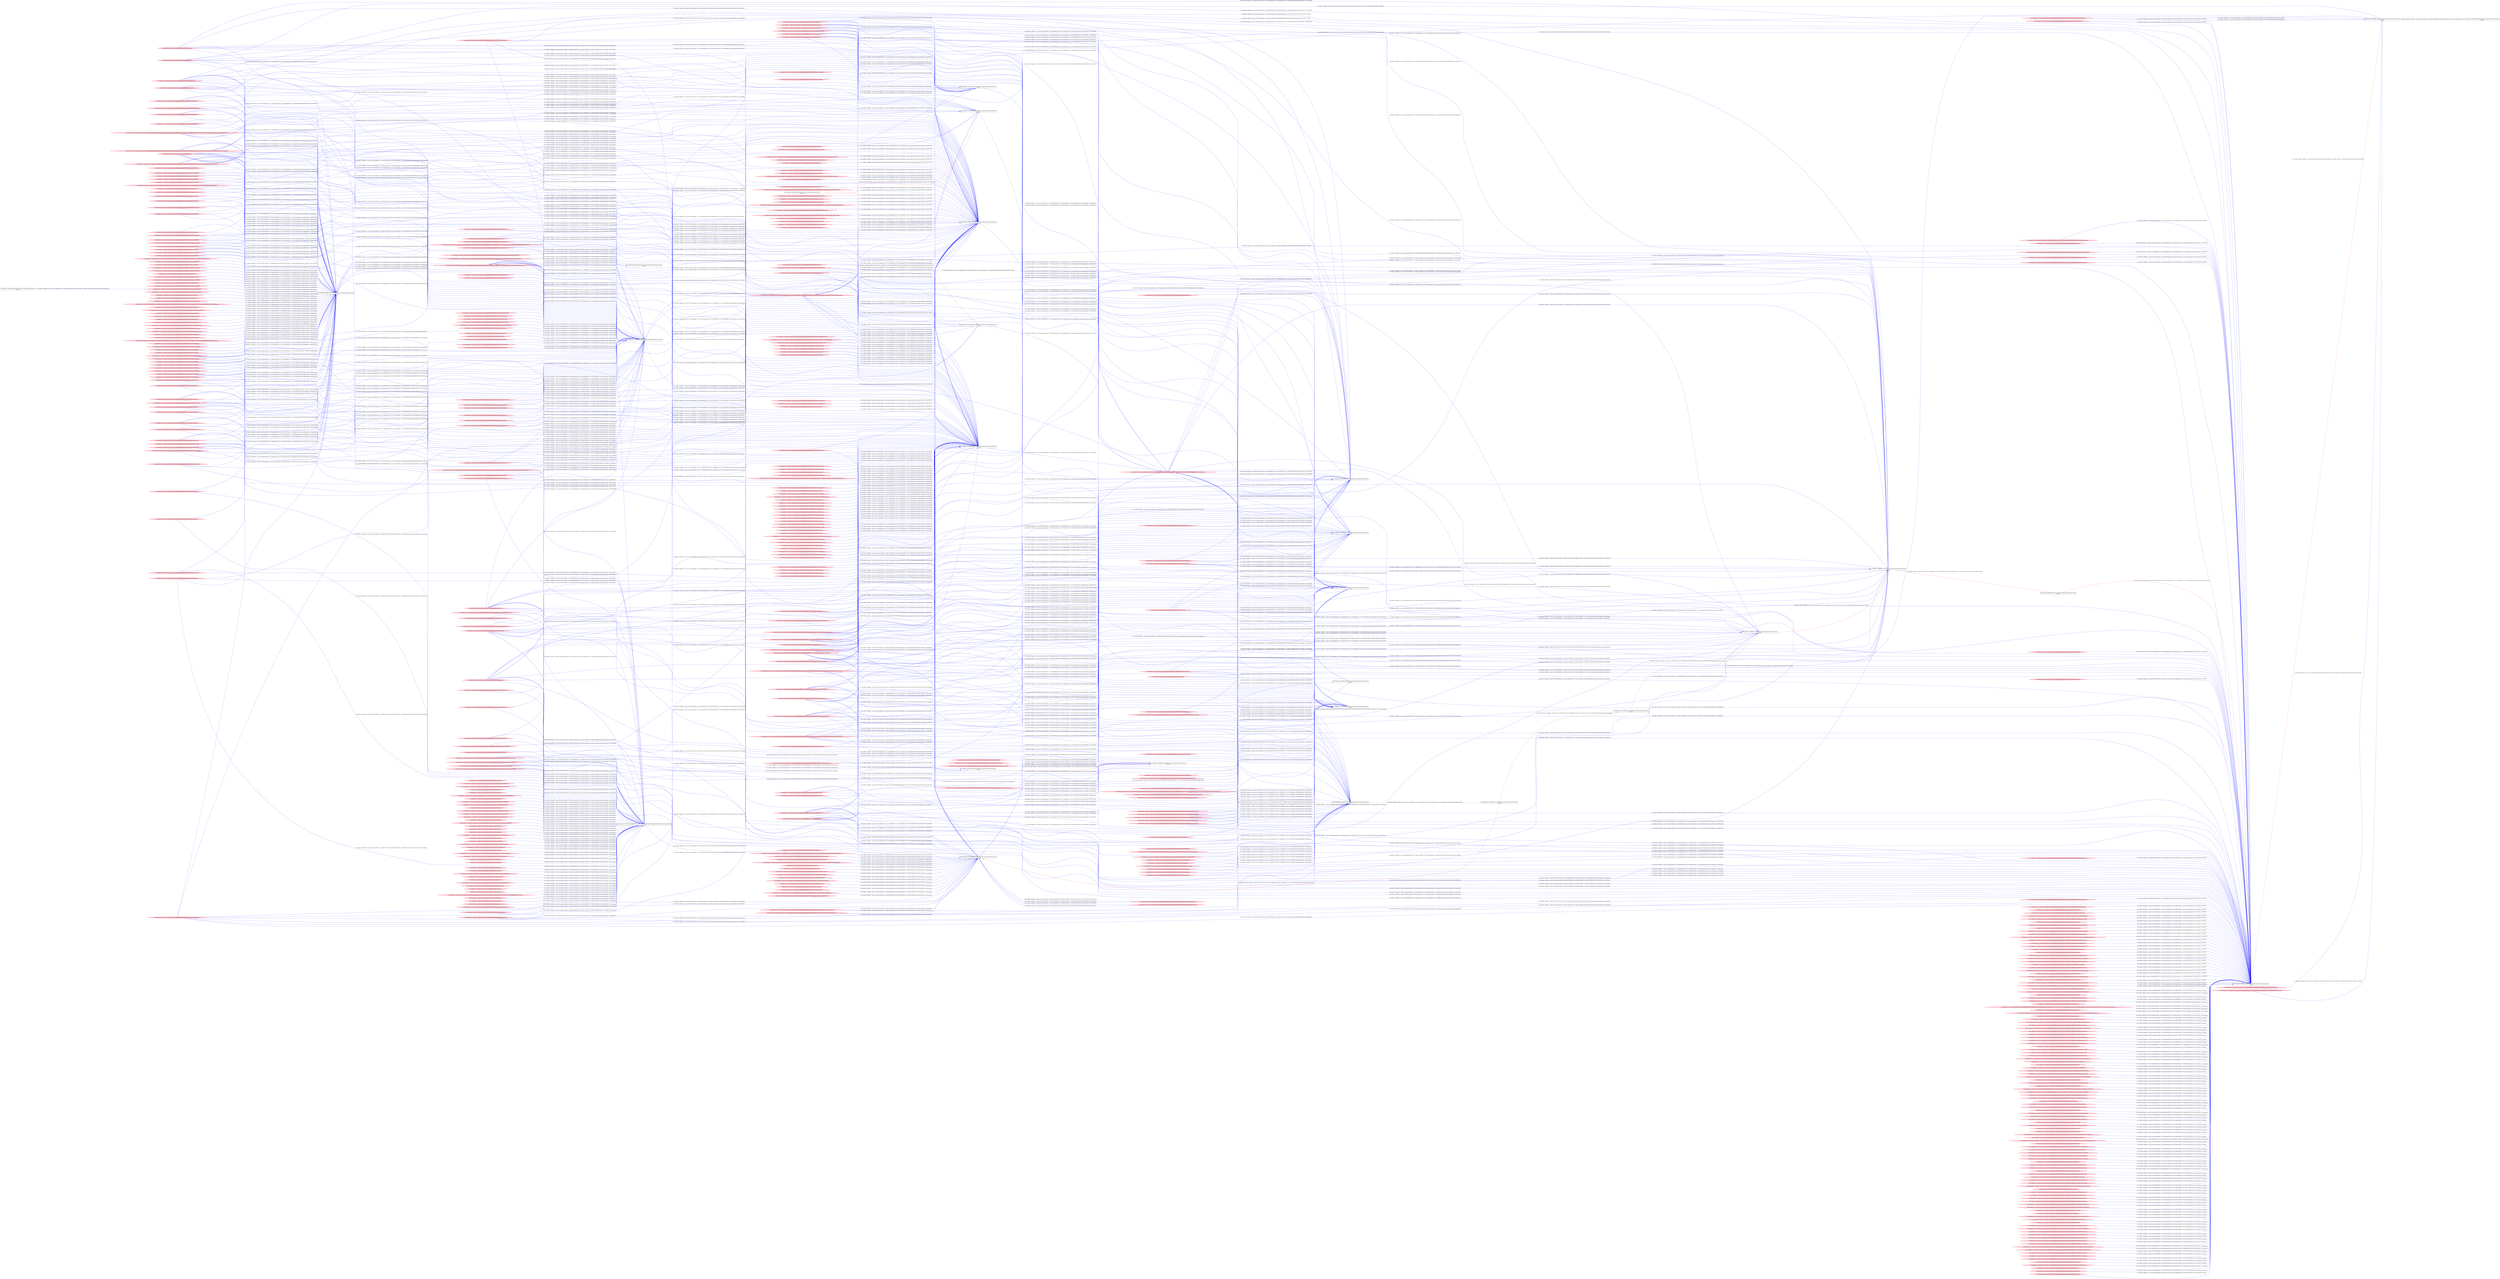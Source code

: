 digraph  {
rankdir=LR
"0"[color=black,label="id:0 HopCount: 0 pid:2136 proc_starttime:0 cmd: owner uid:null owner group id:null,\n null null", shape=box,style=solid];
"1"[color=black,label="id:1 HopCount: 1 pid:6400 proc_starttime:0 cmd: owner uid:null owner group id:null,\n null null", shape=box,style=solid];
"0" -> "1" [id=496,__obj="PROC_CREATE"color=red,label="id:496 PROC_CREATE **NORMAL**  seqs:[1557243367350000000, 1557243367350000000] T:[1557243367350000000, 1557243367350000000] relT:[0, 0]",style=solid];
"16"[color=pink,label="id:16 HopCount: -5 owner uid: owner group id: /Device/HarddiskVolume2/Users/admin/AppData/Roaming/Microsoft/Windows/Recent/jpas.lnk ", shape=oval,style=filled];
"209"[color=black,label="id:209 HopCount: -4 pid:1184 proc_starttime:0 cmd: owner uid:null owner group id:null,\n null null", shape=box,style=solid];
"16" -> "209" [id=497,__obj="READ"color=blue,label="id:497 READ **NORMAL**  seqs:[1557239022422000000, 1557239022424000000] T:[1557239022422000000, 1557239022423000000] relT:[4344928000000, 4344927000000]",style=solid];
"4"[color=pink,label="id:4 HopCount: -7 owner uid: owner group id: /Device/HarddiskVolume2/Windows/System32/StructuredQuery.dll ", shape=oval,style=filled];
"44"[color=black,label="id:44 HopCount: -6 pid:7248 proc_starttime:0 cmd: owner uid:S-1-5-21-231540947-922634896-4161786520-1004 owner group id:null,\n null null", shape=box,style=solid];
"4" -> "44" [id=498,__obj="READ"color=blue,label="id:498 READ **NORMAL**  seqs:[1557239012193000000, 1557239012194000000] T:[1557239012193000000, 1557239012194000000] relT:[4355157000000, 4355156000000]",style=solid];
"273"[color=pink,label="id:273 HopCount: -5 owner uid: owner group id: /Device/HarddiskVolume2/Windows/System32/srvcli.dll ", shape=oval,style=filled];
"273" -> "44" [id=499,__obj="READ"color=blue,label="id:499 READ **NORMAL**  seqs:[1557239012635000000, 1557239012635000000] T:[1557239012635000000, 1557239012635000000] relT:[4354715000000, 4354715000000]",style=solid];
"436"[color=pink,label="id:436 HopCount: -3 owner uid: owner group id: /Device/HarddiskVolume2/Users/admin/AppData/Roaming/Microsoft/Windows/Themes/CachedFiles/CachedImage_1024_768_POS4.jpg ", shape=oval,style=filled];
"436" -> "209" [id=500,__obj="READ"color=blue,label="id:500 READ **NORMAL**  seqs:[1557238976140000000, 1557239057260000000] T:[1557238976140000000, 1557239057259000000] relT:[4391210000000, 4310091000000]",style=solid];
"8"[color=pink,label="id:8 HopCount: -7 owner uid: owner group id: /Device/HarddiskVolume2/WINDOWS/SYSTEM32/MSFTEDIT.DLL ", shape=oval,style=filled];
"8" -> "44" [id=501,__obj="READ"color=blue,label="id:501 READ **NORMAL**  seqs:[1557239012092000000, 1557239012092000000] T:[1557239012092000000, 1557239012092000000] relT:[4355258000000, 4355258000000]",style=solid];
"9"[color=pink,label="id:9 HopCount: -5 owner uid: owner group id: /Device/HarddiskVolume2/Program Files (x86)/Windows Media Player/wmplayer.exe ", shape=oval,style=filled];
"9" -> "209" [id=502,__obj="READ"color=blue,label="id:502 READ **NORMAL**  seqs:[1557239022241000000, 1557239022241000000] T:[1557239022241000000, 1557239022241000000] relT:[4345109000000, 4345109000000]",style=solid];
"11"[color=pink,label="id:11 HopCount: -7 owner uid: owner group id: /Windows/System32/sechost.dll ", shape=oval,style=filled];
"11" -> "44" [id=503,__obj="READ"color=blue,label="id:503 READ **NORMAL**  seqs:[1557238984725000000, 1557238984725000000] T:[1557238984725000000, 1557238984725000000] relT:[4382625000000, 4382625000000]",style=solid];
"424"[color=pink,label="id:424 HopCount: -3 owner uid: owner group id: /Device/HarddiskVolume2/WINDOWS/SYSTEM32/kernelbase.dll ", shape=oval,style=filled];
"424" -> "209" [id=504,__obj="READ"color=blue,label="id:504 READ **NORMAL**  seqs:[1557239022410000000, 1557239022410000000] T:[1557239022410000000, 1557239022410000000] relT:[4344940000000, 4344940000000]",style=solid];
"13"[color=pink,label="id:13 HopCount: -5 owner uid: owner group id: /Device/HarddiskVolume2/Users/admin/AppData/Roaming/Microsoft/Windows/Recent/admin.lnk ", shape=oval,style=filled];
"13" -> "209" [id=505,__obj="READ"color=blue,label="id:505 READ **NORMAL**  seqs:[1557239022450000000, 1557239022453000000] T:[1557239022453000000, 1557239022453000000] relT:[4344897000000, 4344897000000]",style=solid];
"14"[color=pink,label="id:14 HopCount: -7 owner uid: owner group id: /Device/HarddiskVolume2/Windows/System32/policymanager.dll ", shape=oval,style=filled];
"14" -> "44" [id=506,__obj="READ"color=blue,label="id:506 READ **NORMAL**  seqs:[1557239012057000000, 1557239012057000000] T:[1557239012057000000, 1557239012057000000] relT:[4355293000000, 4355293000000]",style=solid];
"446"[color=pink,label="id:446 HopCount: -3 owner uid: owner group id: /Device/HarddiskVolume2/Users/admin/AppData/Roaming/Microsoft/Windows/Themes/CachedFiles ", shape=oval,style=filled];
"446" -> "209" [id=507,__obj="READ"color=blue,label="id:507 READ **NORMAL**  seqs:[1557238976078000000, 1557239057258000000] T:[1557238976078000000, 1557239057258000000] relT:[4391272000000, 4310092000000]",style=solid];
"388"[color=pink,label="id:388 HopCount: -3 owner uid: owner group id: /Device/HarddiskVolume2/Users/admin/AppData/Local/Microsoft/Windows/Explorer/IconCacheToDelete ", shape=oval,style=filled];
"388" -> "44" [id=508,__obj="READ"color=blue,label="id:508 READ **NORMAL**  seqs:[1557239012042000000, 1557239012042000000] T:[1557239012042000000, 1557239012042000000] relT:[4355308000000, 4355308000000]",style=solid];
"6"[color=pink,label="id:6 HopCount: -5 owner uid: owner group id: /Device/HarddiskVolume2/Users/admin/AppData/Roaming/Microsoft/Windows/Recent/AutomaticDestinations/9b9cdc69c1c24e2b.automaticDestinations-ms ", shape=oval,style=filled];
"6" -> "209" [id=509,__obj="READ"color=blue,label="id:509 READ **NORMAL**  seqs:[1557239022033000000, 1557239022033000000] T:[1557239022033000000, 1557239022033000000] relT:[4345317000000, 4345317000000]",style=solid];
"20"[color=pink,label="id:20 HopCount: -7 owner uid: owner group id: /Windows/System32/twinapi.appcore.dll ", shape=oval,style=filled];
"20" -> "44" [id=510,__obj="READ"color=blue,label="id:510 READ **NORMAL**  seqs:[1557238984785000000, 1557238984785000000] T:[1557238984785000000, 1557238984785000000] relT:[4382565000000, 4382565000000]",style=solid];
"31"[color=pink,label="id:31 HopCount: -2 owner uid: owner group id: /Device/HarddiskVolume2/WINDOWS/system32 ", shape=oval,style=filled];
"31" -> "209" [id=511,__obj="READ"color=blue,label="id:511 READ **NORMAL**  seqs:[1557239022072000000, 1557239022085000000] T:[1557239022072000000, 1557239022085000000] relT:[4345278000000, 4345265000000]",style=solid];
"22"[color=pink,label="id:22 HopCount: -7 owner uid: owner group id: /Windows/System32/msftedit.dll ", shape=oval,style=filled];
"22" -> "44" [id=512,__obj="READ"color=blue,label="id:512 READ **NORMAL**  seqs:[1557239012093000000, 1557239012093000000] T:[1557239012093000000, 1557239012093000000] relT:[4355257000000, 4355257000000]",style=solid];
"24"[color=pink,label="id:24 HopCount: -5 owner uid: owner group id: /Device/HarddiskVolume2/Users/admin/AppData/Roaming/Microsoft/Windows/Recent ", shape=oval,style=filled];
"24" -> "209" [id=513,__obj="READ"color=blue,label="id:513 READ **NORMAL**  seqs:[1557239022401000000, 1557239022452000000] T:[1557239022401000000, 1557239022452000000] relT:[4344949000000, 4344898000000]",style=solid];
"197"[color=pink,label="id:197 HopCount: -5 owner uid: owner group id: /Device/HarddiskVolume2/Windows/System32/imageres.dll ", shape=oval,style=filled];
"197" -> "44" [id=514,__obj="READ"color=blue,label="id:514 READ **NORMAL**  seqs:[1557239012056000000, 1557239012908000000] T:[1557239012056000000, 1557239012908000000] relT:[4355294000000, 4354442000000]",style=solid];
"29"[color=pink,label="id:29 HopCount: -5 owner uid: owner group id: /Device/HarddiskVolume2/Windows/System32/Windows.System.Launcher.dll ", shape=oval,style=filled];
"29" -> "209" [id=515,__obj="READ"color=blue,label="id:515 READ **NORMAL**  seqs:[1557239022407000000, 1557239022407000000] T:[1557239022407000000, 1557239022407000000] relT:[4344943000000, 4344943000000]",style=solid];
"169"[color=pink,label="id:169 HopCount: -5 owner uid: owner group id: /Device/HarddiskVolume2/Users/admin/AppData/Local/Microsoft/Windows/Caches ", shape=oval,style=filled];
"169" -> "44" [id=516,__obj="READ"color=blue,label="id:516 READ **NORMAL**  seqs:[1557239012133000000, 1557239012133000000] T:[1557239012133000000, 1557239012133000000] relT:[4355217000000, 4355217000000]",style=solid];
"30"[color=pink,label="id:30 HopCount: -7 owner uid: owner group id: /Device/HarddiskVolume2/WINDOWS/system32/en-US/DUI70.dll.mui ", shape=oval,style=filled];
"30" -> "44" [id=517,__obj="READ"color=blue,label="id:517 READ **NORMAL**  seqs:[1557239012632000000, 1557239012632000000] T:[1557239012632000000, 1557239012632000000] relT:[4354718000000, 4354718000000]",style=solid];
"27"[color=black,label="id:27 HopCount: -2 pid:5180 proc_starttime:0 cmd: owner uid:null owner group id:null,\n null null", shape=box,style=solid];
"27" -> "0" [id=518,__obj="PROC_CREATE"color=red,label="id:518 PROC_CREATE **NORMAL**  seqs:[1557243367119000000, 1557243367119000000] T:[1557243367119000000, 1557243367119000000] relT:[231000000, 231000000]",style=solid];
"291"[color=pink,label="id:291 HopCount: -3 owner uid: owner group id: /Device/HarddiskVolume2/WINDOWS ", shape=oval,style=filled];
"291" -> "209" [id=519,__obj="READ"color=blue,label="id:519 READ **NORMAL**  seqs:[1557239022072000000, 1557239022084000000] T:[1557239022072000000, 1557239022084000000] relT:[4345278000000, 4345266000000]",style=solid];
"217"[color=pink,label="id:217 HopCount: -5 owner uid: owner group id: /Device/HarddiskVolume2/Program Files/Windows NT/Accessories/WORDPAD.EXE ", shape=oval,style=filled];
"217" -> "209" [id=520,__obj="READ"color=blue,label="id:520 READ **NORMAL**  seqs:[1557239022074000000, 1557239022243000000] T:[1557239022074000000, 1557239022243000000] relT:[4345276000000, 4345107000000]",style=solid];
"78"[color=pink,label="id:78 HopCount: -5 owner uid: owner group id: /Device/HarddiskVolume2/WINDOWS/system32/NOTEPAD.EXE ", shape=oval,style=filled];
"78" -> "44" [id=521,__obj="READ"color=blue,label="id:521 READ **NORMAL**  seqs:[1557238984668000000, 1557239012036000000] T:[1557238984668000000, 1557238984668000000] relT:[4382682000000, 4382682000000]",style=solid];
"31" -> "0" [id=522,__obj="READ"color=blue,label="id:522 READ **NORMAL**  seqs:[1557243367255000000, 1557243367255000000] T:[1557243367255000000, 1557243367255000000] relT:[95000000, 95000000]",style=solid];
"225"[color=pink,label="id:225 HopCount: -3 owner uid: owner group id: /Device/HarddiskVolume2/$RECYCLE.BIN/S-1-5-21-231540947-922634896-4161786520-1004/desktop.ini ", shape=oval,style=filled];
"225" -> "209" [id=523,__obj="READ"color=blue,label="id:523 READ **NORMAL**  seqs:[1557238976079000000, 1557238976079000000] T:[1557238976079000000, 1557238976079000000] relT:[4391271000000, 4391271000000]",style=solid];
"407"[color=pink,label="id:407 HopCount: -3 owner uid: owner group id: /Device/HarddiskVolume2/Users/admin/AppData/Local/Microsoft/Windows/Explorer ", shape=oval,style=filled];
"407" -> "44" [id=524,__obj="READ"color=blue,label="id:524 READ **NORMAL**  seqs:[1557239012041000000, 1557239012912000000] T:[1557239012041000000, 1557239012912000000] relT:[4355309000000, 4354438000000]",style=solid];
"360"[color=pink,label="id:360 HopCount: -3 owner uid: owner group id: /Device/HarddiskVolume2/Users/admin/AppData/Roaming ", shape=oval,style=filled];
"360" -> "209" [id=525,__obj="READ"color=blue,label="id:525 READ **NORMAL**  seqs:[1557238976047000000, 1557239052306000000] T:[1557238976047000000, 1557239052306000000] relT:[4391303000000, 4315044000000]",style=solid];
"2"[color=pink,label="id:2 HopCount: -7 owner uid: owner group id: /Windows/System32/profapi.dll ", shape=oval,style=filled];
"2" -> "44" [id=526,__obj="READ"color=blue,label="id:526 READ **NORMAL**  seqs:[1557238984730000000, 1557238984730000000] T:[1557238984730000000, 1557238984730000000] relT:[4382620000000, 4382620000000]",style=solid];
"34"[color=pink,label="id:34 HopCount: -2 owner uid: owner group id: /Device/HarddiskVolume2/Program Files (x86)/Microsoft Office/Office15/WINWORD.EXE ", shape=oval,style=filled];
"34" -> "0" [id=527,__obj="READ"color=blue,label="id:527 READ **NORMAL**  seqs:[1557243367133000000, 1557243367303000000] T:[1557243367133000000, 1557243367303000000] relT:[217000000, 47000000]",style=solid];
"265"[color=pink,label="id:265 HopCount: -3 owner uid: owner group id: /Device/HarddiskVolume2/Users/admin/AppData/Local/Microsoft/Windows/Explorer/iconcache_16.db ", shape=oval,style=filled];
"196"[color=black,label="id:196 HopCount: -4 pid:4092 proc_starttime:0 cmd: owner uid:null owner group id:null,\n null null", shape=box,style=solid];
"265" -> "196" [id=528,__obj="READ"color=blue,label="id:528 READ **NORMAL**  seqs:[1557237721888000000, 1557237721888000000] T:[1557237721888000000, 1557237721888000000] relT:[5645462000000, 5645462000000]",style=solid];
"360" -> "196" [id=529,__obj="READ"color=blue,label="id:529 READ **NORMAL**  seqs:[1557237821922000000, 1557237822091000000] T:[1557237821922000000, 1557237822091000000] relT:[5545428000000, 5545259000000]",style=solid];
"393"[color=pink,label="id:393 HopCount: -3 owner uid: owner group id: /Device/HarddiskVolume2/Users/admin/AppData/Roaming/Microsoft/Windows/Recent/AutomaticDestinations/f01b4d95cf55d32a.automaticDestinations-ms ", shape=oval,style=filled];
"393" -> "196" [id=530,__obj="READ"color=blue,label="id:530 READ **NORMAL**  seqs:[1557237822052000000, 1557237822053000000] T:[1557237822052000000, 1557237822053000000] relT:[5545298000000, 5545297000000]",style=solid];
"432"[color=pink,label="id:432 HopCount: -3 owner uid: owner group id: /Device/HarddiskVolume2/Program Files/mozilla/firefox/firefox.exe.Config ", shape=oval,style=filled];
"432" -> "196" [id=531,__obj="READ"color=blue,label="id:531 READ **NORMAL**  seqs:[1557237721808000000, 1557237721808000000] T:[1557237721808000000, 1557237721808000000] relT:[5645542000000, 5645542000000]",style=solid];
"338"[color=pink,label="id:338 HopCount: -3 owner uid: owner group id: /Device/HarddiskVolume2/$RECYCLE.BIN/S-1-5-21-231540947-922634896-4161786520-1004 ", shape=oval,style=filled];
"338" -> "196" [id=532,__obj="READ"color=blue,label="id:532 READ **NORMAL**  seqs:[1557237821957000000, 1557237821957000000] T:[1557237821957000000, 1557237821957000000] relT:[5545393000000, 5545393000000]",style=solid];
"297"[color=pink,label="id:297 HopCount: -3 owner uid: owner group id: /Device/HarddiskVolume2/Users/admin/AppData/Roaming/Microsoft/Windows/Recent/AutomaticDestinations/5f7b5f1e01b83767.automaticDestinations-ms ", shape=oval,style=filled];
"297" -> "196" [id=533,__obj="READ"color=blue,label="id:533 READ **NORMAL**  seqs:[1557237822077000000, 1557237822077000000] T:[1557237822077000000, 1557237822077000000] relT:[5545273000000, 5545273000000]",style=solid];
"399"[color=pink,label="id:399 HopCount: -3 owner uid: owner group id: /Device/HarddiskVolume2/Users/admin/AppData/Local/Microsoft/Windows/Explorer/thumbcache_16.db ", shape=oval,style=filled];
"399" -> "196" [id=534,__obj="READ"color=blue,label="id:534 READ **NORMAL**  seqs:[1557237721476000000, 1557237721476000000] T:[1557237721476000000, 1557237721476000000] relT:[5645874000000, 5645874000000]",style=solid];
"436" -> "196" [id=535,__obj="READ"color=blue,label="id:535 READ **NORMAL**  seqs:[1557237822048000000, 1557237826995000000] T:[1557237822049000000, 1557237826995000000] relT:[5545301000000, 5540355000000]",style=solid];
"324"[color=pink,label="id:324 HopCount: -3 owner uid: owner group id: /Device/HarddiskVolume2/Users/admin/AppData ", shape=oval,style=filled];
"324" -> "209" [id=536,__obj="READ"color=blue,label="id:536 READ **NORMAL**  seqs:[1557238976046000000, 1557239052305000000] T:[1557238976046000000, 1557239052305000000] relT:[4391304000000, 4315045000000]",style=solid];
"378"[color=pink,label="id:378 HopCount: -3 owner uid: owner group id: /Device/HarddiskVolume2/Users/admin/AppData/Local/Microsoft/Windows/Explorer/iconcache_idx.db ", shape=oval,style=filled];
"378" -> "196" [id=537,__obj="READ"color=blue,label="id:537 READ **NORMAL**  seqs:[1557237721888000000, 1557237721888000000] T:[1557237721888000000, 1557237721888000000] relT:[5645462000000, 5645462000000]",style=solid];
"283"[color=pink,label="id:283 HopCount: -3 owner uid: owner group id: /Device/HarddiskVolume2/Users/admin/AppData/Roaming/Microsoft ", shape=oval,style=filled];
"283" -> "196" [id=538,__obj="READ"color=blue,label="id:538 READ **NORMAL**  seqs:[1557237821923000000, 1557237822091000000] T:[1557237821923000000, 1557237822091000000] relT:[5545427000000, 5545259000000]",style=solid];
"163"[color=pink,label="id:163 HopCount: -5 owner uid: owner group id: /Device/HarddiskVolume2/Program Files/OpenSSH-Win64/ssh.exe ", shape=oval,style=filled];
"183"[color=black,label="id:183 HopCount: -4 pid:5160 proc_starttime:0 cmd: owner uid:null owner group id:null,\n null null", shape=box,style=solid];
"163" -> "183" [id=539,__obj="READ"color=blue,label="id:539 READ **NORMAL**  seqs:[1557237867482000000, 1557237867482000000] T:[1557237867482000000, 1557237867482000000] relT:[5499868000000, 5499868000000]",style=solid];
"461"[color=pink,label="id:461 HopCount: -3 owner uid: owner group id: /Device/HarddiskVolume2/Users/admin/AppData/Roaming/Microsoft/Windows/Start Menu/Programs/Accessories ", shape=oval,style=filled];
"461" -> "209" [id=540,__obj="READ"color=blue,label="id:540 READ **NORMAL**  seqs:[1557239022025000000, 1557239022025000000] T:[1557239022025000000, 1557239022025000000] relT:[4345325000000, 4345325000000]",style=solid];
"40"[color=pink,label="id:40 HopCount: -7 owner uid: owner group id: /Windows/System32/dcomp.dll ", shape=oval,style=filled];
"40" -> "44" [id=541,__obj="READ"color=blue,label="id:541 READ **NORMAL**  seqs:[1557239012077000000, 1557239012077000000] T:[1557239012077000000, 1557239012077000000] relT:[4355273000000, 4355273000000]",style=solid];
"306"[color=pink,label="id:306 HopCount: -3 owner uid: owner group id: /Device/HarddiskVolume2/Users/desktop.ini ", shape=oval,style=filled];
"306" -> "209" [id=542,__obj="READ"color=blue,label="id:542 READ **NORMAL**  seqs:[1557238976042000000, 1557239052304000000] T:[1557238976042000000, 1557239052304000000] relT:[4391308000000, 4315046000000]",style=solid];
"338" -> "209" [id=543,__obj="READ"color=blue,label="id:543 READ **NORMAL**  seqs:[1557238976078000000, 1557238976079000000] T:[1557238976078000000, 1557238976079000000] relT:[4391272000000, 4391271000000]",style=solid];
"184"[color=pink,label="id:184 HopCount: -5 owner uid: owner group id: /Device/HarddiskVolume2/Windows/System32/uxtheme.dll ", shape=oval,style=filled];
"184" -> "44" [id=544,__obj="READ"color=blue,label="id:544 READ **NORMAL**  seqs:[1557238984749000000, 1557238984803000000] T:[1557238984749000000, 1557238984803000000] relT:[4382601000000, 4382547000000]",style=solid];
"288"[color=pink,label="id:288 HopCount: -5 owner uid: owner group id: /Device/HarddiskVolume2/Users/admin/Pictures/desktop.ini ", shape=oval,style=filled];
"288" -> "44" [id=545,__obj="READ"color=blue,label="id:545 READ **NORMAL**  seqs:[1557239012141000000, 1557239012141000000] T:[1557239012141000000, 1557239012141000000] relT:[4355209000000, 4355209000000]",style=solid];
"372"[color=pink,label="id:372 HopCount: -5 owner uid: owner group id: /Device/HarddiskVolume2/Windows/System32/urlmon.dll ", shape=oval,style=filled];
"372" -> "44" [id=546,__obj="READ"color=blue,label="id:546 READ **NORMAL**  seqs:[1557238984734000000, 1557238984734000000] T:[1557238984734000000, 1557238984734000000] relT:[4382616000000, 4382616000000]",style=solid];
"41"[color=pink,label="id:41 HopCount: -5 owner uid: owner group id: /Device/HarddiskVolume2/Program Files/Microsoft Office 15/Root/VFS/ProgramFilesCommonX64/Microsoft Shared/OFFICE15/MSOXMLED.EXE ", shape=oval,style=filled];
"41" -> "209" [id=547,__obj="READ"color=blue,label="id:547 READ **NORMAL**  seqs:[1557239022221000000, 1557239022221000000] T:[1557239022221000000, 1557239022221000000] relT:[4345129000000, 4345129000000]",style=solid];
"42"[color=pink,label="id:42 HopCount: -5 owner uid: owner group id: /Windows/System32/dsclient.dll ", shape=oval,style=filled];
"42" -> "209" [id=548,__obj="READ"color=blue,label="id:548 READ **NORMAL**  seqs:[1557239022409000000, 1557239022409000000] T:[1557239022409000000, 1557239022409000000] relT:[4344941000000, 4344941000000]",style=solid];
"43"[color=pink,label="id:43 HopCount: -7 owner uid: owner group id: /Device/HarddiskVolume2/Windows/Resources/Themes/aero/shell/normalcolor/shellstyle.dll ", shape=oval,style=filled];
"43" -> "44" [id=549,__obj="READ"color=blue,label="id:549 READ **NORMAL**  seqs:[1557239012153000000, 1557239013316000000] T:[1557239012153000000, 1557239013316000000] relT:[4355197000000, 4354034000000]",style=solid];
"46"[color=pink,label="id:46 HopCount: -5 owner uid: owner group id: /Windows/System32/WpPortingLibrary.dll ", shape=oval,style=filled];
"46" -> "209" [id=550,__obj="READ"color=blue,label="id:550 READ **NORMAL**  seqs:[1557239022408000000, 1557239022408000000] T:[1557239022408000000, 1557239022408000000] relT:[4344942000000, 4344942000000]",style=solid];
"47"[color=pink,label="id:47 HopCount: -7 owner uid: owner group id: /Windows/System32/oleaut32.dll ", shape=oval,style=filled];
"47" -> "44" [id=551,__obj="READ"color=blue,label="id:551 READ **NORMAL**  seqs:[1557238984733000000, 1557238984733000000] T:[1557238984733000000, 1557238984733000000] relT:[4382617000000, 4382617000000]",style=solid];
"283" -> "209" [id=552,__obj="READ"color=blue,label="id:552 READ **NORMAL**  seqs:[1557238976047000000, 1557239052306000000] T:[1557238976047000000, 1557239052306000000] relT:[4391303000000, 4315044000000]",style=solid];
"50"[color=pink,label="id:50 HopCount: -7 owner uid: owner group id: /Device/HarddiskVolume2/WINDOWS/System32/ShellStyle.dll ", shape=oval,style=filled];
"50" -> "44" [id=553,__obj="READ"color=blue,label="id:553 READ **NORMAL**  seqs:[1557239011883000000, 1557239011884000000] T:[1557239011883000000, 1557239011884000000] relT:[4355467000000, 4355466000000]",style=solid];
"306" -> "196" [id=554,__obj="READ"color=blue,label="id:554 READ **NORMAL**  seqs:[1557237821918000000, 1557237822089000000] T:[1557237821918000000, 1557237822089000000] relT:[5545432000000, 5545261000000]",style=solid];
"18"[color=pink,label="id:18 HopCount: -5 owner uid: owner group id: /Device/HarddiskVolume2/Users/admin/AppData/Local/Microsoft/Windows/History ", shape=oval,style=filled];
"18" -> "209" [id=555,__obj="READ"color=blue,label="id:555 READ **NORMAL**  seqs:[1557239022445000000, 1557239022445000000] T:[1557239022445000000, 1557239022445000000] relT:[4344905000000, 4344905000000]",style=solid];
"387"[color=pink,label="id:387 HopCount: -3 owner uid: owner group id: /Device/HarddiskVolume2/Users/admin ", shape=oval,style=filled];
"387" -> "196" [id=556,__obj="READ"color=blue,label="id:556 READ **NORMAL**  seqs:[1557237721416000000, 1557237822090000000] T:[1557237721416000000, 1557237822090000000] relT:[5645934000000, 5545260000000]",style=solid];
"468"[color=pink,label="id:468 HopCount: -3 owner uid: owner group id: /Device/HarddiskVolume2/Users/admin/Desktop/muscovitized ", shape=oval,style=filled];
"468" -> "196" [id=557,__obj="READ"color=blue,label="id:557 READ **NORMAL**  seqs:[1557237721419000000, 1557237721421000000] T:[1557237721419000000, 1557237721421000000] relT:[5645931000000, 5645929000000]",style=solid];
"370"[color=pink,label="id:370 HopCount: -3 owner uid: owner group id: /Device/HarddiskVolume2/Program Files/mozilla/firefox/firefox.exe ", shape=oval,style=filled];
"370" -> "196" [id=558,__obj="READ"color=blue,label="id:558 READ **NORMAL**  seqs:[1557237721806000000, 1557237721904000000] T:[1557237721806000000, 1557237721904000000] relT:[5645544000000, 5645446000000]",style=solid];
"308"[color=pink,label="id:308 HopCount: -3 owner uid: owner group id: /Device/HarddiskVolume2/Users/admin/AppData/Local ", shape=oval,style=filled];
"308" -> "196" [id=559,__obj="READ"color=blue,label="id:559 READ **NORMAL**  seqs:[1557237721473000000, 1557237721809000000] T:[1557237721473000000, 1557237721809000000] relT:[5645877000000, 5645541000000]",style=solid];
"428"[color=pink,label="id:428 HopCount: -3 owner uid: owner group id: /Device/HarddiskVolume2/Users/admin/AppData/Roaming/Microsoft/Windows/Themes ", shape=oval,style=filled];
"428" -> "196" [id=560,__obj="READ"color=blue,label="id:560 READ **NORMAL**  seqs:[1557237821924000000, 1557237822038000000] T:[1557237821924000000, 1557237822038000000] relT:[5545426000000, 5545312000000]",style=solid];
"438"[color=pink,label="id:438 HopCount: -3 owner uid: owner group id: /Device/HarddiskVolume2/Users/admin/Desktop/falconets ", shape=oval,style=filled];
"438" -> "196" [id=561,__obj="READ"color=blue,label="id:561 READ **NORMAL**  seqs:[1557237721426000000, 1557237721428000000] T:[1557237721426000000, 1557237721428000000] relT:[5645924000000, 5645922000000]",style=solid];
"407" -> "196" [id=562,__obj="READ"color=blue,label="id:562 READ **NORMAL**  seqs:[1557237721473000000, 1557237721906000000] T:[1557237721473000000, 1557237721906000000] relT:[5645877000000, 5645444000000]",style=solid];
"455"[color=pink,label="id:455 HopCount: -3 owner uid: owner group id: /Device/HarddiskVolume2/Users/admin/Desktop/firefox.lnk ", shape=oval,style=filled];
"455" -> "196" [id=563,__obj="READ"color=blue,label="id:563 READ **NORMAL**  seqs:[1557237721805000000, 1557237721806000000] T:[1557237721805000000, 1557237721806000000] relT:[5645545000000, 5645544000000]",style=solid];
"355"[color=pink,label="id:355 HopCount: -3 owner uid: owner group id: /Device/HarddiskVolume2/Users/admin/AppData/Local/Microsoft/Windows/Explorer/ThumbCacheToDelete/thm3C.tmp ", shape=oval,style=filled];
"355" -> "196" [id=564,__obj="READ"color=blue,label="id:564 READ **NORMAL**  seqs:[1557237721474000000, 1557237721474000000] T:[1557237721474000000, 1557237721474000000] relT:[5645876000000, 5645876000000]",style=solid];
"234"[color=pink,label="id:234 HopCount: -5 owner uid: owner group id: /Device/HarddiskVolume2/Users/admin/AppData/Local/Packages/Microsoft.Windows.ContentDeliveryManager_cw5n1h2txyewy/Settings/settings.dat.LOG2 ", shape=oval,style=filled];
"234" -> "183" [id=565,__obj="READ"color=blue,label="id:565 READ **NORMAL**  seqs:[1557235162405000000, 1557237144430000000] T:[1557235162405000000, 1557237144430000000] relT:[8204945000000, 6222920000000]",style=solid];
"279"[color=pink,label="id:279 HopCount: -5 owner uid: owner group id: /Device/HarddiskVolume2/WINDOWS/SYSTEM32/EN-US ", shape=oval,style=filled];
"279" -> "183" [id=566,__obj="READ"color=blue,label="id:566 READ **NORMAL**  seqs:[1557236748900000000, 1557236748900000000] T:[1557236748900000000, 1557236748900000000] relT:[6618450000000, 6618450000000]",style=solid];
"297" -> "209" [id=567,__obj="READ"color=blue,label="id:567 READ **NORMAL**  seqs:[1557238976167000000, 1557239052292000000] T:[1557238976167000000, 1557239052292000000] relT:[4391183000000, 4315058000000]",style=solid];
"55"[color=pink,label="id:55 HopCount: -5 owner uid: owner group id: /Device/HarddiskVolume2/Program Files/Internet Explorer/IEXPLORE.EXE ", shape=oval,style=filled];
"55" -> "209" [id=568,__obj="READ"color=blue,label="id:568 READ **NORMAL**  seqs:[1557239022215000000, 1557239022215000000] T:[1557239022215000000, 1557239022215000000] relT:[4345135000000, 4345135000000]",style=solid];
"57"[color=pink,label="id:57 HopCount: -5 owner uid: owner group id: /Device/HarddiskVolume2/Program Files/OpenSSH-Win64/libcrypto-41.dll ", shape=oval,style=filled];
"57" -> "183" [id=569,__obj="READ"color=blue,label="id:569 READ **NORMAL**  seqs:[1557237867484000000, 1557237867484000000] T:[1557237867484000000, 1557237867484000000] relT:[5499866000000, 5499866000000]",style=solid];
"77"[color=pink,label="id:77 HopCount: -5 owner uid: owner group id: /Device/HarddiskVolume2/Program Files ", shape=oval,style=filled];
"77" -> "209" [id=570,__obj="READ"color=blue,label="id:570 READ **NORMAL**  seqs:[1557239022071000000, 1557239022071000000] T:[1557239022071000000, 1557239022071000000] relT:[4345279000000, 4345279000000]",style=solid];
"334"[color=pink,label="id:334 HopCount: -2 owner uid: owner group id: /Device/HarddiskVolume2 ", shape=oval,style=filled];
"334" -> "209" [id=571,__obj="READ"color=blue,label="id:571 READ **NORMAL**  seqs:[1557238976041000000, 1557239052304000000] T:[1557238976041000000, 1557239052304000000] relT:[4391309000000, 4315046000000]",style=solid];
"58"[color=pink,label="id:58 HopCount: -5 owner uid: owner group id: /Device/HarddiskVolume2/Windows/System32/WSHTCPIP.DLL ", shape=oval,style=filled];
"58" -> "183" [id=572,__obj="READ"color=blue,label="id:572 READ **NORMAL**  seqs:[1557237867486000000, 1557237867486000000] T:[1557237867486000000, 1557237867486000000] relT:[5499864000000, 5499864000000]",style=solid];
"387" -> "209" [id=573,__obj="READ"color=blue,label="id:573 READ **NORMAL**  seqs:[1557238976046000000, 1557239052305000000] T:[1557238976046000000, 1557239052305000000] relT:[4391304000000, 4315045000000]",style=solid];
"59"[color=pink,label="id:59 HopCount: -5 owner uid: owner group id: /Device/HarddiskVolume2/Users/admin/jpas.txt ", shape=oval,style=filled];
"59" -> "209" [id=574,__obj="READ"color=blue,label="id:574 READ **NORMAL**  seqs:[1557239022024000000, 1557239022440000000] T:[1557239022024000000, 1557239022439000000] relT:[4345326000000, 4344911000000]",style=solid];
"248"[color=pink,label="id:248 HopCount: -5 owner uid: owner group id: /Device/HarddiskVolume2/ProgramData/Microsoft/Windows/AppRepository/Packages/Microsoft.Windows.ContentDeliveryManager_10.0.16299.15_neutral_neutral_cw5n1h2txyewy/ActivationStore.dat.LOG1 ", shape=oval,style=filled];
"248" -> "183" [id=575,__obj="READ"color=blue,label="id:575 READ **NORMAL**  seqs:[1557235162298000000, 1557237144343000000] T:[1557235162298000000, 1557237144343000000] relT:[8205052000000, 6223007000000]",style=solid];
"448"[color=pink,label="id:448 HopCount: -3 owner uid: owner group id: /Device/HarddiskVolume2/Users/admin/Desktop/20190502_elevate2_windows_Release ", shape=oval,style=filled];
"448" -> "196" [id=576,__obj="READ"color=blue,label="id:576 READ **NORMAL**  seqs:[1557237721745000000, 1557237721747000000] T:[1557237721745000000, 1557237721747000000] relT:[5645605000000, 5645603000000]",style=solid];
"253"[color=pink,label="id:253 HopCount: -5 owner uid: owner group id: /Device/HarddiskVolume2/WINDOWS/GLOBALIZATION/SORTING ", shape=oval,style=filled];
"253" -> "183" [id=577,__obj="READ"color=blue,label="id:577 READ **NORMAL**  seqs:[1557236748900000000, 1557236748900000000] T:[1557236748900000000, 1557236748900000000] relT:[6618450000000, 6618450000000]",style=solid];
"64"[color=pink,label="id:64 HopCount: -5 owner uid: owner group id: /Device/HarddiskVolume2/Windows/System32/WpPortingLibrary.dll ", shape=oval,style=filled];
"64" -> "209" [id=578,__obj="READ"color=blue,label="id:578 READ **NORMAL**  seqs:[1557239022408000000, 1557239022408000000] T:[1557239022408000000, 1557239022408000000] relT:[4344942000000, 4344942000000]",style=solid];
"225" -> "196" [id=579,__obj="READ"color=blue,label="id:579 READ **NORMAL**  seqs:[1557237821958000000, 1557237821958000000] T:[1557237821958000000, 1557237821958000000] relT:[5545392000000, 5545392000000]",style=solid];
"231"[color=pink,label="id:231 HopCount: -5 owner uid: owner group id: /Device/HarddiskVolume2/Windows/System32/sechost.dll ", shape=oval,style=filled];
"231" -> "183" [id=580,__obj="READ"color=blue,label="id:580 READ **NORMAL**  seqs:[1557235096172000000, 1557238657629000000] T:[1557235096172000000, 1557238657629000000] relT:[8271178000000, 4709721000000]",style=solid];
"375"[color=pink,label="id:375 HopCount: -3 owner uid: owner group id: /Device/HarddiskVolume2/Users/admin/AppData/Local/Microsoft/Windows/Explorer/thumbcache_idx.db ", shape=oval,style=filled];
"375" -> "196" [id=581,__obj="READ"color=blue,label="id:581 READ **NORMAL**  seqs:[1557237721475000000, 1557237721475000000] T:[1557237721475000000, 1557237721475000000] relT:[5645875000000, 5645875000000]",style=solid];
"296"[color=pink,label="id:296 HopCount: -3 owner uid: owner group id: /Device/HarddiskVolume2/Users/admin/AppData/Local/Microsoft/Windows/Explorer/iconcache_48.db ", shape=oval,style=filled];
"296" -> "196" [id=582,__obj="READ"color=blue,label="id:582 READ **NORMAL**  seqs:[1557237721891000000, 1557237721901000000] T:[1557237721891000000, 1557237721901000000] relT:[5645459000000, 5645449000000]",style=solid];
"318"[color=pink,label="id:318 HopCount: -3 owner uid: owner group id: /Device/HarddiskVolume2/Users/admin/Desktop ", shape=oval,style=filled];
"318" -> "196" [id=583,__obj="READ"color=blue,label="id:583 READ **NORMAL**  seqs:[1557237721416000000, 1557237721752000000] T:[1557237721416000000, 1557237721752000000] relT:[5645934000000, 5645598000000]",style=solid];
"174"[color=black,label="id:174 HopCount: -4 pid:7472 proc_starttime:0 cmd: owner uid:null owner group id:null,\n null null", shape=box,style=solid];
"215"[color=black,label="id:215 HopCount: -4 pid:6060 proc_starttime:0 cmd: owner uid:null owner group id:null,\n null null", shape=box,style=solid];
"174" -> "215" [id=584,__obj="PROC_CREATE"color=red,label="id:584 PROC_CREATE **NORMAL**  seqs:[1557237722759000000, 1557237722759000000] T:[1557237722759000000, 1557237722759000000] relT:[5644591000000, 5644591000000]",style=solid];
"428" -> "215" [id=585,__obj="READ"color=blue,label="id:585 READ **NORMAL**  seqs:[1557238844248000000, 1557238844352000000] T:[1557238844248000000, 1557238844352000000] relT:[4523102000000, 4522998000000]",style=solid];
"446" -> "215" [id=586,__obj="READ"color=blue,label="id:586 READ **NORMAL**  seqs:[1557238844267000000, 1557238849280000000] T:[1557238844267000000, 1557238849280000000] relT:[4523083000000, 4518070000000]",style=solid];
"306" -> "215" [id=587,__obj="READ"color=blue,label="id:587 READ **NORMAL**  seqs:[1557238844245000000, 1557238844245000000] T:[1557238844245000000, 1557238844245000000] relT:[4523105000000, 4523105000000]",style=solid];
"270"[color=pink,label="id:270 HopCount: -5 owner uid: owner group id: /Device/HarddiskVolume2/Users/admin/Videos/desktop.ini ", shape=oval,style=filled];
"270" -> "215" [id=588,__obj="READ"color=blue,label="id:588 READ **NORMAL**  seqs:[1557238844387000000, 1557238844387000000] T:[1557238844387000000, 1557238844387000000] relT:[4522963000000, 4522963000000]",style=solid];
"56"[color=pink,label="id:56 HopCount: -5 owner uid: owner group id: /Device/HarddiskVolume2/WINDOWS/SYSTEM32/WINRNR.DLL ", shape=oval,style=filled];
"56" -> "183" [id=589,__obj="READ"color=blue,label="id:589 READ **NORMAL**  seqs:[1557235096173000000, 1557237867486000000] T:[1557235096173000000, 1557237867486000000] relT:[8271177000000, 5499864000000]",style=solid];
"72"[color=pink,label="id:72 HopCount: -5 owner uid: owner group id: /Device/HarddiskVolume2/Windows/WindowsShell.Manifest ", shape=oval,style=filled];
"72" -> "183" [id=590,__obj="READ"color=blue,label="id:590 READ **NORMAL**  seqs:[1557238984696000000, 1557238984696000000] T:[1557238984696000000, 1557238984696000000] relT:[4382654000000, 4382654000000]",style=solid];
"385"[color=pink,label="id:385 HopCount: -3 owner uid: owner group id: /Device/HarddiskVolume2/Users ", shape=oval,style=filled];
"385" -> "209" [id=591,__obj="READ"color=blue,label="id:591 READ **NORMAL**  seqs:[1557238976045000000, 1557239052304000000] T:[1557238976045000000, 1557239052304000000] relT:[4391305000000, 4315046000000]",style=solid];
"75"[color=pink,label="id:75 HopCount: -5 owner uid: owner group id: /Device/HarddiskVolume2/WINDOWS/system32/NETAPI32.dll ", shape=oval,style=filled];
"75" -> "183" [id=592,__obj="READ"color=blue,label="id:592 READ **NORMAL**  seqs:[1557237867484000000, 1557237867484000000] T:[1557237867484000000, 1557237867484000000] relT:[5499866000000, 5499866000000]",style=solid];
"401"[color=pink,label="id:401 HopCount: -3 owner uid: owner group id: /Device/HarddiskVolume2/Users/admin/AppData/Roaming/Microsoft/desktop.ini ", shape=oval,style=filled];
"401" -> "209" [id=593,__obj="READ"color=blue,label="id:593 READ **NORMAL**  seqs:[1557238976047000000, 1557239052306000000] T:[1557238976047000000, 1557239052306000000] relT:[4391303000000, 4315044000000]",style=solid];
"255"[color=pink,label="id:255 HopCount: -3 owner uid: owner group id: /Device/HarddiskVolume2/Users/admin/AppData/Roaming/Microsoft/Windows/Recent/AutomaticDestinations ", shape=oval,style=filled];
"255" -> "209" [id=594,__obj="READ"color=blue,label="id:594 READ **NORMAL**  seqs:[1557238976145000000, 1557239052292000000] T:[1557238976145000000, 1557239052292000000] relT:[4391205000000, 4315058000000]",style=solid];
"54"[color=pink,label="id:54 HopCount: -5 owner uid: owner group id: /Device/HarddiskVolume2/Program Files/Windows NT/Accessories ", shape=oval,style=filled];
"54" -> "209" [id=595,__obj="READ"color=blue,label="id:595 READ **NORMAL**  seqs:[1557239022075000000, 1557239022075000000] T:[1557239022075000000, 1557239022075000000] relT:[4345275000000, 4345275000000]",style=solid];
"76"[color=pink,label="id:76 HopCount: -5 owner uid: owner group id: /Device/HarddiskVolume2/Windows/System32/MrmCoreR.dll ", shape=oval,style=filled];
"76" -> "183" [id=596,__obj="READ"color=blue,label="id:596 READ **NORMAL**  seqs:[1557238984697000000, 1557238984697000000] T:[1557238984697000000, 1557238984697000000] relT:[4382653000000, 4382653000000]",style=solid];
"78" -> "209" [id=597,__obj="READ"color=blue,label="id:597 READ **NORMAL**  seqs:[1557239022071000000, 1557239022420000000] T:[1557239022071000000, 1557239022420000000] relT:[4345279000000, 4344930000000]",style=solid];
"161"[color=pink,label="id:161 HopCount: -5 owner uid: owner group id: /Device/HarddiskVolume2/WINDOWS/system32/rsaenh.dll ", shape=oval,style=filled];
"161" -> "183" [id=598,__obj="READ"color=blue,label="id:598 READ **NORMAL**  seqs:[1557237867487000000, 1557237867487000000] T:[1557237867487000000, 1557237867487000000] relT:[5499863000000, 5499863000000]",style=solid];
"216"[color=pink,label="id:216 HopCount: -5 owner uid: owner group id: /Device/HarddiskVolume2/Windows/System32/ntdll.dll ", shape=oval,style=filled];
"216" -> "183" [id=599,__obj="READ"color=blue,label="id:599 READ **NORMAL**  seqs:[1557235096172000000, 1557237867481000000] T:[1557235096172000000, 1557237867481000000] relT:[8271178000000, 5499869000000]",style=solid];
"80"[color=pink,label="id:80 HopCount: -5 owner uid: owner group id: /Device/HarddiskVolume2/Program Files/Microsoft Office 15/root/Office15/Winword.exe ", shape=oval,style=filled];
"80" -> "209" [id=600,__obj="READ"color=blue,label="id:600 READ **NORMAL**  seqs:[1557239022235000000, 1557239022235000000] T:[1557239022235000000, 1557239022235000000] relT:[4345115000000, 4345115000000]",style=solid];
"334" -> "215" [id=601,__obj="READ"color=blue,label="id:601 READ **NORMAL**  seqs:[1557238844245000000, 1557238844476000000] T:[1557238844245000000, 1557238844476000000] relT:[4523105000000, 4522874000000]",style=solid];
"62"[color=pink,label="id:62 HopCount: -5 owner uid: owner group id: /Device/HarddiskVolume2/WINDOWS/system32/CRYPTBASE.dll ", shape=oval,style=filled];
"62" -> "183" [id=602,__obj="READ"color=blue,label="id:602 READ **NORMAL**  seqs:[1557237867487000000, 1557237867487000000] T:[1557237867487000000, 1557237867487000000] relT:[5499863000000, 5499863000000]",style=solid];
"288" -> "215" [id=603,__obj="READ"color=blue,label="id:603 READ **NORMAL**  seqs:[1557238844391000000, 1557238844392000000] T:[1557238844391000000, 1557238844392000000] relT:[4522959000000, 4522958000000]",style=solid];
"83"[color=pink,label="id:83 HopCount: -5 owner uid: owner group id: /Device/HarddiskVolume2/Windows/System32/config/DRIVERS{47a6a166-a514-11e7-a94e-ec0d9a05c860}.TMContainer00000000000000000002.regtrans-ms ", shape=oval,style=filled];
"83" -> "183" [id=604,__obj="READ"color=blue,label="id:604 READ **NORMAL**  seqs:[1557236762619000000, 1557236900685000000] T:[1557236762619000000, 1557236762619000000] relT:[6604731000000, 6604731000000]",style=solid];
"352"[color=pink,label="id:352 HopCount: -3 owner uid: owner group id: /Device/HarddiskVolume2/Users/admin/AppData/Roaming/Microsoft/Windows ", shape=oval,style=filled];
"352" -> "209" [id=605,__obj="READ"color=blue,label="id:605 READ **NORMAL**  seqs:[1557238976059000000, 1557239052307000000] T:[1557238976059000000, 1557239052307000000] relT:[4391291000000, 4315043000000]",style=solid];
"395"[color=pink,label="id:395 HopCount: -3 owner uid: owner group id: /Device/HarddiskVolume2/Users/admin/Documents ", shape=oval,style=filled];
"395" -> "215" [id=606,__obj="READ"color=blue,label="id:606 READ **NORMAL**  seqs:[1557238844370000000, 1557238844370000000] T:[1557238844370000000, 1557238844370000000] relT:[4522980000000, 4522980000000]",style=solid];
"53"[color=pink,label="id:53 HopCount: -5 owner uid: owner group id: /Device/HarddiskVolume2/Users/admin/desktop.ini ", shape=oval,style=filled];
"53" -> "209" [id=607,__obj="READ"color=blue,label="id:607 READ **NORMAL**  seqs:[1557239022254000000, 1557239022254000000] T:[1557239022254000000, 1557239022254000000] relT:[4345096000000, 4345096000000]",style=solid];
"393" -> "215" [id=608,__obj="READ"color=blue,label="id:608 READ **NORMAL**  seqs:[1557238844358000000, 1557238844359000000] T:[1557238844358000000, 1557238844359000000] relT:[4522992000000, 4522991000000]",style=solid];
"311"[color=pink,label="id:311 HopCount: -5 owner uid: owner group id: /Device/HarddiskVolume2/Users/admin/Downloads/desktop.ini ", shape=oval,style=filled];
"311" -> "215" [id=609,__obj="READ"color=blue,label="id:609 READ **NORMAL**  seqs:[1557238844383000000, 1557238844383000000] T:[1557238844383000000, 1557238844383000000] relT:[4522967000000, 4522967000000]",style=solid];
"387" -> "215" [id=610,__obj="READ"color=blue,label="id:610 READ **NORMAL**  seqs:[1557238844246000000, 1557238844477000000] T:[1557238844246000000, 1557238844477000000] relT:[4523104000000, 4522873000000]",style=solid];
"297" -> "215" [id=611,__obj="READ"color=blue,label="id:611 READ **NORMAL**  seqs:[1557238844392000000, 1557238844392000000] T:[1557238844392000000, 1557238844392000000] relT:[4522958000000, 4522958000000]",style=solid];
"239"[color=pink,label="id:239 HopCount: -5 owner uid: owner group id: /Device/HarddiskVolume2/Users/admin/Music ", shape=oval,style=filled];
"239" -> "215" [id=612,__obj="READ"color=blue,label="id:612 READ **NORMAL**  seqs:[1557238844388000000, 1557238844388000000] T:[1557238844388000000, 1557238844388000000] relT:[4522962000000, 4522962000000]",style=solid];
"338" -> "215" [id=613,__obj="READ"color=blue,label="id:613 READ **NORMAL**  seqs:[1557238844267000000, 1557238844267000000] T:[1557238844267000000, 1557238844267000000] relT:[4523083000000, 4523083000000]",style=solid];
"401" -> "215" [id=614,__obj="READ"color=blue,label="id:614 READ **NORMAL**  seqs:[1557238844247000000, 1557238844247000000] T:[1557238844247000000, 1557238844247000000] relT:[4523103000000, 4523103000000]",style=solid];
"88"[color=pink,label="id:88 HopCount: -5 owner uid: owner group id: /Device/HarddiskVolume2/WINDOWS/System32/config/DRIVERS ", shape=oval,style=filled];
"88" -> "183" [id=615,__obj="READ"color=blue,label="id:615 READ **NORMAL**  seqs:[1557236762565000000, 1557236762565000000] T:[1557236762565000000, 1557236762565000000] relT:[6604785000000, 6604785000000]",style=solid];
"189"[color=black,label="id:189 HopCount: -4 pid:8112 proc_starttime:0 cmd: owner uid:null owner group id:null,\n null null", shape=box,style=solid];
"306" -> "189" [id=616,__obj="READ"color=blue,label="id:616 READ **NORMAL**  seqs:[1557238276233000000, 1557238276233000000] T:[1557238276233000000, 1557238276233000000] relT:[5091117000000, 5091117000000]",style=solid];
"89"[color=pink,label="id:89 HopCount: -5 owner uid: owner group id: /Device/HarddiskVolume2/ProgramData/Microsoft/Windows/Start Menu/Programs/Administrative Tools/services.lnk ", shape=oval,style=filled];
"89" -> "189" [id=617,__obj="READ"color=blue,label="id:617 READ **NORMAL**  seqs:[1557236754219000000, 1557236767407000000] T:[1557236754219000000, 1557236767407000000] relT:[6613131000000, 6599943000000]",style=solid];
"90"[color=pink,label="id:90 HopCount: -5 owner uid: owner group id: /Device/HarddiskVolume2/Windows/System32/CoreUIComponents.dll ", shape=oval,style=filled];
"90" -> "183" [id=618,__obj="READ"color=blue,label="id:618 READ **NORMAL**  seqs:[1557238984698000000, 1557238984698000000] T:[1557238984698000000, 1557238984698000000] relT:[4382652000000, 4382652000000]",style=solid];
"399" -> "189" [id=619,__obj="READ"color=blue,label="id:619 READ **NORMAL**  seqs:[1557237721265000000, 1557237721265000000] T:[1557237721265000000, 1557237721265000000] relT:[5646085000000, 5646085000000]",style=solid];
"393" -> "209" [id=620,__obj="READ"color=blue,label="id:620 READ **NORMAL**  seqs:[1557238976145000000, 1557239052274000000] T:[1557238976145000000, 1557239052274000000] relT:[4391205000000, 4315076000000]",style=solid];
"398"[color=pink,label="id:398 HopCount: -3 owner uid: owner group id: /Device/HarddiskVolume2/Users/admin/AppData/Roaming/Microsoft/Windows/Start Menu/Programs/Accessories/Notepad.lnk ", shape=oval,style=filled];
"398" -> "209" [id=621,__obj="READ"color=blue,label="id:621 READ **NORMAL**  seqs:[1557239022026000000, 1557239022026000000] T:[1557239022026000000, 1557239022026000000] relT:[4345324000000, 4345324000000]",style=solid];
"91"[color=pink,label="id:91 HopCount: -5 owner uid: owner group id: /Device/HarddiskVolume2/Windows/System32/wshqos.dll ", shape=oval,style=filled];
"91" -> "183" [id=622,__obj="READ"color=blue,label="id:622 READ **NORMAL**  seqs:[1557237867486000000, 1557237867486000000] T:[1557237867486000000, 1557237867486000000] relT:[5499864000000, 5499864000000]",style=solid];
"93"[color=pink,label="id:93 HopCount: -5 owner uid: owner group id: /Device/HarddiskVolume2/WINDOWS/System32/drivers/etc/lmhosts ", shape=oval,style=filled];
"93" -> "183" [id=623,__obj="READ"color=blue,label="id:623 READ **NORMAL**  seqs:[1557239026896000000, 1557239026896000000] T:[1557239026896000000, 1557239026896000000] relT:[4340454000000, 4340454000000]",style=solid];
"94"[color=pink,label="id:94 HopCount: -5 owner uid: owner group id: /Device/HarddiskVolume2/WINDOWS/system32/mspaint.exe ", shape=oval,style=filled];
"94" -> "209" [id=624,__obj="READ"color=blue,label="id:624 READ **NORMAL**  seqs:[1557239022224000000, 1557239022224000000] T:[1557239022224000000, 1557239022224000000] relT:[4345126000000, 4345126000000]",style=solid];
"249"[color=pink,label="id:249 HopCount: -5 owner uid: owner group id: /Device/HarddiskVolume2/Users/admin/Downloads ", shape=oval,style=filled];
"249" -> "215" [id=625,__obj="READ"color=blue,label="id:625 READ **NORMAL**  seqs:[1557238844382000000, 1557238844382000000] T:[1557238844382000000, 1557238844382000000] relT:[4522968000000, 4522968000000]",style=solid];
"283" -> "215" [id=626,__obj="READ"color=blue,label="id:626 READ **NORMAL**  seqs:[1557238844247000000, 1557238844478000000] T:[1557238844247000000, 1557238844478000000] relT:[4523103000000, 4522872000000]",style=solid];
"98"[color=pink,label="id:98 HopCount: -5 owner uid: owner group id: /Device/HarddiskVolume2/Windows/System32/config/DRIVERS{47a6a166-a514-11e7-a94e-ec0d9a05c860}.TM.blf ", shape=oval,style=filled];
"98" -> "183" [id=627,__obj="READ"color=blue,label="id:627 READ **NORMAL**  seqs:[1557236762616000000, 1557236900685000000] T:[1557236762616000000, 1557236900685000000] relT:[6604734000000, 6466665000000]",style=solid];
"99"[color=pink,label="id:99 HopCount: -5 owner uid: owner group id: /Windows/System32/Windows.System.Launcher.dll ", shape=oval,style=filled];
"99" -> "209" [id=628,__obj="READ"color=blue,label="id:628 READ **NORMAL**  seqs:[1557239022408000000, 1557239022408000000] T:[1557239022408000000, 1557239022408000000] relT:[4344942000000, 4344942000000]",style=solid];
"414"[color=black,label="id:414 HopCount: -4 pid:6236 proc_starttime:0 cmd: owner uid:null owner group id:null,\n null null", shape=box,style=solid];
"255" -> "414" [id=629,__obj="READ"color=blue,label="id:629 READ **NORMAL**  seqs:[1557234335443000000, 1557236774927000000] T:[1557234335443000000, 1557236774927000000] relT:[9031907000000, 6592423000000]",style=solid];
"360" -> "215" [id=630,__obj="READ"color=blue,label="id:630 READ **NORMAL**  seqs:[1557238844247000000, 1557238844478000000] T:[1557238844247000000, 1557238844478000000] relT:[4523103000000, 4522872000000]",style=solid];
"304"[color=pink,label="id:304 HopCount: -3 owner uid: owner group id: /Device/HarddiskVolume4 ", shape=oval,style=filled];
"304" -> "414" [id=631,__obj="READ"color=blue,label="id:631 READ **NORMAL**  seqs:[1557236272851000000, 1557236272852000000] T:[1557236272851000000, 1557236272852000000] relT:[7094499000000, 7094498000000]",style=solid];
"260"[color=pink,label="id:260 HopCount: -5 owner uid: owner group id: /Device/HarddiskVolume2/Users/admin/Desktop/desktop.ini ", shape=oval,style=filled];
"260" -> "215" [id=632,__obj="READ"color=blue,label="id:632 READ **NORMAL**  seqs:[1557238844378000000, 1557238844378000000] T:[1557238844378000000, 1557238844378000000] relT:[4522972000000, 4522972000000]",style=solid];
"354"[color=pink,label="id:354 HopCount: -5 owner uid: owner group id: /Device/HarddiskVolume2/WINDOWS/Registration/R00000000000d.clb ", shape=oval,style=filled];
"354" -> "183" [id=633,__obj="READ"color=blue,label="id:633 READ **NORMAL**  seqs:[1557235100426000000, 1557235100426000000] T:[1557235100426000000, 1557235100426000000] relT:[8266924000000, 8266924000000]",style=solid];
"71"[color=pink,label="id:71 HopCount: -5 owner uid: owner group id: /Device/HarddiskVolume2/Windows/System32/dsclient.dll ", shape=oval,style=filled];
"71" -> "209" [id=634,__obj="READ"color=blue,label="id:634 READ **NORMAL**  seqs:[1557239022409000000, 1557239022409000000] T:[1557239022409000000, 1557239022409000000] relT:[4344941000000, 4344941000000]",style=solid];
"395" -> "414" [id=635,__obj="READ"color=blue,label="id:635 READ **NORMAL**  seqs:[1557236739841000000, 1557236739841000000] T:[1557236739841000000, 1557236739841000000] relT:[6627509000000, 6627509000000]",style=solid];
"280"[color=pink,label="id:280 HopCount: -5 owner uid: owner group id: /Device/HarddiskVolume2/Users/admin/Documents/desktop.ini ", shape=oval,style=filled];
"280" -> "215" [id=636,__obj="READ"color=blue,label="id:636 READ **NORMAL**  seqs:[1557238844371000000, 1557238844371000000] T:[1557238844371000000, 1557238844371000000] relT:[4522979000000, 4522979000000]",style=solid];
"334" -> "414" [id=637,__obj="READ"color=blue,label="id:637 READ **NORMAL**  seqs:[1557234335368000000, 1557236774944000000] T:[1557234335368000000, 1557236774944000000] relT:[9031982000000, 6592406000000]",style=solid];
"318" -> "215" [id=638,__obj="READ"color=blue,label="id:638 READ **NORMAL**  seqs:[1557238844377000000, 1557238844377000000] T:[1557238844377000000, 1557238844377000000] relT:[4522973000000, 4522973000000]",style=solid];
"324" -> "414" [id=639,__obj="READ"color=blue,label="id:639 READ **NORMAL**  seqs:[1557234335374000000, 1557236774946000000] T:[1557234335374000000, 1557236774946000000] relT:[9031976000000, 6592404000000]",style=solid];
"385" -> "215" [id=640,__obj="READ"color=blue,label="id:640 READ **NORMAL**  seqs:[1557238844246000000, 1557238844477000000] T:[1557238844246000000, 1557238844477000000] relT:[4523104000000, 4522873000000]",style=solid];
"293"[color=pink,label="id:293 HopCount: -5 owner uid: owner group id: /Device/HarddiskVolume2/Windows/System32/shlwapi.dll ", shape=oval,style=filled];
"417"[color=black,label="id:417 HopCount: -4 pid:4516 proc_starttime:0 cmd: owner uid:null owner group id:null,\n null null", shape=box,style=solid];
"293" -> "417" [id=641,__obj="READ"color=blue,label="id:641 READ **NORMAL**  seqs:[1557235100424000000, 1557237713832000000] T:[1557235100424000000, 1557237713832000000] relT:[8266926000000, 5653518000000]",style=solid];
"255" -> "215" [id=642,__obj="READ"color=blue,label="id:642 READ **NORMAL**  seqs:[1557238844358000000, 1557238844392000000] T:[1557238844358000000, 1557238844392000000] relT:[4522992000000, 4522958000000]",style=solid];
"225" -> "215" [id=643,__obj="READ"color=blue,label="id:643 READ **NORMAL**  seqs:[1557238844277000000, 1557238844277000000] T:[1557238844277000000, 1557238844277000000] relT:[4523073000000, 4523073000000]",style=solid];
"105"[color=pink,label="id:105 HopCount: -5 owner uid: owner group id: /Device/HarddiskVolume2/WINDOWS/system32/coremessaging.dll ", shape=oval,style=filled];
"105" -> "417" [id=644,__obj="READ"color=blue,label="id:644 READ **NORMAL**  seqs:[1557237713839000000, 1557237713839000000] T:[1557237713839000000, 1557237713839000000] relT:[5653511000000, 5653511000000]",style=solid];
"264"[color=pink,label="id:264 HopCount: -5 owner uid: owner group id: /Device/HarddiskVolume2/Users/admin/Music/desktop.ini ", shape=oval,style=filled];
"264" -> "215" [id=645,__obj="READ"color=blue,label="id:645 READ **NORMAL**  seqs:[1557238844389000000, 1557238844389000000] T:[1557238844389000000, 1557238844389000000] relT:[4522961000000, 4522961000000]",style=solid];
"313"[color=pink,label="id:313 HopCount: -5 owner uid: owner group id: /Device/HarddiskVolume2/Windows/System32/powrprof.dll ", shape=oval,style=filled];
"313" -> "417" [id=646,__obj="READ"color=blue,label="id:646 READ **NORMAL**  seqs:[1557237713834000000, 1557237713834000000] T:[1557237713834000000, 1557237713834000000] relT:[5653516000000, 5653516000000]",style=solid];
"338" -> "189" [id=647,__obj="READ"color=blue,label="id:647 READ **NORMAL**  seqs:[1557238276256000000, 1557238276256000000] T:[1557238276256000000, 1557238276256000000] relT:[5091094000000, 5091094000000]",style=solid];
"110"[color=pink,label="id:110 HopCount: -5 owner uid: owner group id: /Device/HarddiskVolume2/Windows/System32/EhStorShell.dll ", shape=oval,style=filled];
"110" -> "183" [id=648,__obj="READ"color=blue,label="id:648 READ **NORMAL**  seqs:[1557238984698000000, 1557238984698000000] T:[1557238984698000000, 1557238984698000000] relT:[4382652000000, 4382652000000]",style=solid];
"241"[color=pink,label="id:241 HopCount: -3 owner uid: owner group id: /Device/HarddiskVolume2/Users/admin/AppData/Local/Microsoft/Windows/Explorer/ThumbCacheToDelete ", shape=oval,style=filled];
"241" -> "189" [id=649,__obj="READ"color=blue,label="id:649 READ **NORMAL**  seqs:[1557237721263000000, 1557237721263000000] T:[1557237721263000000, 1557237721263000000] relT:[5646087000000, 5646087000000]",style=solid];
"382"[color=pink,label="id:382 HopCount: -3 owner uid: owner group id: /Device/HarddiskVolume2/Users/admin/AppData/Local/Microsoft/Windows/Explorer/thumbcache_48.db ", shape=oval,style=filled];
"382" -> "189" [id=650,__obj="READ"color=blue,label="id:650 READ **NORMAL**  seqs:[1557237721267000000, 1557237721267000000] T:[1557237721267000000, 1557237721267000000] relT:[5646083000000, 5646083000000]",style=solid];
"31" -> "183" [id=651,__obj="READ"color=blue,label="id:651 READ **NORMAL**  seqs:[1557236748900000000, 1557236748900000000] T:[1557236748900000000, 1557236748900000000] relT:[6618450000000, 6618450000000]",style=solid];
"446" -> "189" [id=652,__obj="READ"color=blue,label="id:652 READ **NORMAL**  seqs:[1557238276255000000, 1557238281264000000] T:[1557238276255000000, 1557238281255000000] relT:[5091095000000, 5086095000000]",style=solid];
"210"[color=pink,label="id:210 HopCount: -5 owner uid: owner group id: /Device/HarddiskVolume2/WINDOWS/Globalization/Sorting/sortdefault.nls ", shape=oval,style=filled];
"210" -> "183" [id=653,__obj="READ"color=blue,label="id:653 READ **NORMAL**  seqs:[1557237867487000000, 1557238984697000000] T:[1557237867487000000, 1557238984697000000] relT:[5499863000000, 4382653000000]",style=solid];
"375" -> "189" [id=654,__obj="READ"color=blue,label="id:654 READ **NORMAL**  seqs:[1557237721264000000, 1557237721265000000] T:[1557237721264000000, 1557237721265000000] relT:[5646086000000, 5646085000000]",style=solid];
"424" -> "189" [id=655,__obj="READ"color=blue,label="id:655 READ **NORMAL**  seqs:[1557235751637000000, 1557235751637000000] T:[1557235751637000000, 1557235751637000000] relT:[7615713000000, 7615713000000]",style=solid];
"283" -> "189" [id=656,__obj="READ"color=blue,label="id:656 READ **NORMAL**  seqs:[1557238276235000000, 1557238276358000000] T:[1557238276235000000, 1557238276358000000] relT:[5091115000000, 5090992000000]",style=solid];
"137"[color=pink,label="id:137 HopCount: -5 owner uid: owner group id: /Device/HarddiskVolume2/WINDOWS/SYSTEM32/bcrypt.dll ", shape=oval,style=filled];
"137" -> "183" [id=657,__obj="READ"color=blue,label="id:657 READ **NORMAL**  seqs:[1557237867487000000, 1557237867487000000] T:[1557237867487000000, 1557237867487000000] relT:[5499863000000, 5499863000000]",style=solid];
"284"[color=pink,label="id:284 HopCount: -5 owner uid: owner group id: /Device/HarddiskVolume2/Users/admin/Pictures ", shape=oval,style=filled];
"284" -> "215" [id=658,__obj="READ"color=blue,label="id:658 READ **NORMAL**  seqs:[1557238844390000000, 1557238844390000000] T:[1557238844390000000, 1557238844390000000] relT:[4522960000000, 4522960000000]",style=solid];
"113"[color=pink,label="id:113 HopCount: -5 owner uid: owner group id: /Device/HarddiskVolume2/Windows/System32/tasklist.exe ", shape=oval,style=filled];
"113" -> "183" [id=659,__obj="READ"color=blue,label="id:659 READ **NORMAL**  seqs:[1557235100421000000, 1557235100421000000] T:[1557235100421000000, 1557235100421000000] relT:[8266929000000, 8266929000000]",style=solid];
"324" -> "215" [id=660,__obj="READ"color=blue,label="id:660 READ **NORMAL**  seqs:[1557238844246000000, 1557238844477000000] T:[1557238844246000000, 1557238844477000000] relT:[4523104000000, 4522873000000]",style=solid];
"428" -> "189" [id=661,__obj="READ"color=blue,label="id:661 READ **NORMAL**  seqs:[1557234662221000000, 1557238276315000000] T:[1557234662221000000, 1557238276315000000] relT:[8705129000000, 5091035000000]",style=solid];
"107"[color=pink,label="id:107 HopCount: -5 owner uid: owner group id: /Device/HarddiskVolume2/WINDOWS/SYSTEM32/FMS.DLL ", shape=oval,style=filled];
"107" -> "417" [id=662,__obj="READ"color=blue,label="id:662 READ **NORMAL**  seqs:[1557237713839000000, 1557237714149000000] T:[1557237713839000000, 1557237714149000000] relT:[5653511000000, 5653201000000]",style=solid];
"356"[color=pink,label="id:356 HopCount: -3 owner uid: owner group id: /Device/HarddiskVolume2/Users/Public ", shape=oval,style=filled];
"356" -> "215" [id=663,__obj="READ"color=blue,label="id:663 READ **NORMAL**  seqs:[1557238844284000000, 1557238844284000000] T:[1557238844284000000, 1557238844284000000] relT:[4523066000000, 4523066000000]",style=solid];
"141"[color=pink,label="id:141 HopCount: -5 owner uid: owner group id: /Device/HarddiskVolume2/Windows/System32/kernel.appcore.dll ", shape=oval,style=filled];
"141" -> "183" [id=664,__obj="READ"color=blue,label="id:664 READ **NORMAL**  seqs:[1557235100426000000, 1557235100426000000] T:[1557235100426000000, 1557235100426000000] relT:[8266924000000, 8266924000000]",style=solid];
"355" -> "189" [id=665,__obj="READ"color=blue,label="id:665 READ **NORMAL**  seqs:[1557237721263000000, 1557237721264000000] T:[1557237721263000000, 1557237721264000000] relT:[5646087000000, 5646086000000]",style=solid];
"352" -> "215" [id=666,__obj="READ"color=blue,label="id:666 READ **NORMAL**  seqs:[1557238844248000000, 1557238844478000000] T:[1557238844248000000, 1557238844478000000] relT:[4523102000000, 4522872000000]",style=solid];
"173"[color=pink,label="id:173 HopCount: -5 owner uid: owner group id: /Device/HarddiskVolume2/WINDOWS/SYSTEM32/NAPINSP.DLL ", shape=oval,style=filled];
"173" -> "183" [id=667,__obj="READ"color=blue,label="id:667 READ **NORMAL**  seqs:[1557237867485000000, 1557237867485000000] T:[1557237867485000000, 1557237867485000000] relT:[5499865000000, 5499865000000]",style=solid];
"387" -> "189" [id=668,__obj="READ"color=blue,label="id:668 READ **NORMAL**  seqs:[1557234662220000000, 1557238276357000000] T:[1557234662220000000, 1557238276357000000] relT:[8705130000000, 5090993000000]",style=solid];
"114"[color=pink,label="id:114 HopCount: -5 owner uid: owner group id: /Device/HarddiskVolume2/Windows/System32/dwmapi.dll ", shape=oval,style=filled];
"114" -> "417" [id=669,__obj="READ"color=blue,label="id:669 READ **NORMAL**  seqs:[1557237713837000000, 1557238281687000000] T:[1557237713837000000, 1557238281687000000] relT:[5653513000000, 5085663000000]",style=solid];
"436" -> "215" [id=670,__obj="READ"color=blue,label="id:670 READ **NORMAL**  seqs:[1557238844355000000, 1557238849281000000] T:[1557238844355000000, 1557238849281000000] relT:[4522995000000, 4518069000000]",style=solid];
"304" -> "183" [id=671,__obj="READ"color=blue,label="id:671 READ **NORMAL**  seqs:[1557236748899000000, 1557236748899000000] T:[1557236748899000000, 1557236748899000000] relT:[6618451000000, 6618451000000]",style=solid];
"297" -> "189" [id=672,__obj="READ"color=blue,label="id:672 READ **NORMAL**  seqs:[1557238276347000000, 1557238276347000000] T:[1557238276347000000, 1557238276347000000] relT:[5091003000000, 5091003000000]",style=solid];
"320"[color=pink,label="id:320 HopCount: -5 owner uid: owner group id: /Device/HarddiskVolume2/Windows/System32/msvcrt.dll ", shape=oval,style=filled];
"320" -> "417" [id=673,__obj="READ"color=blue,label="id:673 READ **NORMAL**  seqs:[1557235096172000000, 1557235096172000000] T:[1557235096172000000, 1557235096172000000] relT:[8271178000000, 8271178000000]",style=solid];
"254"[color=pink,label="id:254 HopCount: -5 owner uid: owner group id: /Device/HarddiskVolume2/Users/admin/Videos ", shape=oval,style=filled];
"254" -> "215" [id=674,__obj="READ"color=blue,label="id:674 READ **NORMAL**  seqs:[1557238844384000000, 1557238844384000000] T:[1557238844384000000, 1557238844384000000] relT:[4522966000000, 4522966000000]",style=solid];
"243"[color=pink,label="id:243 HopCount: -5 owner uid: owner group id: /Device/HarddiskVolume2/ProgramData/Microsoft/Windows/AppRepository/Packages/Microsoft.Windows.ContentDeliveryManager_10.0.16299.15_neutral_neutral_cw5n1h2txyewy/ActivationStore.dat.LOG2 ", shape=oval,style=filled];
"243" -> "417" [id=675,__obj="READ"color=blue,label="id:675 READ **NORMAL**  seqs:[1557235822655000000, 1557236483098000000] T:[1557235822655000000, 1557236483098000000] relT:[7544695000000, 6884252000000]",style=solid];
"119"[color=black,label="id:119 HopCount: -5 pid:396 proc_starttime:0 cmd: owner uid:null owner group id:null,\n null null", shape=box,style=solid];
"119" -> "174" [id=676,__obj="PROC_CREATE"color=red,label="id:676 PROC_CREATE **NORMAL**  seqs:[1557237721827000000, 1557237721827000000] T:[1557237721827000000, 1557237721827000000] relT:[5645523000000, 5645523000000]",style=solid];
"120"[color=pink,label="id:120 HopCount: -5 owner uid: owner group id: /Device/HarddiskVolume2/PROGRAM FILES/WINDOWS NT/ACCESSORIES/EN-US/WORDPAD.EXE.MUI ", shape=oval,style=filled];
"120" -> "417" [id=677,__obj="READ"color=blue,label="id:677 READ **NORMAL**  seqs:[1557237713834000000, 1557237714047000000] T:[1557237713834000000, 1557237713834000000] relT:[5653516000000, 5653516000000]",style=solid];
"436" -> "174" [id=678,__obj="READ"color=blue,label="id:678 READ **NORMAL**  seqs:[1557238385508000000, 1557238390541000000] T:[1557238385508000000, 1557238390540000000] relT:[4981842000000, 4976810000000]",style=solid];
"329"[color=pink,label="id:329 HopCount: -5 owner uid: owner group id: /Device/HarddiskVolume2/Windows/System32/userenv.dll ", shape=oval,style=filled];
"329" -> "417" [id=679,__obj="READ"color=blue,label="id:679 READ **NORMAL**  seqs:[1557238281687000000, 1557238281687000000] T:[1557238281687000000, 1557238281687000000] relT:[5085663000000, 5085663000000]",style=solid];
"352" -> "174" [id=680,__obj="READ"color=blue,label="id:680 READ **NORMAL**  seqs:[1557238385468000000, 1557238385542000000] T:[1557238385468000000, 1557238385542000000] relT:[4981882000000, 4981808000000]",style=solid];
"122"[color=pink,label="id:122 HopCount: -5 owner uid: owner group id: /Device/HarddiskVolume2/Windows/System32/aepic.dll ", shape=oval,style=filled];
"122" -> "417" [id=681,__obj="READ"color=blue,label="id:681 READ **NORMAL**  seqs:[1557237713840000000, 1557237713840000000] T:[1557237713840000000, 1557237713840000000] relT:[5653510000000, 5653510000000]",style=solid];
"123"[color=pink,label="id:123 HopCount: -5 owner uid: owner group id: /Device/HarddiskVolume2/WINDOWS/SYSTEM32/wbemcomn.dll ", shape=oval,style=filled];
"123" -> "183" [id=682,__obj="READ"color=blue,label="id:682 READ **NORMAL**  seqs:[1557235100426000000, 1557235100426000000] T:[1557235100426000000, 1557235100426000000] relT:[8266924000000, 8266924000000]",style=solid];
"274"[color=pink,label="id:274 HopCount: -3 owner uid: owner group id: /Device/HarddiskVolume2/Users/Public/Desktop ", shape=oval,style=filled];
"274" -> "189" [id=683,__obj="READ"color=blue,label="id:683 READ **NORMAL**  seqs:[1557237720834000000, 1557237720834000000] T:[1557237720834000000, 1557237720834000000] relT:[5646516000000, 5646516000000]",style=solid];
"319"[color=pink,label="id:319 HopCount: -3 owner uid: owner group id: /Device/HarddiskVolume2/Windows/System32/shell32.dll ", shape=oval,style=filled];
"319" -> "189" [id=684,__obj="READ"color=blue,label="id:684 READ **NORMAL**  seqs:[1557237721181000000, 1557237721185000000] T:[1557237721181000000, 1557237721185000000] relT:[5646169000000, 5646165000000]",style=solid];
"320" -> "183" [id=685,__obj="READ"color=blue,label="id:685 READ **NORMAL**  seqs:[1557235100422000000, 1557237867484000000] T:[1557235100422000000, 1557237867484000000] relT:[8266928000000, 5499866000000]",style=solid];
"395" -> "189" [id=686,__obj="READ"color=blue,label="id:686 READ **NORMAL**  seqs:[1557237720840000000, 1557237720840000000] T:[1557237720840000000, 1557237720840000000] relT:[5646510000000, 5646510000000]",style=solid];
"124"[color=pink,label="id:124 HopCount: -5 owner uid: owner group id: /Device/HarddiskVolume2/WINDOWS/SYSTEM32/EFSWRT.DLL ", shape=oval,style=filled];
"124" -> "183" [id=687,__obj="READ"color=blue,label="id:687 READ **NORMAL**  seqs:[1557238984697000000, 1557238984697000000] T:[1557238984697000000, 1557238984697000000] relT:[4382653000000, 4382653000000]",style=solid];
"125"[color=pink,label="id:125 HopCount: -5 owner uid: owner group id: /Device/HarddiskVolume2/Users/admin/Desktop/20190502_elevate2_windows_Release.zip ", shape=oval,style=filled];
"125" -> "189" [id=688,__obj="READ"color=blue,label="id:688 READ **NORMAL**  seqs:[1557237721513000000, 1557237721515000000] T:[1557237721513000000, 1557237721515000000] relT:[5645837000000, 5645835000000]",style=solid];
"129"[color=pink,label="id:129 HopCount: -5 owner uid: owner group id: /SystemRoot/system32/drivers/tsusbhub.sys ", shape=oval,style=filled];
"129" -> "183" [id=689,__obj="READ"color=blue,label="id:689 READ **NORMAL**  seqs:[1557236766262000000, 1557236766262000000] T:[1557236766262000000, 1557236766262000000] relT:[6601088000000, 6601088000000]",style=solid];
"334" -> "189" [id=690,__obj="READ"color=blue,label="id:690 READ **NORMAL**  seqs:[1557234472850000000, 1557238276356000000] T:[1557234472850000000, 1557238276356000000] relT:[8894500000000, 5090994000000]",style=solid];
"324" -> "189" [id=691,__obj="READ"color=blue,label="id:691 READ **NORMAL**  seqs:[1557238276234000000, 1557238276358000000] T:[1557238276234000000, 1557238276358000000] relT:[5091116000000, 5090992000000]",style=solid];
"229"[color=pink,label="id:229 HopCount: -3 owner uid: owner group id: /Windows/System32/ploptin.dll ", shape=oval,style=filled];
"229" -> "189" [id=692,__obj="READ"color=blue,label="id:692 READ **NORMAL**  seqs:[1557235751637000000, 1557235751637000000] T:[1557235751637000000, 1557235751637000000] relT:[7615713000000, 7615713000000]",style=solid];
"334" -> "174" [id=693,__obj="READ"color=blue,label="id:693 READ **NORMAL**  seqs:[1557238385465000000, 1557238385539000000] T:[1557238385465000000, 1557238385539000000] relT:[4981885000000, 4981811000000]",style=solid];
"446" -> "174" [id=694,__obj="READ"color=blue,label="id:694 READ **NORMAL**  seqs:[1557238385483000000, 1557238390539000000] T:[1557238385483000000, 1557238390539000000] relT:[4981867000000, 4976811000000]",style=solid];
"393" -> "174" [id=695,__obj="READ"color=blue,label="id:695 READ **NORMAL**  seqs:[1557238385512000000, 1557238385513000000] T:[1557238385512000000, 1557238385513000000] relT:[4981838000000, 4981837000000]",style=solid];
"114" -> "183" [id=696,__obj="READ"color=blue,label="id:696 READ **NORMAL**  seqs:[1557238984697000000, 1557238984697000000] T:[1557238984697000000, 1557238984697000000] relT:[4382653000000, 4382653000000]",style=solid];
"130"[color=pink,label="id:130 HopCount: -5 owner uid: owner group id: /Device/HarddiskVolume2/WINDOWS/SYSTEM32/DRIVERSTORE/FILEREPOSITORY/PRNMS011.INF_AMD64_98454FBCC35BDC3A/AMD64/MSAPPMON-MANIFEST.INI ", shape=oval,style=filled];
"130" -> "417" [id=697,__obj="READ"color=blue,label="id:697 READ **NORMAL**  seqs:[1557237713842000000, 1557237713842000000] T:[1557237713842000000, 1557237713842000000] relT:[5653508000000, 5653508000000]",style=solid];
"338" -> "174" [id=698,__obj="READ"color=blue,label="id:698 READ **NORMAL**  seqs:[1557238385483000000, 1557238385483000000] T:[1557238385483000000, 1557238385483000000] relT:[4981867000000, 4981867000000]",style=solid];
"291" -> "183" [id=699,__obj="READ"color=blue,label="id:699 READ **NORMAL**  seqs:[1557236748899000000, 1557236748899000000] T:[1557236748899000000, 1557236748899000000] relT:[6618451000000, 6618451000000]",style=solid];
"304" -> "189" [id=700,__obj="READ"color=blue,label="id:700 READ **NORMAL**  seqs:[1557234472851000000, 1557237720846000000] T:[1557234472851000000, 1557237720846000000] relT:[8894499000000, 5646504000000]",style=solid];
"428" -> "174" [id=701,__obj="READ"color=blue,label="id:701 READ **NORMAL**  seqs:[1557238385469000000, 1557238385504000000] T:[1557238385469000000, 1557238385504000000] relT:[4981881000000, 4981846000000]",style=solid];
"95"[color=pink,label="id:95 HopCount: -5 owner uid: owner group id: /Device/HarddiskVolume2/Windows/System32/tzres.dll ", shape=oval,style=filled];
"95" -> "183" [id=702,__obj="READ"color=blue,label="id:702 READ **NORMAL**  seqs:[1557238063213000000, 1557238063213000000] T:[1557238063213000000, 1557238063213000000] relT:[5304137000000, 5304137000000]",style=solid];
"352" -> "189" [id=703,__obj="READ"color=blue,label="id:703 READ **NORMAL**  seqs:[1557238276236000000, 1557238276359000000] T:[1557238276236000000, 1557238276359000000] relT:[5091114000000, 5090991000000]",style=solid];
"134"[color=pink,label="id:134 HopCount: -5 owner uid: owner group id: /Device/HarddiskVolume2/Program Files/OpenSSH-Win64/sshd_config ", shape=oval,style=filled];
"134" -> "417" [id=704,__obj="READ"color=blue,label="id:704 READ **NORMAL**  seqs:[1557237713837000000, 1557237713837000000] T:[1557237713837000000, 1557237713837000000] relT:[5653513000000, 5653513000000]",style=solid];
"360" -> "174" [id=705,__obj="READ"color=blue,label="id:705 READ **NORMAL**  seqs:[1557238385467000000, 1557238385541000000] T:[1557238385467000000, 1557238385541000000] relT:[4981883000000, 4981809000000]",style=solid];
"108"[color=pink,label="id:108 HopCount: -5 owner uid: owner group id: /Device/HarddiskVolume2/WINDOWS/AppPatch/drvmain.sdb ", shape=oval,style=filled];
"108" -> "183" [id=706,__obj="READ"color=blue,label="id:706 READ **NORMAL**  seqs:[1557236766262000000, 1557236766262000000] T:[1557236766262000000, 1557236766262000000] relT:[6601088000000, 6601088000000]",style=solid];
"356" -> "189" [id=707,__obj="READ"color=blue,label="id:707 READ **NORMAL**  seqs:[1557237720840000000, 1557237720840000000] T:[1557237720840000000, 1557237720840000000] relT:[5646510000000, 5646510000000]",style=solid];
"283" -> "174" [id=708,__obj="READ"color=blue,label="id:708 READ **NORMAL**  seqs:[1557238385468000000, 1557238385542000000] T:[1557238385468000000, 1557238385542000000] relT:[4981882000000, 4981808000000]",style=solid];
"137" -> "417" [id=709,__obj="READ"color=blue,label="id:709 READ **NORMAL**  seqs:[1557235100426000000, 1557238281688000000] T:[1557235100426000000, 1557238281688000000] relT:[8266924000000, 5085662000000]",style=solid];
"401" -> "174" [id=710,__obj="READ"color=blue,label="id:710 READ **NORMAL**  seqs:[1557238385468000000, 1557238385541000000] T:[1557238385468000000, 1557238385541000000] relT:[4981882000000, 4981809000000]",style=solid];
"346"[color=pink,label="id:346 HopCount: -5 owner uid: owner group id: /Device/HarddiskVolume2/Windows/System32/kernel32.dll ", shape=oval,style=filled];
"346" -> "417" [id=711,__obj="READ"color=blue,label="id:711 READ **NORMAL**  seqs:[1557237713831000000, 1557238281683000000] T:[1557237713831000000, 1557238281683000000] relT:[5653519000000, 5085667000000]",style=solid];
"387" -> "174" [id=712,__obj="READ"color=blue,label="id:712 READ **NORMAL**  seqs:[1557238385467000000, 1557238385540000000] T:[1557238385467000000, 1557238385540000000] relT:[4981883000000, 4981810000000]",style=solid];
"207"[color=pink,label="id:207 HopCount: -5 owner uid: owner group id: /Device/HarddiskVolume2/WINDOWS/system32/IMM32.DLL ", shape=oval,style=filled];
"207" -> "417" [id=713,__obj="READ"color=blue,label="id:713 READ **NORMAL**  seqs:[1557235100427000000, 1557235100427000000] T:[1557235100427000000, 1557235100427000000] relT:[8266923000000, 8266923000000]",style=solid];
"385" -> "174" [id=714,__obj="READ"color=blue,label="id:714 READ **NORMAL**  seqs:[1557238385466000000, 1557238385540000000] T:[1557238385466000000, 1557238385540000000] relT:[4981884000000, 4981810000000]",style=solid];
"143"[color=pink,label="id:143 HopCount: -5 owner uid: owner group id: /Device/HarddiskVolume2/Windows/System32/AcGenral.dll ", shape=oval,style=filled];
"143" -> "417" [id=715,__obj="READ"color=blue,label="id:715 READ **NORMAL**  seqs:[1557237713832000000, 1557237713832000000] T:[1557237713832000000, 1557237713832000000] relT:[5653518000000, 5653518000000]",style=solid];
"251"[color=pink,label="id:251 HopCount: -5 owner uid: owner group id: /Device/HarddiskVolume2/WINDOWS/system32/rpcss.dll ", shape=oval,style=filled];
"251" -> "183" [id=716,__obj="READ"color=blue,label="id:716 READ **NORMAL**  seqs:[1557238984696000000, 1557238984696000000] T:[1557238984696000000, 1557238984696000000] relT:[4382654000000, 4382654000000]",style=solid];
"148"[color=pink,label="id:148 HopCount: -5 owner uid: owner group id: /Device/HarddiskVolume2/Windows/System32/drivers/tsusbhub.sys ", shape=oval,style=filled];
"148" -> "183" [id=717,__obj="READ"color=blue,label="id:717 READ **NORMAL**  seqs:[1557236766261000000, 1557236766261000000] T:[1557236766261000000, 1557236766261000000] relT:[6601089000000, 6601089000000]",style=solid];
"175"[color=pink,label="id:175 HopCount: -5 owner uid: owner group id: /Device/HarddiskVolume2/Windows/System32/ws2_32.dll ", shape=oval,style=filled];
"175" -> "183" [id=718,__obj="READ"color=blue,label="id:718 READ **NORMAL**  seqs:[1557235096172000000, 1557238657628000000] T:[1557235096172000000, 1557238657628000000] relT:[8271178000000, 4709722000000]",style=solid];
"145"[color=pink,label="id:145 HopCount: -5 owner uid: owner group id: /Device/HarddiskVolume2/Windows/System32/user32.dll ", shape=oval,style=filled];
"145" -> "183" [id=719,__obj="READ"color=blue,label="id:719 READ **NORMAL**  seqs:[1557237867482000000, 1557237867482000000] T:[1557237867482000000, 1557237867482000000] relT:[5499868000000, 5499868000000]",style=solid];
"258"[color=pink,label="id:258 HopCount: -5 owner uid: owner group id: /Device/HarddiskVolume2/WINDOWS/SYSTEM32/IPHLPAPI.DLL ", shape=oval,style=filled];
"258" -> "183" [id=720,__obj="READ"color=blue,label="id:720 READ **NORMAL**  seqs:[1557237867486000000, 1557237867486000000] T:[1557237867486000000, 1557237867486000000] relT:[5499864000000, 5499864000000]",style=solid];
"306" -> "174" [id=721,__obj="READ"color=blue,label="id:721 READ **NORMAL**  seqs:[1557238385466000000, 1557238385540000000] T:[1557238385466000000, 1557238385540000000] relT:[4981884000000, 4981810000000]",style=solid];
"297" -> "174" [id=722,__obj="READ"color=blue,label="id:722 READ **NORMAL**  seqs:[1557238385531000000, 1557238385531000000] T:[1557238385531000000, 1557238385531000000] relT:[4981819000000, 4981819000000]",style=solid];
"203"[color=pink,label="id:203 HopCount: -5 owner uid: owner group id: /Device/HarddiskVolume2/WINDOWS/SYSTEM32/ole32.dll ", shape=oval,style=filled];
"203" -> "417" [id=723,__obj="READ"color=blue,label="id:723 READ **NORMAL**  seqs:[1557238281686000000, 1557238281686000000] T:[1557238281686000000, 1557238281686000000] relT:[5085664000000, 5085664000000]",style=solid];
"324" -> "174" [id=724,__obj="READ"color=blue,label="id:724 READ **NORMAL**  seqs:[1557238385467000000, 1557238385541000000] T:[1557238385467000000, 1557238385541000000] relT:[4981883000000, 4981809000000]",style=solid];
"195"[color=pink,label="id:195 HopCount: -5 owner uid: owner group id: /Device/HarddiskVolume2/Windows/System32/bcryptprimitives.dll ", shape=oval,style=filled];
"195" -> "417" [id=725,__obj="READ"color=blue,label="id:725 READ **NORMAL**  seqs:[1557235100424000000, 1557235100424000000] T:[1557235100424000000, 1557235100424000000] relT:[8266926000000, 8266926000000]",style=solid];
"225" -> "174" [id=726,__obj="READ"color=blue,label="id:726 READ **NORMAL**  seqs:[1557238385484000000, 1557238385484000000] T:[1557238385484000000, 1557238385484000000] relT:[4981866000000, 4981866000000]",style=solid];
"247"[color=pink,label="id:247 HopCount: -5 owner uid: owner group id: /Device/HarddiskVolume2/WINDOWS/SYSTEM32/ntmarta.dll ", shape=oval,style=filled];
"247" -> "183" [id=727,__obj="READ"color=blue,label="id:727 READ **NORMAL**  seqs:[1557238984698000000, 1557238984698000000] T:[1557238984698000000, 1557238984698000000] relT:[4382652000000, 4382652000000]",style=solid];
"216" -> "417" [id=728,__obj="READ"color=blue,label="id:728 READ **NORMAL**  seqs:[1557235100421000000, 1557238281683000000] T:[1557235100421000000, 1557238281683000000] relT:[8266929000000, 5085667000000]",style=solid];
"255" -> "174" [id=729,__obj="READ"color=blue,label="id:729 READ **NORMAL**  seqs:[1557238385512000000, 1557238385531000000] T:[1557238385512000000, 1557238385531000000] relT:[4981838000000, 4981819000000]",style=solid];
"262"[color=pink,label="id:262 HopCount: -5 owner uid: owner group id: /Device/HarddiskVolume2/WINDOWS/SYSTEM32/PNRPNSP.DLL ", shape=oval,style=filled];
"262" -> "183" [id=730,__obj="READ"color=blue,label="id:730 READ **NORMAL**  seqs:[1557237867485000000, 1557237867485000000] T:[1557237867485000000, 1557237867485000000] relT:[5499865000000, 5499865000000]",style=solid];
"319" -> "417" [id=731,__obj="READ"color=blue,label="id:731 READ **NORMAL**  seqs:[1557237713833000000, 1557237713833000000] T:[1557237713833000000, 1557237713833000000] relT:[5653517000000, 5653517000000]",style=solid];
"200"[color=black,label="id:200 HopCount: -4 pid:4220 proc_starttime:0 cmd: owner uid:null owner group id:null,\n null null", shape=box,style=solid];
"395" -> "200" [id=732,__obj="READ"color=blue,label="id:732 READ **NORMAL**  seqs:[1557234652670000000, 1557234652670000000] T:[1557234652670000000, 1557234652670000000] relT:[8714680000000, 8714680000000]",style=solid];
"158"[color=pink,label="id:158 HopCount: -5 owner uid: owner group id: /Device/HarddiskVolume2/WINDOWS/WinSxS/amd64_microsoft.windows.common-controls_6595b64144ccf1df_6.0.16299.125_none_15cbcf8893620c09 ", shape=oval,style=filled];
"158" -> "183" [id=733,__obj="READ"color=blue,label="id:733 READ **NORMAL**  seqs:[1557236748901000000, 1557236748901000000] T:[1557236748901000000, 1557236748901000000] relT:[6618449000000, 6618449000000]",style=solid];
"255" -> "189" [id=734,__obj="READ"color=blue,label="id:734 READ **NORMAL**  seqs:[1557238276322000000, 1557238276347000000] T:[1557238276322000000, 1557238276347000000] relT:[5091028000000, 5091003000000]",style=solid];
"224"[color=pink,label="id:224 HopCount: -5 owner uid: owner group id: /Device/HarddiskVolume2/Windows/System32/propsys.dll ", shape=oval,style=filled];
"224" -> "417" [id=735,__obj="READ"color=blue,label="id:735 READ **NORMAL**  seqs:[1557237713835000000, 1557238281688000000] T:[1557237713835000000, 1557238281688000000] relT:[5653515000000, 5085662000000]",style=solid];
"311" -> "200" [id=736,__obj="READ"color=blue,label="id:736 READ **NORMAL**  seqs:[1557234652660000000, 1557234652660000000] T:[1557234652660000000, 1557234652660000000] relT:[8714690000000, 8714690000000]",style=solid];
"401" -> "189" [id=737,__obj="READ"color=blue,label="id:737 READ **NORMAL**  seqs:[1557238276235000000, 1557238276235000000] T:[1557238276235000000, 1557238276235000000] relT:[5091115000000, 5091115000000]",style=solid];
"352" -> "200" [id=738,__obj="READ"color=blue,label="id:738 READ **NORMAL**  seqs:[1557234652599000000, 1557234662306000000] T:[1557234652599000000, 1557234662306000000] relT:[8714751000000, 8705044000000]",style=solid];
"160"[color=pink,label="id:160 HopCount: -5 owner uid: owner group id: /Device/HarddiskVolume2/WINDOWS/system32/en-US/MFC42u.dll.mui ", shape=oval,style=filled];
"160" -> "417" [id=739,__obj="READ"color=blue,label="id:739 READ **NORMAL**  seqs:[1557237713835000000, 1557237713835000000] T:[1557237713835000000, 1557237713835000000] relT:[5653515000000, 5653515000000]",style=solid];
"334" -> "200" [id=740,__obj="READ"color=blue,label="id:740 READ **NORMAL**  seqs:[1557234652596000000, 1557234662303000000] T:[1557234652596000000, 1557234662303000000] relT:[8714754000000, 8705047000000]",style=solid];
"436" -> "200" [id=741,__obj="READ"color=blue,label="id:741 READ **NORMAL**  seqs:[1557234652642000000, 1557234667273000000] T:[1557234652642000000, 1557234667272000000] relT:[8714708000000, 8700078000000]",style=solid];
"164"[color=pink,label="id:164 HopCount: -5 owner uid: owner group id: /Device/HarddiskVolume2/Windows/System32/winmm.dll ", shape=oval,style=filled];
"164" -> "417" [id=742,__obj="READ"color=blue,label="id:742 READ **NORMAL**  seqs:[1557238281685000000, 1557238281685000000] T:[1557238281685000000, 1557238281685000000] relT:[5085665000000, 5085665000000]",style=solid];
"376"[color=pink,label="id:376 HopCount: -5 owner uid: owner group id: /Device/HarddiskVolume2/WINDOWS/SYSTEM32/LOCALE.NLS ", shape=oval,style=filled];
"376" -> "183" [id=743,__obj="READ"color=blue,label="id:743 READ **NORMAL**  seqs:[1557235096172000000, 1557238657628000000] T:[1557235096172000000, 1557238657628000000] relT:[8271178000000, 4709722000000]",style=solid];
"168"[color=pink,label="id:168 HopCount: -5 owner uid: owner group id: /Device/HarddiskVolume2/Windows/System32/version.dll ", shape=oval,style=filled];
"168" -> "183" [id=744,__obj="READ"color=blue,label="id:744 READ **NORMAL**  seqs:[1557235100424000000, 1557235100424000000] T:[1557235100424000000, 1557235100424000000] relT:[8266926000000, 8266926000000]",style=solid];
"170"[color=pink,label="id:170 HopCount: -5 owner uid: owner group id: /Device/HarddiskVolume2/WINDOWS/system32/wbem/fastprox.dll ", shape=oval,style=filled];
"170" -> "183" [id=745,__obj="READ"color=blue,label="id:745 READ **NORMAL**  seqs:[1557235100427000000, 1557235100427000000] T:[1557235100427000000, 1557235100427000000] relT:[8266923000000, 8266923000000]",style=solid];
"230"[color=pink,label="id:230 HopCount: -5 owner uid: owner group id: /Device/HarddiskVolume2/Users/admin/AppData/Local/Packages/Microsoft.Windows.ContentDeliveryManager_cw5n1h2txyewy/Settings/settings.dat ", shape=oval,style=filled];
"230" -> "183" [id=746,__obj="READ"color=blue,label="id:746 READ **NORMAL**  seqs:[1557235162345000000, 1557237144429000000] T:[1557235162345000000, 1557237144429000000] relT:[8205005000000, 6222921000000]",style=solid];
"136"[color=pink,label="id:136 HopCount: -5 owner uid: owner group id: /Device/HarddiskVolume2/WINDOWS/system32/CRYPTSP.dll ", shape=oval,style=filled];
"136" -> "183" [id=747,__obj="READ"color=blue,label="id:747 READ **NORMAL**  seqs:[1557237867487000000, 1557237867487000000] T:[1557237867487000000, 1557237867487000000] relT:[5499863000000, 5499863000000]",style=solid];
"201"[color=pink,label="id:201 HopCount: -5 owner uid: owner group id: /Device/HarddiskVolume2/WINDOWS/System32/dnsapi.dll ", shape=oval,style=filled];
"201" -> "183" [id=748,__obj="READ"color=blue,label="id:748 READ **NORMAL**  seqs:[1557237867485000000, 1557238657628000000] T:[1557237867485000000, 1557238657628000000] relT:[5499865000000, 4709722000000]",style=solid];
"393" -> "200" [id=749,__obj="READ"color=blue,label="id:749 READ **NORMAL**  seqs:[1557234652645000000, 1557234662252000000] T:[1557234652645000000, 1557234662252000000] relT:[8714705000000, 8705098000000]",style=solid];
"322"[color=pink,label="id:322 HopCount: -5 owner uid: owner group id: /Device/HarddiskVolume2/Program Files/TightVNC/tvnserver.exe ", shape=oval,style=filled];
"322" -> "200" [id=750,__obj="READ"color=blue,label="id:750 READ **NORMAL**  seqs:[1557234652672000000, 1557234652672000000] T:[1557234652672000000, 1557234652672000000] relT:[8714678000000, 8714678000000]",style=solid];
"167"[color=pink,label="id:167 HopCount: -5 owner uid: owner group id: /Device/HarddiskVolume2/Windows/System32/setupapi.dll ", shape=oval,style=filled];
"167" -> "417" [id=751,__obj="READ"color=blue,label="id:751 READ **NORMAL**  seqs:[1557238281686000000, 1557238281686000000] T:[1557238281686000000, 1557238281686000000] relT:[5085664000000, 5085664000000]",style=solid];
"446" -> "200" [id=752,__obj="READ"color=blue,label="id:752 READ **NORMAL**  seqs:[1557234652622000000, 1557234667271000000] T:[1557234652622000000, 1557234667271000000] relT:[8714728000000, 8700079000000]",style=solid];
"401" -> "200" [id=753,__obj="READ"color=blue,label="id:753 READ **NORMAL**  seqs:[1557234652599000000, 1557234662305000000] T:[1557234652599000000, 1557234662305000000] relT:[8714751000000, 8705045000000]",style=solid];
"173" -> "417" [id=754,__obj="READ"color=blue,label="id:754 READ **NORMAL**  seqs:[1557235096172000000, 1557235096172000000] T:[1557235096172000000, 1557235096172000000] relT:[8271178000000, 8271178000000]",style=solid];
"428" -> "200" [id=755,__obj="READ"color=blue,label="id:755 READ **NORMAL**  seqs:[1557234652600000000, 1557234662239000000] T:[1557234652600000000, 1557234662239000000] relT:[8714750000000, 8705111000000]",style=solid];
"174" -> "436" [id=756,__obj="WRITE"color=blue,label="id:756 WRITE **NORMAL**  seqs:[1557238390541000000, 1557238390541000000] T:[1557238390541000000, 1557238390541000000] relT:[4976809000000, 4976809000000]",style=solid];
"356" -> "200" [id=757,__obj="READ"color=blue,label="id:757 READ **NORMAL**  seqs:[1557234652629000000, 1557234652629000000] T:[1557234652629000000, 1557234652629000000] relT:[8714721000000, 8714721000000]",style=solid];
"179"[color=pink,label="id:179 HopCount: -5 owner uid: owner group id: /Device/HarddiskVolume2/WINDOWS/system32/mswsock.dll ", shape=oval,style=filled];
"179" -> "183" [id=758,__obj="READ"color=blue,label="id:758 READ **NORMAL**  seqs:[1557235096172000000, 1557237867485000000] T:[1557235096172000000, 1557237867485000000] relT:[8271178000000, 5499865000000]",style=solid];
"177"[color=pink,label="id:177 HopCount: -5 owner uid: owner group id: /Device/HarddiskVolume2/WINDOWS/system32/XmlLite.dll ", shape=oval,style=filled];
"177" -> "417" [id=759,__obj="READ"color=blue,label="id:759 READ **NORMAL**  seqs:[1557237713835000000, 1557237713835000000] T:[1557237713835000000, 1557237713835000000] relT:[5653515000000, 5653515000000]",style=solid];
"288" -> "200" [id=760,__obj="READ"color=blue,label="id:760 READ **NORMAL**  seqs:[1557234652668000000, 1557234652668000000] T:[1557234652668000000, 1557234652668000000] relT:[8714682000000, 8714682000000]",style=solid];
"178"[color=black,label="id:178 HopCount: -4 pid:5736 proc_starttime:0 cmd: owner uid:null owner group id:null,\n null null", shape=box,style=solid];
"178" -> "436" [id=761,__obj="WRITE"color=blue,label="id:761 WRITE **NORMAL**  seqs:[1557237703339000000, 1557237703339000000] T:[1557237703339000000, 1557237703339000000] relT:[5664011000000, 5664011000000]",style=solid];
"385" -> "200" [id=762,__obj="READ"color=blue,label="id:762 READ **NORMAL**  seqs:[1557234652597000000, 1557234662304000000] T:[1557234652597000000, 1557234662304000000] relT:[8714753000000, 8705046000000]",style=solid];
"146"[color=pink,label="id:146 HopCount: -5 owner uid: owner group id: /Device/HarddiskVolume2/Windows/System32/nsi.dll ", shape=oval,style=filled];
"146" -> "183" [id=763,__obj="READ"color=blue,label="id:763 READ **NORMAL**  seqs:[1557235096173000000, 1557238657628000000] T:[1557235096173000000, 1557238657628000000] relT:[8271177000000, 4709722000000]",style=solid];
"180"[color=pink,label="id:180 HopCount: -5 owner uid: owner group id: /Device/HarddiskVolume2/Windows/System32/msxml6.dll ", shape=oval,style=filled];
"180" -> "417" [id=764,__obj="READ"color=blue,label="id:764 READ **NORMAL**  seqs:[1557237713838000000, 1557237713838000000] T:[1557237713838000000, 1557237713838000000] relT:[5653512000000, 5653512000000]",style=solid];
"280" -> "200" [id=765,__obj="READ"color=blue,label="id:765 READ **NORMAL**  seqs:[1557234652671000000, 1557234652671000000] T:[1557234652671000000, 1557234652671000000] relT:[8714679000000, 8714679000000]",style=solid];
"183" -> "436" [id=766,__obj="WRITE"color=blue,label="id:766 WRITE **NORMAL**  seqs:[1557234341417000000, 1557239293258000000] T:[1557234341417000000, 1557239293258000000] relT:[9025933000000, 4074092000000]",style=solid];
"254" -> "200" [id=767,__obj="READ"color=blue,label="id:767 READ **NORMAL**  seqs:[1557234652661000000, 1557234652661000000] T:[1557234652661000000, 1557234652661000000] relT:[8714689000000, 8714689000000]",style=solid];
"185"[color=pink,label="id:185 HopCount: -5 owner uid: owner group id: /Device/HarddiskVolume2/WINDOWS/SYSTEM32/WINDOWSCODECS.DLL ", shape=oval,style=filled];
"185" -> "417" [id=768,__obj="READ"color=blue,label="id:768 READ **NORMAL**  seqs:[1557237713839000000, 1557237713839000000] T:[1557237713839000000, 1557237713839000000] relT:[5653511000000, 5653511000000]",style=solid];
"186"[color=black,label="id:186 HopCount: -4 pid:4196 proc_starttime:0 cmd: owner uid:null owner group id:null,\n null null", shape=box,style=solid];
"186" -> "436" [id=769,__obj="WRITE"color=blue,label="id:769 WRITE **NORMAL**  seqs:[1557238390599000000, 1557238390599000000] T:[1557238390599000000, 1557238390599000000] relT:[4976751000000, 4976751000000]",style=solid];
"145" -> "417" [id=770,__obj="READ"color=blue,label="id:770 READ **NORMAL**  seqs:[1557235100422000000, 1557238281685000000] T:[1557235100422000000, 1557238281685000000] relT:[8266928000000, 5085665000000]",style=solid];
"189" -> "436" [id=771,__obj="WRITE"color=blue,label="id:771 WRITE **NORMAL**  seqs:[1557238281265000000, 1557238281265000000] T:[1557238281265000000, 1557238281265000000] relT:[5086085000000, 5086085000000]",style=solid];
"206"[color=black,label="id:206 HopCount: -4 pid:4780 proc_starttime:0 cmd: owner uid:null owner group id:null,\n null null", shape=box,style=solid];
"334" -> "206" [id=772,__obj="READ"color=blue,label="id:772 READ **NORMAL**  seqs:[1557237713817000000, 1557238281675000000] T:[1557237713817000000, 1557238281675000000] relT:[5653533000000, 5085675000000]",style=solid];
"190"[color=pink,label="id:190 HopCount: -5 owner uid: owner group id: /Device/HarddiskVolume2/Program Files/windows nt ", shape=oval,style=filled];
"190" -> "206" [id=773,__obj="READ"color=blue,label="id:773 READ **NORMAL**  seqs:[1557237713818000000, 1557237713818000000] T:[1557237713818000000, 1557237713818000000] relT:[5653532000000, 5653532000000]",style=solid];
"191"[color=pink,label="id:191 HopCount: -5 owner uid: owner group id: /Device/HarddiskVolume2/WINDOWS/SYSTEM32/DRIVERSTORE/FILEREPOSITORY/PRNMS011.INF_AMD64_98454FBCC35BDC3A/AMD64 ", shape=oval,style=filled];
"191" -> "206" [id=774,__obj="READ"color=blue,label="id:774 READ **NORMAL**  seqs:[1557237713825000000, 1557237713825000000] T:[1557237713825000000, 1557237713825000000] relT:[5653525000000, 5653525000000]",style=solid];
"192"[color=pink,label="id:192 HopCount: -5 owner uid: owner group id: /Device/HarddiskVolume2/Program Files/OpenSSH-Win64/scp.exe ", shape=oval,style=filled];
"192" -> "206" [id=775,__obj="READ"color=blue,label="id:775 READ **NORMAL**  seqs:[1557238063209000000, 1557238063209000000] T:[1557238063209000000, 1557238063209000000] relT:[5304141000000, 5304141000000]",style=solid];
"145" -> "206" [id=776,__obj="READ"color=blue,label="id:776 READ **NORMAL**  seqs:[1557238063210000000, 1557238063210000000] T:[1557238063210000000, 1557238063210000000] relT:[5304140000000, 5304140000000]",style=solid];
"270" -> "200" [id=777,__obj="READ"color=blue,label="id:777 READ **NORMAL**  seqs:[1557234652663000000, 1557234652663000000] T:[1557234652663000000, 1557234652663000000] relT:[8714687000000, 8714687000000]",style=solid];
"175" -> "206" [id=778,__obj="READ"color=blue,label="id:778 READ **NORMAL**  seqs:[1557237546806000000, 1557238063210000000] T:[1557237546806000000, 1557238063210000000] relT:[5820544000000, 5304140000000]",style=solid];
"264" -> "200" [id=779,__obj="READ"color=blue,label="id:779 READ **NORMAL**  seqs:[1557234652665000000, 1557234652665000000] T:[1557234652665000000, 1557234652665000000] relT:[8714685000000, 8714685000000]",style=solid];
"284" -> "200" [id=780,__obj="READ"color=blue,label="id:780 READ **NORMAL**  seqs:[1557234652666000000, 1557234652666000000] T:[1557234652666000000, 1557234652666000000] relT:[8714684000000, 8714684000000]",style=solid];
"193"[color=pink,label="id:193 HopCount: -5 owner uid: owner group id: /Device/HarddiskVolume2/WINDOWS/system32/wbem/wmiutils.dll ", shape=oval,style=filled];
"193" -> "417" [id=781,__obj="READ"color=blue,label="id:781 READ **NORMAL**  seqs:[1557235100427000000, 1557235100427000000] T:[1557235100427000000, 1557235100427000000] relT:[8266923000000, 8266923000000]",style=solid];
"225" -> "200" [id=782,__obj="READ"color=blue,label="id:782 READ **NORMAL**  seqs:[1557234652623000000, 1557234652623000000] T:[1557234652623000000, 1557234652623000000] relT:[8714727000000, 8714727000000]",style=solid];
"165"[color=pink,label="id:165 HopCount: -5 owner uid: owner group id: /Device/HarddiskVolume2/Windows/System32/ucrtbase.dll ", shape=oval,style=filled];
"165" -> "417" [id=783,__obj="READ"color=blue,label="id:783 READ **NORMAL**  seqs:[1557237713833000000, 1557238281684000000] T:[1557237713833000000, 1557238281684000000] relT:[5653517000000, 5085666000000]",style=solid];
"283" -> "200" [id=784,__obj="READ"color=blue,label="id:784 READ **NORMAL**  seqs:[1557234652599000000, 1557234662305000000] T:[1557234652599000000, 1557234662305000000] relT:[8714751000000, 8705045000000]",style=solid];
"196" -> "436" [id=785,__obj="WRITE"color=blue,label="id:785 WRITE **NORMAL**  seqs:[1557237826995000000, 1557237826995000000] T:[1557237826995000000, 1557237826995000000] relT:[5540355000000, 5540355000000]",style=solid];
"338" -> "200" [id=786,__obj="READ"color=blue,label="id:786 READ **NORMAL**  seqs:[1557234652622000000, 1557234652622000000] T:[1557234652622000000, 1557234652622000000] relT:[8714728000000, 8714728000000]",style=solid];
"199"[color=pink,label="id:199 HopCount: -5 owner uid: owner group id: /Device/HarddiskVolume2/WINDOWS/system32/wbem/wbemsvc.dll ", shape=oval,style=filled];
"199" -> "417" [id=787,__obj="READ"color=blue,label="id:787 READ **NORMAL**  seqs:[1557235100427000000, 1557235100427000000] T:[1557235100427000000, 1557235100427000000] relT:[8266923000000, 8266923000000]",style=solid];
"239" -> "200" [id=788,__obj="READ"color=blue,label="id:788 READ **NORMAL**  seqs:[1557234652664000000, 1557234652664000000] T:[1557234652664000000, 1557234652664000000] relT:[8714686000000, 8714686000000]",style=solid];
"200" -> "436" [id=789,__obj="WRITE"color=blue,label="id:789 WRITE **NORMAL**  seqs:[1557234657626000000, 1557234667273000000] T:[1557234657626000000, 1557234667273000000] relT:[8709724000000, 8700077000000]",style=solid];
"155"[color=pink,label="id:155 HopCount: -5 owner uid: owner group id: /Device/HarddiskVolume2/WINDOWS/SYSTEM32/MSIMG32.DLL ", shape=oval,style=filled];
"155" -> "417" [id=790,__obj="READ"color=blue,label="id:790 READ **NORMAL**  seqs:[1557238281687000000, 1557238281687000000] T:[1557238281687000000, 1557238281687000000] relT:[5085663000000, 5085663000000]",style=solid];
"297" -> "200" [id=791,__obj="READ"color=blue,label="id:791 READ **NORMAL**  seqs:[1557234652672000000, 1557234662287000000] T:[1557234652672000000, 1557234662287000000] relT:[8714678000000, 8705063000000]",style=solid];
"165" -> "206" [id=792,__obj="READ"color=blue,label="id:792 READ **NORMAL**  seqs:[1557238063211000000, 1557238063211000000] T:[1557238063211000000, 1557238063211000000] relT:[5304139000000, 5304139000000]",style=solid];
"387" -> "200" [id=793,__obj="READ"color=blue,label="id:793 READ **NORMAL**  seqs:[1557234652597000000, 1557234662304000000] T:[1557234652597000000, 1557234662304000000] relT:[8714753000000, 8705046000000]",style=solid];
"153"[color=pink,label="id:153 HopCount: -5 owner uid: owner group id: /Device/HarddiskVolume2/Windows/System32/gdi32full.dll ", shape=oval,style=filled];
"153" -> "183" [id=794,__obj="READ"color=blue,label="id:794 READ **NORMAL**  seqs:[1557235100423000000, 1557237867483000000] T:[1557235100423000000, 1557237867483000000] relT:[8266927000000, 5499867000000]",style=solid];
"202"[color=black,label="id:202 HopCount: -4 pid:4900 proc_starttime:0 cmd: owner uid:null owner group id:null,\n null null", shape=box,style=solid];
"202" -> "436" [id=795,__obj="WRITE"color=blue,label="id:795 WRITE **NORMAL**  seqs:[1557234335020000000, 1557234335021000000] T:[1557234335020000000, 1557234335021000000] relT:[9032330000000, 9032329000000]",style=solid];
"204"[color=pink,label="id:204 HopCount: -5 owner uid: owner group id: /Device/HarddiskVolume2/Windows/System32/pdh.dll ", shape=oval,style=filled];
"204" -> "417" [id=796,__obj="READ"color=blue,label="id:796 READ **NORMAL**  seqs:[1557238281687000000, 1557238281687000000] T:[1557238281687000000, 1557238281687000000] relT:[5085663000000, 5085663000000]",style=solid];
"249" -> "200" [id=797,__obj="READ"color=blue,label="id:797 READ **NORMAL**  seqs:[1557234652658000000, 1557234652658000000] T:[1557234652658000000, 1557234652658000000] relT:[8714692000000, 8714692000000]",style=solid];
"206" -> "436" [id=798,__obj="WRITE"color=blue,label="id:798 WRITE **NORMAL**  seqs:[1557236752409000000, 1557238307597000000] T:[1557236752409000000, 1557238307597000000] relT:[6614941000000, 5059753000000]",style=solid];
"208"[color=pink,label="id:208 HopCount: -5 owner uid: owner group id: /Device/HarddiskVolume2/Windows/System32/fltLib.dll ", shape=oval,style=filled];
"208" -> "417" [id=799,__obj="READ"color=blue,label="id:799 READ **NORMAL**  seqs:[1557238281688000000, 1557238281688000000] T:[1557238281688000000, 1557238281688000000] relT:[5085662000000, 5085662000000]",style=solid];
"209" -> "436" [id=800,__obj="WRITE"color=blue,label="id:800 WRITE **NORMAL**  seqs:[1557238985407000000, 1557239057260000000] T:[1557238985407000000, 1557239057260000000] relT:[4381943000000, 4310090000000]",style=solid];
"385" -> "206" [id=801,__obj="READ"color=blue,label="id:801 READ **NORMAL**  seqs:[1557237713819000000, 1557238281680000000] T:[1557237713819000000, 1557238281680000000] relT:[5653531000000, 5085670000000]",style=solid];
"223"[color=pink,label="id:223 HopCount: -5 owner uid: owner group id: /Device/HarddiskVolume2/Program Files/OpenSSH-Win64 ", shape=oval,style=filled];
"223" -> "206" [id=802,__obj="READ"color=blue,label="id:802 READ **NORMAL**  seqs:[1557237713818000000, 1557237713818000000] T:[1557237713818000000, 1557237713818000000] relT:[5653532000000, 5653532000000]",style=solid];
"284" -> "206" [id=803,__obj="READ"color=blue,label="id:803 READ **NORMAL**  seqs:[1557237713821000000, 1557237713821000000] T:[1557237713821000000, 1557237713821000000] relT:[5653529000000, 5653529000000]",style=solid];
"146" -> "206" [id=804,__obj="READ"color=blue,label="id:804 READ **NORMAL**  seqs:[1557237546806000000, 1557237546806000000] T:[1557237546806000000, 1557237546806000000] relT:[5820544000000, 5820544000000]",style=solid];
"194"[color=pink,label="id:194 HopCount: -5 owner uid: owner group id: /Device/HarddiskVolume2/WINDOWS/System32/netprofm.dll ", shape=oval,style=filled];
"194" -> "206" [id=805,__obj="READ"color=blue,label="id:805 READ **NORMAL**  seqs:[1557236766548000000, 1557236766548000000] T:[1557236766548000000, 1557236766548000000] relT:[6600802000000, 6600802000000]",style=solid];
"350"[color=pink,label="id:350 HopCount: -5 owner uid: owner group id: /Device/HarddiskVolume2/Windows/System32/msvcp_win.dll ", shape=oval,style=filled];
"350" -> "206" [id=806,__obj="READ"color=blue,label="id:806 READ **NORMAL**  seqs:[1557236766547000000, 1557238063211000000] T:[1557236766547000000, 1557238063211000000] relT:[6600803000000, 5304139000000]",style=solid];
"424" -> "206" [id=807,__obj="READ"color=blue,label="id:807 READ **NORMAL**  seqs:[1557236766546000000, 1557238063210000000] T:[1557236766546000000, 1557238063210000000] relT:[6600804000000, 5304140000000]",style=solid];
"387" -> "206" [id=808,__obj="READ"color=blue,label="id:808 READ **NORMAL**  seqs:[1557237713819000000, 1557238281680000000] T:[1557237713819000000, 1557238281680000000] relT:[5653531000000, 5085670000000]",style=solid];
"279" -> "206" [id=809,__obj="READ"color=blue,label="id:809 READ **NORMAL**  seqs:[1557237713823000000, 1557237713823000000] T:[1557237713823000000, 1557237713823000000] relT:[5653527000000, 5653527000000]",style=solid];
"187"[color=pink,label="id:187 HopCount: -5 owner uid: owner group id: /Device/HarddiskVolume2/Windows/System32/win32u.dll ", shape=oval,style=filled];
"187" -> "206" [id=810,__obj="READ"color=blue,label="id:810 READ **NORMAL**  seqs:[1557236766547000000, 1557238063210000000] T:[1557236766547000000, 1557238063210000000] relT:[6600803000000, 5304140000000]",style=solid];
"176"[color=pink,label="id:176 HopCount: -5 owner uid: owner group id: /Device/HarddiskVolume2/Windows/System32/cfgmgr32.dll ", shape=oval,style=filled];
"176" -> "417" [id=811,__obj="READ"color=blue,label="id:811 READ **NORMAL**  seqs:[1557238281685000000, 1557238281685000000] T:[1557238281685000000, 1557238281685000000] relT:[5085665000000, 5085665000000]",style=solid];
"370" -> "417" [id=812,__obj="READ"color=blue,label="id:812 READ **NORMAL**  seqs:[1557238281683000000, 1557238281683000000] T:[1557238281683000000, 1557238281683000000] relT:[5085667000000, 5085667000000]",style=solid];
"27" -> "436" [id=813,__obj="WRITE"color=blue,label="id:813 WRITE **NORMAL**  seqs:[1557239284187000000, 1557239379072000000] T:[1557239284187000000, 1557239379072000000] relT:[4083163000000, 3988278000000]",style=solid];
"213"[color=pink,label="id:213 HopCount: -5 owner uid: owner group id: /Device/HarddiskVolume2/Windows/System32/SHCore.dll ", shape=oval,style=filled];
"213" -> "417" [id=814,__obj="READ"color=blue,label="id:814 READ **NORMAL**  seqs:[1557237713833000000, 1557238281686000000] T:[1557237713833000000, 1557238281686000000] relT:[5653517000000, 5085664000000]",style=solid];
"215" -> "436" [id=815,__obj="WRITE"color=blue,label="id:815 WRITE **NORMAL**  seqs:[1557238849281000000, 1557238849281000000] T:[1557238849281000000, 1557238849281000000] relT:[4518069000000, 4518069000000]",style=solid];
"337"[color=black,label="id:337 HopCount: -3 pid:1516 proc_starttime:0 cmd: owner uid:null owner group id:null,\n null null", shape=box,style=solid];
"215" -> "337" [id=816,__obj="PROC_CREATE"color=red,label="id:816 PROC_CREATE **NORMAL**  seqs:[1557237722783000000, 1557237722783000000] T:[1557237722783000000, 1557237722783000000] relT:[5644567000000, 5644567000000]",style=solid];
"217" -> "417" [id=817,__obj="READ"color=blue,label="id:817 READ **NORMAL**  seqs:[1557237713831000000, 1557237713831000000] T:[1557237713831000000, 1557237713831000000] relT:[5653519000000, 5653519000000]",style=solid];
"406"[color=black,label="id:406 HopCount: -4 pid:6836 proc_starttime:0 cmd: owner uid:null owner group id:null,\n null null", shape=box,style=solid];
"334" -> "406" [id=818,__obj="READ"color=blue,label="id:818 READ **NORMAL**  seqs:[1557235096170000000, 1557235100417000000] T:[1557235096170000000, 1557235100417000000] relT:[8271180000000, 8266933000000]",style=solid];
"260" -> "417" [id=819,__obj="READ"color=blue,label="id:819 READ **NORMAL**  seqs:[1557237713840000000, 1557237713840000000] T:[1557237713840000000, 1557237713840000000] relT:[5653510000000, 5653510000000]",style=solid];
"221"[color=pink,label="id:221 HopCount: -5 owner uid: owner group id: /Device/HarddiskVolume2/WINDOWS/GLOBALIZATION ", shape=oval,style=filled];
"221" -> "406" [id=820,__obj="READ"color=blue,label="id:820 READ **NORMAL**  seqs:[1557235100418000000, 1557235100418000000] T:[1557235100418000000, 1557235100418000000] relT:[8266932000000, 8266932000000]",style=solid];
"222"[color=pink,label="id:222 HopCount: -5 owner uid: owner group id: /Device/HarddiskVolume2/Windows/System32/iertutil.dll ", shape=oval,style=filled];
"222" -> "417" [id=821,__obj="READ"color=blue,label="id:821 READ **NORMAL**  seqs:[1557237713835000000, 1557237713835000000] T:[1557237713835000000, 1557237713835000000] relT:[5653515000000, 5653515000000]",style=solid];
"226"[color=pink,label="id:226 HopCount: -5 owner uid: owner group id: /Device/HarddiskVolume2/Users/admin/AppData/Local/Packages/Microsoft.Windows.ContentDeliveryManager_cw5n1h2txyewy/Settings/settings.dat.LOG1 ", shape=oval,style=filled];
"226" -> "406" [id=822,__obj="READ"color=blue,label="id:822 READ **NORMAL**  seqs:[1557236152833000000, 1557236152936000000] T:[1557236152833000000, 1557236152936000000] relT:[7214517000000, 7214414000000]",style=solid];
"227"[color=pink,label="id:227 HopCount: -5 owner uid: owner group id: /Device/HarddiskVolume2/WINDOWS/WIN.INI ", shape=oval,style=filled];
"227" -> "417" [id=823,__obj="READ"color=blue,label="id:823 READ **NORMAL**  seqs:[1557237714048000000, 1557237714048000000] T:[1557237714048000000, 1557237714048000000] relT:[5653302000000, 5653302000000]",style=solid];
"364"[color=pink,label="id:364 HopCount: -5 owner uid: owner group id: /Device/HarddiskVolume2/Windows/System32/msasn1.dll ", shape=oval,style=filled];
"364" -> "417" [id=824,__obj="READ"color=blue,label="id:824 READ **NORMAL**  seqs:[1557238281686000000, 1557238281686000000] T:[1557238281686000000, 1557238281686000000] relT:[5085664000000, 5085664000000]",style=solid];
"230" -> "406" [id=825,__obj="READ"color=blue,label="id:825 READ **NORMAL**  seqs:[1557236152877000000, 1557236152935000000] T:[1557236152877000000, 1557236152935000000] relT:[7214473000000, 7214415000000]",style=solid];
"232"[color=pink,label="id:232 HopCount: -5 owner uid: owner group id: /Device/HarddiskVolume2/Windows/System32/DataExchange.dll ", shape=oval,style=filled];
"232" -> "417" [id=826,__obj="READ"color=blue,label="id:826 READ **NORMAL**  seqs:[1557237713837000000, 1557237713837000000] T:[1557237713837000000, 1557237713837000000] relT:[5653513000000, 5653513000000]",style=solid];
"234" -> "406" [id=827,__obj="READ"color=blue,label="id:827 READ **NORMAL**  seqs:[1557236152936000000, 1557236152936000000] T:[1557236152936000000, 1557236152936000000] relT:[7214414000000, 7214414000000]",style=solid];
"266"[color=pink,label="id:266 HopCount: -3 owner uid: owner group id: /Device/HarddiskVolume1 ", shape=oval,style=filled];
"266" -> "406" [id=828,__obj="READ"color=blue,label="id:828 READ **NORMAL**  seqs:[1557235096170000000, 1557235100417000000] T:[1557235096170000000, 1557235100417000000] relT:[8271180000000, 8266933000000]",style=solid];
"236"[color=pink,label="id:236 HopCount: -5 owner uid: owner group id: /Device/HarddiskVolume2/WINDOWS/FONTS/FMS_METADATA.XML ", shape=oval,style=filled];
"236" -> "417" [id=829,__obj="READ"color=blue,label="id:829 READ **NORMAL**  seqs:[1557237713841000000, 1557237714049000000] T:[1557237713841000000, 1557237714049000000] relT:[5653509000000, 5653301000000]",style=solid];
"264" -> "417" [id=830,__obj="READ"color=blue,label="id:830 READ **NORMAL**  seqs:[1557237713840000000, 1557237713840000000] T:[1557237713840000000, 1557237713840000000] relT:[5653510000000, 5653510000000]",style=solid];
"238"[color=pink,label="id:238 HopCount: -5 owner uid: owner group id: /Device/HarddiskVolume2/WINDOWS/SYSTEM32/WBEM/EN-US ", shape=oval,style=filled];
"238" -> "406" [id=831,__obj="READ"color=blue,label="id:831 READ **NORMAL**  seqs:[1557235100420000000, 1557235100420000000] T:[1557235100420000000, 1557235100420000000] relT:[8266930000000, 8266930000000]",style=solid];
"242"[color=pink,label="id:242 HopCount: -5 owner uid: owner group id: /Device/HarddiskVolume2/WINDOWS/SYSTEM32/COML2.DLL ", shape=oval,style=filled];
"242" -> "417" [id=832,__obj="READ"color=blue,label="id:832 READ **NORMAL**  seqs:[1557237713841000000, 1557237713841000000] T:[1557237713841000000, 1557237713841000000] relT:[5653509000000, 5653509000000]",style=solid];
"243" -> "406" [id=833,__obj="READ"color=blue,label="id:833 READ **NORMAL**  seqs:[1557236152832000000, 1557236152832000000] T:[1557236152832000000, 1557236152832000000] relT:[7214518000000, 7214518000000]",style=solid];
"316"[color=pink,label="id:316 HopCount: -5 owner uid: owner group id: /Device/HarddiskVolume2/Windows/System32/windows.storage.dll ", shape=oval,style=filled];
"316" -> "417" [id=834,__obj="READ"color=blue,label="id:834 READ **NORMAL**  seqs:[1557238281686000000, 1557238281686000000] T:[1557238281686000000, 1557238281686000000] relT:[5085664000000, 5085664000000]",style=solid];
"245"[color=pink,label="id:245 HopCount: -5 owner uid: owner group id: /Device/HarddiskVolume2/WINDOWS/REGISTRATION ", shape=oval,style=filled];
"245" -> "406" [id=835,__obj="READ"color=blue,label="id:835 READ **NORMAL**  seqs:[1557235100419000000, 1557235100419000000] T:[1557235100419000000, 1557235100419000000] relT:[8266931000000, 8266931000000]",style=solid];
"248" -> "417" [id=836,__obj="READ"color=blue,label="id:836 READ **NORMAL**  seqs:[1557235822655000000, 1557236483097000000] T:[1557235822655000000, 1557236483097000000] relT:[7544695000000, 6884253000000]",style=solid];
"247" -> "417" [id=837,__obj="READ"color=blue,label="id:837 READ **NORMAL**  seqs:[1557237713839000000, 1557238281687000000] T:[1557237713839000000, 1557238281687000000] relT:[5653511000000, 5085663000000]",style=solid];
"248" -> "406" [id=838,__obj="READ"color=blue,label="id:838 READ **NORMAL**  seqs:[1557236152832000000, 1557236152832000000] T:[1557236152832000000, 1557236152832000000] relT:[7214518000000, 7214518000000]",style=solid];
"251" -> "417" [id=839,__obj="READ"color=blue,label="id:839 READ **NORMAL**  seqs:[1557235100425000000, 1557235100425000000] T:[1557235100425000000, 1557235100425000000] relT:[8266925000000, 8266925000000]",style=solid];
"252"[color=pink,label="id:252 HopCount: -3 owner uid: owner group id: /Device/HarddiskVolume2/Program Files (x86)/Microsoft Office/Office15/EntityPicker.dll ", shape=oval,style=filled];
"252" -> "27" [id=840,__obj="READ"color=blue,label="id:840 READ **NORMAL**  seqs:[1557240196802000000, 1557243367104000000] T:[1557240196802000000, 1557243367104000000] relT:[3170548000000, 246000000]",style=solid];
"253" -> "406" [id=841,__obj="READ"color=blue,label="id:841 READ **NORMAL**  seqs:[1557235100419000000, 1557235100419000000] T:[1557235100419000000, 1557235100419000000] relT:[8266931000000, 8266931000000]",style=solid];
"230" -> "417" [id=842,__obj="READ"color=blue,label="id:842 READ **NORMAL**  seqs:[1557235822688000000, 1557235822769000000] T:[1557235822688000000, 1557235822769000000] relT:[7544662000000, 7544581000000]",style=solid];
"256"[color=pink,label="id:256 HopCount: -3 owner uid: owner group id: /Device/HarddiskVolume2/Windows/SysWOW64/mfc100enu.dll ", shape=oval,style=filled];
"256" -> "27" [id=843,__obj="READ"color=blue,label="id:843 READ **NORMAL**  seqs:[1557240196804000000, 1557243367106000000] T:[1557240196805000000, 1557243367106000000] relT:[3170545000000, 244000000]",style=solid];
"257"[color=pink,label="id:257 HopCount: -5 owner uid: owner group id: /Device/HarddiskVolume2/WINDOWS/SYSTEM32/WBEM ", shape=oval,style=filled];
"257" -> "406" [id=844,__obj="READ"color=blue,label="id:844 READ **NORMAL**  seqs:[1557235100420000000, 1557235100420000000] T:[1557235100420000000, 1557235100420000000] relT:[8266930000000, 8266930000000]",style=solid];
"258" -> "417" [id=845,__obj="READ"color=blue,label="id:845 READ **NORMAL**  seqs:[1557235096173000000, 1557235096173000000] T:[1557235096173000000, 1557235096173000000] relT:[8271177000000, 8271177000000]",style=solid];
"291" -> "406" [id=846,__obj="READ"color=blue,label="id:846 READ **NORMAL**  seqs:[1557235096171000000, 1557235100418000000] T:[1557235096171000000, 1557235100418000000] relT:[8271179000000, 8266932000000]",style=solid];
"261"[color=pink,label="id:261 HopCount: -3 owner uid: owner group id: /Device/HarddiskVolume2/Program Files (x86)/Microsoft Office/Office15/GKWord.dll ", shape=oval,style=filled];
"261" -> "27" [id=847,__obj="READ"color=blue,label="id:847 READ **NORMAL**  seqs:[1557240196783000000, 1557243367082000000] T:[1557240196783000000, 1557243367082000000] relT:[3170567000000, 268000000]",style=solid];
"304" -> "406" [id=848,__obj="READ"color=blue,label="id:848 READ **NORMAL**  seqs:[1557235096170000000, 1557235100417000000] T:[1557235096170000000, 1557235100417000000] relT:[8271180000000, 8266933000000]",style=solid];
"262" -> "417" [id=849,__obj="READ"color=blue,label="id:849 READ **NORMAL**  seqs:[1557235096172000000, 1557235096172000000] T:[1557235096172000000, 1557235096172000000] relT:[8271178000000, 8271178000000]",style=solid];
"31" -> "27" [id=850,__obj="READ"color=blue,label="id:850 READ **NORMAL**  seqs:[1557238847934000000, 1557243367119000000] T:[1557238847934000000, 1557243367119000000] relT:[4519416000000, 231000000]",style=solid];
"31" -> "406" [id=851,__obj="READ"color=blue,label="id:851 READ **NORMAL**  seqs:[1557235096171000000, 1557235100419000000] T:[1557235096171000000, 1557235100419000000] relT:[8271179000000, 8266931000000]",style=solid];
"265" -> "27" [id=852,__obj="READ"color=blue,label="id:852 READ **NORMAL**  seqs:[1557239449697000000, 1557239449697000000] T:[1557239449697000000, 1557239449697000000] relT:[3917653000000, 3917653000000]",style=solid];
"269"[color=pink,label="id:269 HopCount: -5 owner uid: owner group id: /Device/HarddiskVolume2/Windows/System32/ninput.dll ", shape=oval,style=filled];
"269" -> "417" [id=853,__obj="READ"color=blue,label="id:853 READ **NORMAL**  seqs:[1557237713836000000, 1557237713836000000] T:[1557237713836000000, 1557237713836000000] relT:[5653514000000, 5653514000000]",style=solid];
"267"[color=black,label="id:267 HopCount: -5 pid:28 proc_starttime:0 cmd: owner uid:null owner group id:null,\n null null", shape=box,style=solid];
"408"[color=black,label="id:408 HopCount: -4 pid:4136 proc_starttime:0 cmd: owner uid:null owner group id:null,\n null null", shape=box,style=solid];
"267" -> "408" [id=854,__obj="PROC_CREATE"color=red,label="id:854 PROC_CREATE **NORMAL**  seqs:[1557238609476000000, 1557238609476000000] T:[1557238609476000000, 1557238609476000000] relT:[4757874000000, 4757874000000]",style=solid];
"248" -> "408" [id=855,__obj="READ"color=blue,label="id:855 READ **NORMAL**  seqs:[1557239092359000000, 1557239092359000000] T:[1557239092359000000, 1557239092359000000] relT:[4274991000000, 4274991000000]",style=solid];
"271"[color=pink,label="id:271 HopCount: -5 owner uid: owner group id: /Device/HarddiskVolume2/WINDOWS/SYSTEM32/UIRIBBON.DLL ", shape=oval,style=filled];
"271" -> "417" [id=856,__obj="READ"color=blue,label="id:856 READ **NORMAL**  seqs:[1557237713836000000, 1557237713836000000] T:[1557237713836000000, 1557237713836000000] relT:[5653514000000, 5653514000000]",style=solid];
"268"[color=pink,label="id:268 HopCount: -3 owner uid: owner group id: /Device/HarddiskVolume2/Program Files (x86)/Common Files/Microsoft Shared/Filters/offfiltx.dll ", shape=oval,style=filled];
"268" -> "27" [id=857,__obj="READ"color=blue,label="id:857 READ **NORMAL**  seqs:[1557240196781000000, 1557243367081000000] T:[1557240196781000000, 1557243367081000000] relT:[3170569000000, 269000000]",style=solid];
"31" -> "408" [id=858,__obj="READ"color=blue,label="id:858 READ **NORMAL**  seqs:[1557238657627000000, 1557238657627000000] T:[1557238657627000000, 1557238657627000000] relT:[4709723000000, 4709723000000]",style=solid];
"266" -> "408" [id=859,__obj="READ"color=blue,label="id:859 READ **NORMAL**  seqs:[1557238657626000000, 1557238657626000000] T:[1557238657626000000, 1557238657626000000] relT:[4709724000000, 4709724000000]",style=solid];
"273" -> "417" [id=860,__obj="READ"color=blue,label="id:860 READ **NORMAL**  seqs:[1557235100425000000, 1557235100425000000] T:[1557235100425000000, 1557235100425000000] relT:[8266925000000, 8266925000000]",style=solid];
"274" -> "27" [id=861,__obj="READ"color=blue,label="id:861 READ **NORMAL**  seqs:[1557239449110000000, 1557240134843000000] T:[1557239449110000000, 1557240134843000000] relT:[3918240000000, 3232507000000]",style=solid];
"230" -> "408" [id=862,__obj="READ"color=blue,label="id:862 READ **NORMAL**  seqs:[1557239092388000000, 1557239092448000000] T:[1557239092388000000, 1557239092448000000] relT:[4274962000000, 4274902000000]",style=solid];
"276"[color=pink,label="id:276 HopCount: -5 owner uid: owner group id: /Device/HarddiskVolume2/Users/admin/AppData/Local/Microsoft/Windows/Caches/{AFBF9F1A-8EE8-4C77-AF34-C647E37CA0D9}.1.ver0x0000000000000005.db ", shape=oval,style=filled];
"276" -> "417" [id=863,__obj="READ"color=blue,label="id:863 READ **NORMAL**  seqs:[1557238281688000000, 1557238281688000000] T:[1557238281688000000, 1557238281688000000] relT:[5085662000000, 5085662000000]",style=solid];
"277"[color=pink,label="id:277 HopCount: -3 owner uid: owner group id: /Device/HarddiskVolume2/Program Files (x86)/Microsoft Office/Office15/MSIPC/sl/msipc.dll.mui ", shape=oval,style=filled];
"277" -> "27" [id=864,__obj="READ"color=blue,label="id:864 READ **NORMAL**  seqs:[1557240196797000000, 1557243367099000000] T:[1557240196797000000, 1557243367099000000] relT:[3170553000000, 251000000]",style=solid];
"279" -> "408" [id=865,__obj="READ"color=blue,label="id:865 READ **NORMAL**  seqs:[1557238657627000000, 1557238657627000000] T:[1557238657627000000, 1557238657627000000] relT:[4709723000000, 4709723000000]",style=solid];
"334" -> "408" [id=866,__obj="READ"color=blue,label="id:866 READ **NORMAL**  seqs:[1557238657626000000, 1557238657627000000] T:[1557238657626000000, 1557238657627000000] relT:[4709724000000, 4709723000000]",style=solid];
"281"[color=pink,label="id:281 HopCount: -5 owner uid: owner group id: /Device/HarddiskVolume2/WINDOWS/system32/wbem/wbemprox.dll ", shape=oval,style=filled];
"281" -> "417" [id=867,__obj="READ"color=blue,label="id:867 READ **NORMAL**  seqs:[1557235100426000000, 1557235100426000000] T:[1557235100426000000, 1557235100426000000] relT:[8266924000000, 8266924000000]",style=solid];
"282"[color=pink,label="id:282 HopCount: -3 owner uid: owner group id: /Device/HarddiskVolume2/Windows/SysWOW64/mfc100.dll ", shape=oval,style=filled];
"282" -> "27" [id=868,__obj="READ"color=blue,label="id:868 READ **NORMAL**  seqs:[1557240196803000000, 1557243367105000000] T:[1557240196803000000, 1557243367105000000] relT:[3170547000000, 245000000]",style=solid];
"291" -> "408" [id=869,__obj="READ"color=blue,label="id:869 READ **NORMAL**  seqs:[1557238657627000000, 1557238657627000000] T:[1557238657627000000, 1557238657627000000] relT:[4709723000000, 4709723000000]",style=solid];
"304" -> "408" [id=870,__obj="READ"color=blue,label="id:870 READ **NORMAL**  seqs:[1557238657627000000, 1557238657627000000] T:[1557238657627000000, 1557238657627000000] relT:[4709723000000, 4709723000000]",style=solid];
"285"[color=pink,label="id:285 HopCount: -3 owner uid: owner group id: /Device/HarddiskVolume2/Program Files (x86)/Microsoft Office/Office15/MSIPC/no/msipc.dll.mui ", shape=oval,style=filled];
"285" -> "27" [id=871,__obj="READ"color=blue,label="id:871 READ **NORMAL**  seqs:[1557240196793000000, 1557243367093000000] T:[1557240196793000000, 1557243367093000000] relT:[3170557000000, 257000000]",style=solid];
"234" -> "408" [id=872,__obj="READ"color=blue,label="id:872 READ **NORMAL**  seqs:[1557239092449000000, 1557239092449000000] T:[1557239092449000000, 1557239092449000000] relT:[4274901000000, 4274901000000]",style=solid];
"243" -> "408" [id=873,__obj="READ"color=blue,label="id:873 READ **NORMAL**  seqs:[1557239092359000000, 1557239092359000000] T:[1557239092359000000, 1557239092359000000] relT:[4274991000000, 4274991000000]",style=solid];
"287"[color=pink,label="id:287 HopCount: -3 owner uid: owner group id: /Device/HarddiskVolume2/Windows/SysWOW64/mfc100deu.dll ", shape=oval,style=filled];
"287" -> "27" [id=874,__obj="READ"color=blue,label="id:874 READ **NORMAL**  seqs:[1557240196805000000, 1557243367107000000] T:[1557240196805000000, 1557243367107000000] relT:[3170545000000, 243000000]",style=solid];
"226" -> "408" [id=875,__obj="READ"color=blue,label="id:875 READ **NORMAL**  seqs:[1557239092360000000, 1557239092449000000] T:[1557239092360000000, 1557239092449000000] relT:[4274990000000, 4274901000000]",style=solid];
"291" -> "27" [id=876,__obj="READ"color=blue,label="id:876 READ **NORMAL**  seqs:[1557238847933000000, 1557243367077000000] T:[1557238847933000000, 1557243367077000000] relT:[4519417000000, 273000000]",style=solid];
"411"[color=black,label="id:411 HopCount: -4 pid:6460 proc_starttime:0 cmd: owner uid:null owner group id:null,\n null null", shape=box,style=solid];
"293" -> "411" [id=877,__obj="READ"color=blue,label="id:877 READ **NORMAL**  seqs:[1557236748906000000, 1557236748906000000] T:[1557236748906000000, 1557236748906000000] relT:[6618444000000, 6618444000000]",style=solid];
"296" -> "27" [id=878,__obj="READ"color=blue,label="id:878 READ **NORMAL**  seqs:[1557239449699000000, 1557239449699000000] T:[1557239449699000000, 1557239449699000000] relT:[3917651000000, 3917651000000]",style=solid];
"298"[color=pink,label="id:298 HopCount: -5 owner uid: owner group id: /Device/HarddiskVolume2/WINDOWS/SYSTEM32/AMSIPROXY.DLL ", shape=oval,style=filled];
"298" -> "411" [id=879,__obj="READ"color=blue,label="id:879 READ **NORMAL**  seqs:[1557236748907000000, 1557236748907000000] T:[1557236748907000000, 1557236748907000000] relT:[6618443000000, 6618443000000]",style=solid];
"300"[color=pink,label="id:300 HopCount: -3 owner uid: owner group id: /Device/HarddiskVolume2/Program Files (x86)/Common Files/Microsoft Shared/OFFICE15/MSO.DLL ", shape=oval,style=filled];
"300" -> "27" [id=880,__obj="READ"color=blue,label="id:880 READ **NORMAL**  seqs:[1557240196784000000, 1557243367084000000] T:[1557240196784000000, 1557243367084000000] relT:[3170566000000, 266000000]",style=solid];
"302"[color=pink,label="id:302 HopCount: -5 owner uid: owner group id: /Device/HarddiskVolume2/windows/system32/consent.exe ", shape=oval,style=filled];
"302" -> "411" [id=881,__obj="READ"color=blue,label="id:881 READ **NORMAL**  seqs:[1557236748901000000, 1557236748901000000] T:[1557236748901000000, 1557236748901000000] relT:[6618449000000, 6618449000000]",style=solid];
"305"[color=pink,label="id:305 HopCount: -3 owner uid: owner group id: /Device/HarddiskVolume2/Program Files (x86)/Microsoft Office/Office15/MSIPC/sk/msipc.dll.mui ", shape=oval,style=filled];
"305" -> "27" [id=882,__obj="READ"color=blue,label="id:882 READ **NORMAL**  seqs:[1557240196796000000, 1557243367099000000] T:[1557240196796000000, 1557243367099000000] relT:[3170554000000, 251000000]",style=solid];
"307"[color=pink,label="id:307 HopCount: -5 owner uid: owner group id: /Device/HarddiskVolume2/WINDOWS/SYSTEM32/AMSI.DLL ", shape=oval,style=filled];
"307" -> "411" [id=883,__obj="READ"color=blue,label="id:883 READ **NORMAL**  seqs:[1557236748904000000, 1557236748904000000] T:[1557236748904000000, 1557236748904000000] relT:[6618446000000, 6618446000000]",style=solid];
"309"[color=pink,label="id:309 HopCount: -3 owner uid: owner group id: /Device/HarddiskVolume2/Program Files/WindowsApps/Microsoft.WindowsStore_11811.1001.18.0_x64__8wekyb3d8bbwe/resources.pri ", shape=oval,style=filled];
"309" -> "27" [id=884,__obj="READ"color=blue,label="id:884 READ **NORMAL**  seqs:[1557241425601000000, 1557241425602000000] T:[1557241425601000000, 1557241425602000000] relT:[1941749000000, 1941748000000]",style=solid];
"313" -> "411" [id=885,__obj="READ"color=blue,label="id:885 READ **NORMAL**  seqs:[1557236748907000000, 1557236748907000000] T:[1557236748907000000, 1557236748907000000] relT:[6618443000000, 6618443000000]",style=solid];
"314"[color=pink,label="id:314 HopCount: -3 owner uid: owner group id: /Device/HarddiskVolume2/Program Files (x86)/Microsoft Office/Office15/MSIPC/el/msipc.dll.mui ", shape=oval,style=filled];
"314" -> "27" [id=886,__obj="READ"color=blue,label="id:886 READ **NORMAL**  seqs:[1557240196794000000, 1557243367095000000] T:[1557240196794000000, 1557243367095000000] relT:[3170556000000, 255000000]",style=solid];
"316" -> "411" [id=887,__obj="READ"color=blue,label="id:887 READ **NORMAL**  seqs:[1557236748906000000, 1557236748906000000] T:[1557236748906000000, 1557236748906000000] relT:[6618444000000, 6618444000000]",style=solid];
"318" -> "27" [id=888,__obj="READ"color=blue,label="id:888 READ **NORMAL**  seqs:[1557239449103000000, 1557240134845000000] T:[1557239449103000000, 1557240134845000000] relT:[3918247000000, 3232505000000]",style=solid];
"320" -> "411" [id=889,__obj="READ"color=blue,label="id:889 READ **NORMAL**  seqs:[1557236748903000000, 1557236748903000000] T:[1557236748903000000, 1557236748903000000] relT:[6618447000000, 6618447000000]",style=solid];
"323"[color=pink,label="id:323 HopCount: -3 owner uid: owner group id: /Device/HarddiskVolume2/Program Files (x86)/Microsoft Office/Office15/MANIFEST.XML ", shape=oval,style=filled];
"323" -> "27" [id=890,__obj="READ"color=blue,label="id:890 READ **NORMAL**  seqs:[1557240196801000000, 1557243367104000000] T:[1557240196801000000, 1557243367104000000] relT:[3170549000000, 246000000]",style=solid];
"325"[color=pink,label="id:325 HopCount: -5 owner uid: owner group id: /Device/HarddiskVolume2/WINDOWS/SYSTEM32/WMSGAPI.DLL ", shape=oval,style=filled];
"325" -> "411" [id=891,__obj="READ"color=blue,label="id:891 READ **NORMAL**  seqs:[1557236748904000000, 1557236748904000000] T:[1557236748904000000, 1557236748904000000] relT:[6618446000000, 6618446000000]",style=solid];
"327"[color=pink,label="id:327 HopCount: -3 owner uid: owner group id: /Device/HarddiskVolume2/Program Files (x86)/Microsoft Office/Office15/MSIPC/fi/msipc.dll.mui ", shape=oval,style=filled];
"327" -> "27" [id=892,__obj="READ"color=blue,label="id:892 READ **NORMAL**  seqs:[1557240196792000000, 1557243367093000000] T:[1557240196792000000, 1557243367093000000] relT:[3170558000000, 257000000]",style=solid];
"329" -> "411" [id=893,__obj="READ"color=blue,label="id:893 READ **NORMAL**  seqs:[1557236748904000000, 1557236748904000000] T:[1557236748904000000, 1557236748904000000] relT:[6618446000000, 6618446000000]",style=solid];
"331"[color=pink,label="id:331 HopCount: -3 owner uid: owner group id: /Device/HarddiskVolume2/Program Files (x86)/Microsoft Office/Office15/OIMG.DLL ", shape=oval,style=filled];
"331" -> "27" [id=894,__obj="READ"color=blue,label="id:894 READ **NORMAL**  seqs:[1557240196807000000, 1557243367109000000] T:[1557240196807000000, 1557243367109000000] relT:[3170543000000, 241000000]",style=solid];
"339"[color=pink,label="id:339 HopCount: -5 owner uid: owner group id: /Device/HarddiskVolume2/WINDOWS/SYSTEM32/EN-US/CONSENT.EXE.MUI ", shape=oval,style=filled];
"339" -> "411" [id=895,__obj="READ"color=blue,label="id:895 READ **NORMAL**  seqs:[1557236748906000000, 1557236748906000000] T:[1557236748906000000, 1557236748906000000] relT:[6618444000000, 6618444000000]",style=solid];
"340"[color=pink,label="id:340 HopCount: -3 owner uid: owner group id: /Device/HarddiskVolume2/Windows/SysWOW64/mfc100rus.dll ", shape=oval,style=filled];
"340" -> "27" [id=896,__obj="READ"color=blue,label="id:896 READ **NORMAL**  seqs:[1557240196806000000, 1557243367108000000] T:[1557240196806000000, 1557243367108000000] relT:[3170544000000, 242000000]",style=solid];
"342"[color=pink,label="id:342 HopCount: -5 owner uid: owner group id: /Device/HarddiskVolume2/WINDOWS/system32/combase.dll ", shape=oval,style=filled];
"342" -> "411" [id=897,__obj="READ"color=blue,label="id:897 READ **NORMAL**  seqs:[1557236748903000000, 1557236748903000000] T:[1557236748903000000, 1557236748903000000] relT:[6618447000000, 6618447000000]",style=solid];
"344"[color=pink,label="id:344 HopCount: -3 owner uid: owner group id: /Device/HarddiskVolume2/WINDOWS/SYSTEM32/ploptin.dll ", shape=oval,style=filled];
"344" -> "27" [id=898,__obj="READ"color=blue,label="id:898 READ **NORMAL**  seqs:[1557238451741000000, 1557238451741000000] T:[1557238451741000000, 1557238451741000000] relT:[4915609000000, 4915609000000]",style=solid];
"346" -> "411" [id=899,__obj="READ"color=blue,label="id:899 READ **NORMAL**  seqs:[1557236748901000000, 1557236748901000000] T:[1557236748901000000, 1557236748901000000] relT:[6618449000000, 6618449000000]",style=solid];
"348"[color=pink,label="id:348 HopCount: -3 owner uid: owner group id: /Device/HarddiskVolume2/Program Files (x86)/Microsoft Office/Office15/MSIPC/it/msipc.dll.mui ", shape=oval,style=filled];
"348" -> "27" [id=900,__obj="READ"color=blue,label="id:900 READ **NORMAL**  seqs:[1557240196790000000, 1557243367090000000] T:[1557240196790000000, 1557243367090000000] relT:[3170560000000, 260000000]",style=solid];
"350" -> "411" [id=901,__obj="READ"color=blue,label="id:901 READ **NORMAL**  seqs:[1557236748902000000, 1557236748902000000] T:[1557236748902000000, 1557236748902000000] relT:[6618448000000, 6618448000000]",style=solid];
"352" -> "27" [id=902,__obj="READ"color=blue,label="id:902 READ **NORMAL**  seqs:[1557238847943000000, 1557239374172000000] T:[1557238847943000000, 1557239374172000000] relT:[4519407000000, 3993178000000]",style=solid];
"354" -> "411" [id=903,__obj="READ"color=blue,label="id:903 READ **NORMAL**  seqs:[1557236748907000000, 1557236748907000000] T:[1557236748907000000, 1557236748907000000] relT:[6618443000000, 6618443000000]",style=solid];
"266" -> "411" [id=904,__obj="READ"color=blue,label="id:904 READ **NORMAL**  seqs:[1557236766545000000, 1557237867477000000] T:[1557236766545000000, 1557236766545000000] relT:[6600805000000, 6600805000000]",style=solid];
"356" -> "27" [id=905,__obj="READ"color=blue,label="id:905 READ **NORMAL**  seqs:[1557239449123000000, 1557240134843000000] T:[1557239449123000000, 1557240134843000000] relT:[3918227000000, 3232507000000]",style=solid];
"364" -> "411" [id=906,__obj="READ"color=blue,label="id:906 READ **NORMAL**  seqs:[1557236748903000000, 1557236748903000000] T:[1557236748903000000, 1557236748903000000] relT:[6618447000000, 6618447000000]",style=solid];
"365"[color=pink,label="id:365 HopCount: -3 owner uid: owner group id: /Device/HarddiskVolume2/Program Files (x86)/Microsoft Office/Office15/MSIPC/sr-Cyrl-CS/msipc.dll.mui ", shape=oval,style=filled];
"365" -> "27" [id=907,__obj="READ"color=blue,label="id:907 READ **NORMAL**  seqs:[1557240196796000000, 1557243367098000000] T:[1557240196796000000, 1557243367098000000] relT:[3170554000000, 252000000]",style=solid];
"368"[color=pink,label="id:368 HopCount: -5 owner uid: owner group id: /Device/HarddiskVolume2/Windows/System32/sspicli.dll ", shape=oval,style=filled];
"368" -> "411" [id=908,__obj="READ"color=blue,label="id:908 READ **NORMAL**  seqs:[1557236748904000000, 1557236748904000000] T:[1557236748904000000, 1557236748904000000] relT:[6618446000000, 6618446000000]",style=solid];
"369"[color=pink,label="id:369 HopCount: -3 owner uid: owner group id: /Device/HarddiskVolume2/Program Files (x86)/Microsoft Office/Office15/MSIPC/sv/msipc.dll.mui ", shape=oval,style=filled];
"369" -> "27" [id=909,__obj="READ"color=blue,label="id:909 READ **NORMAL**  seqs:[1557240196791000000, 1557243367092000000] T:[1557240196791000000, 1557243367092000000] relT:[3170559000000, 258000000]",style=solid];
"372" -> "411" [id=910,__obj="READ"color=blue,label="id:910 READ **NORMAL**  seqs:[1557236748908000000, 1557236748908000000] T:[1557236748908000000, 1557236748908000000] relT:[6618442000000, 6618442000000]",style=solid];
"373"[color=pink,label="id:373 HopCount: -3 owner uid: owner group id: /Device/HarddiskVolume2/Program Files (x86)/Microsoft Office/Office15/SAEXT.DLL ", shape=oval,style=filled];
"373" -> "27" [id=911,__obj="READ"color=blue,label="id:911 READ **NORMAL**  seqs:[1557240196800000000, 1557243367103000000] T:[1557240196800000000, 1557243367103000000] relT:[3170550000000, 247000000]",style=solid];
"376" -> "411" [id=912,__obj="READ"color=blue,label="id:912 READ **NORMAL**  seqs:[1557236748902000000, 1557236748902000000] T:[1557236748902000000, 1557236748902000000] relT:[6618448000000, 6618448000000]",style=solid];
"377"[color=pink,label="id:377 HopCount: -3 owner uid: owner group id: /Device/HarddiskVolume2/Program Files (x86)/Microsoft Office/Office15/MSIPC/ru/msipc.dll.mui ", shape=oval,style=filled];
"377" -> "27" [id=913,__obj="READ"color=blue,label="id:913 READ **NORMAL**  seqs:[1557240196790000000, 1557243367091000000] T:[1557240196790000000, 1557243367091000000] relT:[3170560000000, 259000000]",style=solid];
"380"[color=pink,label="id:380 HopCount: -3 owner uid: owner group id: /Device/HarddiskVolume2/Program Files (x86)/Common Files/Microsoft Shared/OFFICE15/WXPNSE.DLL ", shape=oval,style=filled];
"380" -> "27" [id=914,__obj="READ"color=blue,label="id:914 READ **NORMAL**  seqs:[1557240196799000000, 1557243367102000000] T:[1557240196799000000, 1557243367101000000] relT:[3170551000000, 249000000]",style=solid];
"388" -> "27" [id=915,__obj="READ"color=blue,label="id:915 READ **NORMAL**  seqs:[1557239449686000000, 1557239449686000000] T:[1557239449686000000, 1557239449686000000] relT:[3917664000000, 3917664000000]",style=solid];
"391"[color=pink,label="id:391 HopCount: -3 owner uid: owner group id: /Device/HarddiskVolume2/Windows/SysWOW64/mfc100ita.dll ", shape=oval,style=filled];
"391" -> "27" [id=916,__obj="READ"color=blue,label="id:916 READ **NORMAL**  seqs:[1557240196805000000, 1557243367107000000] T:[1557240196805000000, 1557243367107000000] relT:[3170545000000, 243000000]",style=solid];
"394"[color=pink,label="id:394 HopCount: -3 owner uid: owner group id: /Device/HarddiskVolume2/Users/admin/AppData/Roaming/Microsoft/Windows/Start Menu/desktop.ini ", shape=oval,style=filled];
"394" -> "27" [id=917,__obj="READ"color=blue,label="id:917 READ **NORMAL**  seqs:[1557238847944000000, 1557238847944000000] T:[1557238847944000000, 1557238847944000000] relT:[4519406000000, 4519406000000]",style=solid];
"396"[color=pink,label="id:396 HopCount: -3 owner uid: owner group id: /Device/HarddiskVolume2/Windows/SysWOW64/mfc100cht.dll ", shape=oval,style=filled];
"396" -> "27" [id=918,__obj="READ"color=blue,label="id:918 READ **NORMAL**  seqs:[1557240196804000000, 1557243367106000000] T:[1557240196804000000, 1557243367106000000] relT:[3170546000000, 244000000]",style=solid];
"399" -> "27" [id=919,__obj="READ"color=blue,label="id:919 READ **NORMAL**  seqs:[1557239449356000000, 1557240134496000000] T:[1557239449356000000, 1557240134496000000] relT:[3917994000000, 3232854000000]",style=solid];
"407" -> "27" [id=920,__obj="READ"color=blue,label="id:920 READ **NORMAL**  seqs:[1557239449311000000, 1557240134497000000] T:[1557239449311000000, 1557240134497000000] relT:[3918039000000, 3232853000000]",style=solid];
"410"[color=pink,label="id:410 HopCount: -3 owner uid: owner group id: /Device/HarddiskVolume2/Program Files (x86)/Common Files/Microsoft Shared/OFFICE15/ADAL.DLL ", shape=oval,style=filled];
"410" -> "27" [id=921,__obj="READ"color=blue,label="id:921 READ **NORMAL**  seqs:[1557240196799000000, 1557243367102000000] T:[1557240196799000000, 1557243367102000000] relT:[3170551000000, 248000000]",style=solid];
"413"[color=pink,label="id:413 HopCount: -3 owner uid: owner group id: /Device/HarddiskVolume2/Program Files (x86)/Common Files/Microsoft Shared/OFFICE15/MSPTLS.DLL ", shape=oval,style=filled];
"413" -> "27" [id=922,__obj="READ"color=blue,label="id:922 READ **NORMAL**  seqs:[1557240196801000000, 1557243367103000000] T:[1557240196801000000, 1557243367103000000] relT:[3170549000000, 247000000]",style=solid];
"416"[color=pink,label="id:416 HopCount: -3 owner uid: owner group id: /Device/HarddiskVolume2/Program Files (x86)/Microsoft Office/Office15/OSFUI.DLL ", shape=oval,style=filled];
"416" -> "27" [id=923,__obj="READ"color=blue,label="id:923 READ **NORMAL**  seqs:[1557240196787000000, 1557243367087000000] T:[1557240196787000000, 1557243367087000000] relT:[3170563000000, 263000000]",style=solid];
"419"[color=pink,label="id:419 HopCount: -3 owner uid: owner group id: /Device/HarddiskVolume2/Program Files (x86)/Common Files/Microsoft Shared/OFFICE15/RICHED20.DLL ", shape=oval,style=filled];
"419" -> "27" [id=924,__obj="READ"color=blue,label="id:924 READ **NORMAL**  seqs:[1557240196800000000, 1557243367103000000] T:[1557240196800000000, 1557243367103000000] relT:[3170550000000, 247000000]",style=solid];
"426"[color=pink,label="id:426 HopCount: -3 owner uid: owner group id: /Device/HarddiskVolume2/Users/admin/Desktop/ruthenium ", shape=oval,style=filled];
"426" -> "27" [id=925,__obj="READ"color=blue,label="id:925 READ **NORMAL**  seqs:[1557239449947000000, 1557239449949000000] T:[1557239449947000000, 1557239449949000000] relT:[3917403000000, 3917401000000]",style=solid];
"428" -> "27" [id=926,__obj="READ"color=blue,label="id:926 READ **NORMAL**  seqs:[1557239279169000000, 1557239374096000000] T:[1557239279169000000, 1557239374096000000] relT:[4088181000000, 3993254000000]",style=solid];
"430"[color=pink,label="id:430 HopCount: -3 owner uid: owner group id: /Device/HarddiskVolume2/Program Files (x86)/Microsoft Office/Office15/MSIPC/kk/msipc.dll.mui ", shape=oval,style=filled];
"430" -> "27" [id=927,__obj="READ"color=blue,label="id:927 READ **NORMAL**  seqs:[1557240196795000000, 1557243367097000000] T:[1557240196795000000, 1557243367097000000] relT:[3170555000000, 253000000]",style=solid];
"432" -> "27" [id=928,__obj="READ"color=blue,label="id:928 READ **NORMAL**  seqs:[1557239449924000000, 1557239449924000000] T:[1557239449924000000, 1557239449924000000] relT:[3917426000000, 3917426000000]",style=solid];
"434"[color=pink,label="id:434 HopCount: -3 owner uid: owner group id: /Device/HarddiskVolume2/Program Files (x86)/Microsoft Office/Office15/EntityDataHandler.dll ", shape=oval,style=filled];
"434" -> "27" [id=929,__obj="READ"color=blue,label="id:929 READ **NORMAL**  seqs:[1557240196802000000, 1557243367104000000] T:[1557240196802000000, 1557243367104000000] relT:[3170548000000, 246000000]",style=solid];
"441"[color=pink,label="id:441 HopCount: -3 owner uid: owner group id: /Device/HarddiskVolume2/WINDOWS/system32/cmd.exe ", shape=oval,style=filled];
"441" -> "27" [id=930,__obj="READ"color=blue,label="id:930 READ **NORMAL**  seqs:[1557238847902000000, 1557238847902000000] T:[1557238847902000000, 1557238847902000000] relT:[4519448000000, 4519448000000]",style=solid];
"443"[color=pink,label="id:443 HopCount: -3 owner uid: owner group id: /Device/HarddiskVolume2/Program Files/WindowsApps/Microsoft.WindowsStore_11811.1001.18.0_x64__8wekyb3d8bbwe/Microsoft.System.Package.Metadata/S-1-5-21-231540947-922634896-4161786520-1004-MergedResources-0.pri ", shape=oval,style=filled];
"443" -> "27" [id=931,__obj="READ"color=blue,label="id:931 READ **NORMAL**  seqs:[1557241425600000000, 1557241425600000000] T:[1557241425600000000, 1557241425600000000] relT:[1941750000000, 1941750000000]",style=solid];
"445"[color=pink,label="id:445 HopCount: -3 owner uid: owner group id: /Device/HarddiskVolume2/Users/Public/Desktop/desktop.ini ", shape=oval,style=filled];
"445" -> "27" [id=932,__obj="READ"color=blue,label="id:932 READ **NORMAL**  seqs:[1557239449105000000, 1557239449108000000] T:[1557239449105000000, 1557239449108000000] relT:[3918245000000, 3918242000000]",style=solid];
"333"[color=pink,label="id:333 HopCount: -2 owner uid: owner group id: /Device/HarddiskVolume2/Program Files (x86)/Microsoft Office/Office15 ", shape=oval,style=filled];
"333" -> "27" [id=933,__obj="READ"color=blue,label="id:933 READ **NORMAL**  seqs:[1557240196783000000, 1557243367114000000] T:[1557240196783000000, 1557243367114000000] relT:[3170567000000, 236000000]",style=solid];
"447"[color=pink,label="id:447 HopCount: -3 owner uid: owner group id: /Device/HarddiskVolume2/windows/system32/zipfldr.dll ", shape=oval,style=filled];
"447" -> "27" [id=934,__obj="READ"color=blue,label="id:934 READ **NORMAL**  seqs:[1557239449700000000, 1557239449700000000] T:[1557239449700000000, 1557239449700000000] relT:[3917650000000, 3917650000000]",style=solid];
"479"[color=pink,label="id:479 HopCount: -7 owner uid: owner group id: /Device/HarddiskVolume2/WINDOWS/System32/COMDLG32.dll ", shape=oval,style=filled];
"479" -> "44" [id=935,__obj="READ"color=blue,label="id:935 READ **NORMAL**  seqs:[1557239011893000000, 1557239011992000000] T:[1557239011893000000, 1557239011992000000] relT:[4355457000000, 4355358000000]",style=solid];
"265" -> "44" [id=936,__obj="READ"color=blue,label="id:936 READ **NORMAL**  seqs:[1557239012048000000, 1557239012055000000] T:[1557239012048000000, 1557239012055000000] relT:[4355302000000, 4355295000000]",style=solid];
"137" -> "44" [id=937,__obj="READ"color=blue,label="id:937 READ **NORMAL**  seqs:[1557238984735000000, 1557238984735000000] T:[1557238984735000000, 1557238984735000000] relT:[4382615000000, 4382615000000]",style=solid];
"156"[color=pink,label="id:156 HopCount: -5 owner uid: owner group id: /Device/HarddiskVolume2/Windows/System32/twinapi.appcore.dll ", shape=oval,style=filled];
"156" -> "44" [id=938,__obj="READ"color=blue,label="id:938 READ **NORMAL**  seqs:[1557238984785000000, 1557238984785000000] T:[1557238984785000000, 1557238984785000000] relT:[4382565000000, 4382565000000]",style=solid];
"132"[color=pink,label="id:132 HopCount: -5 owner uid: owner group id: /Device/HarddiskVolume2/WINDOWS/WinSxS/amd64_microsoft.windows.common-controls_6595b64144ccf1df_6.0.16299.125_none_15cbcf8893620c09/COMCTL32.dll ", shape=oval,style=filled];
"132" -> "44" [id=939,__obj="READ"color=blue,label="id:939 READ **NORMAL**  seqs:[1557238984731000000, 1557239012543000000] T:[1557238984731000000, 1557239012543000000] relT:[4382619000000, 4354807000000]",style=solid];
"482"[color=pink,label="id:482 HopCount: -7 owner uid: owner group id: /Windows/System32/ucrtbase.dll ", shape=oval,style=filled];
"482" -> "44" [id=940,__obj="READ"color=blue,label="id:940 READ **NORMAL**  seqs:[1557238984726000000, 1557238984726000000] T:[1557238984726000000, 1557238984726000000] relT:[4382624000000, 4382624000000]",style=solid];
"478"[color=pink,label="id:478 HopCount: -7 owner uid: owner group id: /Device/HarddiskVolume2/Windows/System32/networkexplorer.dll ", shape=oval,style=filled];
"478" -> "44" [id=941,__obj="READ"color=blue,label="id:941 READ **NORMAL**  seqs:[1557239012608000000, 1557239012609000000] T:[1557239012608000000, 1557239012609000000] relT:[4354742000000, 4354741000000]",style=solid];
"485"[color=pink,label="id:485 HopCount: -7 owner uid: owner group id: /Windows/System32/Windows.Globalization.dll ", shape=oval,style=filled];
"485" -> "44" [id=942,__obj="READ"color=blue,label="id:942 READ **NORMAL**  seqs:[1557239012100000000, 1557239012100000000] T:[1557239012100000000, 1557239012100000000] relT:[4355250000000, 4355250000000]",style=solid];
"486"[color=pink,label="id:486 HopCount: -7 owner uid: owner group id: /Windows/System32/ntshrui.dll ", shape=oval,style=filled];
"486" -> "44" [id=943,__obj="READ"color=blue,label="id:943 READ **NORMAL**  seqs:[1557239012634000000, 1557239012634000000] T:[1557239012634000000, 1557239012634000000] relT:[4354716000000, 4354716000000]",style=solid];
"488"[color=pink,label="id:488 HopCount: -7 owner uid: owner group id: /Device/HarddiskVolume2/WINDOWS/system32/en-US/explorerframe.dll.mui ", shape=oval,style=filled];
"488" -> "44" [id=944,__obj="READ"color=blue,label="id:944 READ **NORMAL**  seqs:[1557239012005000000, 1557239012005000000] T:[1557239012005000000, 1557239012005000000] relT:[4355345000000, 4355345000000]",style=solid];
"490"[color=pink,label="id:490 HopCount: -7 owner uid: owner group id: /Device/HarddiskVolume2/WINDOWS/SYSTEM32/edputil.dll ", shape=oval,style=filled];
"490" -> "44" [id=945,__obj="READ"color=blue,label="id:945 READ **NORMAL**  seqs:[1557239012312000000, 1557239012312000000] T:[1557239012312000000, 1557239012312000000] relT:[4355038000000, 4355038000000]",style=solid];
"492"[color=pink,label="id:492 HopCount: -5 owner uid: owner group id: /Device/HarddiskVolume2/Users/admin/AppData/Local/Microsoft/Windows/Explorer/ThumbCacheToDelete/thmB4B6.tmp ", shape=oval,style=filled];
"492" -> "189" [id=946,__obj="READ"color=blue,label="id:946 READ **NORMAL**  seqs:[1557237721267000000, 1557237721267000000] T:[1557237721267000000, 1557237721267000000] relT:[5646083000000, 5646083000000]",style=solid];
"385" -> "189" [id=947,__obj="READ"color=blue,label="id:947 READ **NORMAL**  seqs:[1557237721513000000, 1557238276357000000] T:[1557237721513000000, 1557238276357000000] relT:[5645837000000, 5090993000000]",style=solid];
"436" -> "189" [id=948,__obj="READ"color=blue,label="id:948 READ **NORMAL**  seqs:[1557238276318000000, 1557238281265000000] T:[1557238276319000000, 1557238281265000000] relT:[5091031000000, 5086085000000]",style=solid];
"212"[color=pink,label="id:212 HopCount: -5 owner uid: owner group id: /Device/HarddiskVolume2/Users/admin/AppData/Local/Microsoft/Windows/Explorer/thumbcache_256.db ", shape=oval,style=filled];
"212" -> "189" [id=949,__obj="READ"color=blue,label="id:949 READ **NORMAL**  seqs:[1557237721470000000, 1557237721471000000] T:[1557237721470000000, 1557237721471000000] relT:[5645880000000, 5645879000000]",style=solid];
"37"[color=pink,label="id:37 HopCount: -2 owner uid: owner group id: /Device/HarddiskVolume2/WINDOWS/AppPatch/sysmain.sdb ", shape=oval,style=filled];
"37" -> "189" [id=950,__obj="READ"color=blue,label="id:950 READ **NORMAL**  seqs:[1557235751603000000, 1557235751604000000] T:[1557235751603000000, 1557235751604000000] relT:[7615747000000, 7615746000000]",style=solid];
"360" -> "189" [id=951,__obj="READ"color=blue,label="id:951 READ **NORMAL**  seqs:[1557234662220000000, 1557238276358000000] T:[1557234662220000000, 1557238276358000000] relT:[8705130000000, 5090992000000]",style=solid];
"266" -> "189" [id=952,__obj="READ"color=blue,label="id:952 READ **NORMAL**  seqs:[1557234472852000000, 1557237720846000000] T:[1557234472852000000, 1557237720846000000] relT:[8894498000000, 5646504000000]",style=solid];
"393" -> "189" [id=953,__obj="READ"color=blue,label="id:953 READ **NORMAL**  seqs:[1557238276322000000, 1557238276322000000] T:[1557238276322000000, 1557238276322000000] relT:[5091028000000, 5091028000000]",style=solid];
"397"[color=pink,label="id:397 HopCount: -3 owner uid: owner group id: /Device/HarddiskVolume2/USERS/ADMIN/ONEDRIVE ", shape=oval,style=filled];
"397" -> "189" [id=954,__obj="READ"color=blue,label="id:954 READ **NORMAL**  seqs:[1557237720843000000, 1557237720843000000] T:[1557237720843000000, 1557237720843000000] relT:[5646507000000, 5646507000000]",style=solid];
"308" -> "189" [id=955,__obj="READ"color=blue,label="id:955 READ **NORMAL**  seqs:[1557237721262000000, 1557237721262000000] T:[1557237721262000000, 1557237721262000000] relT:[5646088000000, 5646088000000]",style=solid];
"290"[color=pink,label="id:290 HopCount: -5 owner uid: owner group id: /Device/HarddiskVolume2/Users/admin/AppData/Roaming/Microsoft/Windows/Themes/slideshow.ini ", shape=oval,style=filled];
"290" -> "189" [id=956,__obj="READ"color=blue,label="id:956 READ **NORMAL**  seqs:[1557234662221000000, 1557237821946000000] T:[1557234662221000000, 1557237821946000000] relT:[8705129000000, 5545404000000]",style=solid];
"344" -> "189" [id=957,__obj="READ"color=blue,label="id:957 READ **NORMAL**  seqs:[1557235751636000000, 1557235751636000000] T:[1557235751636000000, 1557235751636000000] relT:[7615714000000, 7615714000000]",style=solid];
"318" -> "189" [id=958,__obj="READ"color=blue,label="id:958 READ **NORMAL**  seqs:[1557237720833000000, 1557237721679000000] T:[1557237720833000000, 1557237721679000000] relT:[5646517000000, 5645671000000]",style=solid];
"384"[color=pink,label="id:384 HopCount: -3 owner uid: owner group id: /Device/HarddiskVolume2/ProgramData/Microsoft/Windows/AppRepository/Packages/Microsoft.MicrosoftEdge_41.16299.15.0_neutral__8wekyb3d8bbwe/S-1-5-21-231540947-922634896-4161786520-1004.pckgdep ", shape=oval,style=filled];
"384" -> "189" [id=959,__obj="READ"color=blue,label="id:959 READ **NORMAL**  seqs:[1557235751601000000, 1557235751601000000] T:[1557235751601000000, 1557235751601000000] relT:[7615749000000, 7615749000000]",style=solid];
"407" -> "189" [id=960,__obj="READ"color=blue,label="id:960 READ **NORMAL**  seqs:[1557237721262000000, 1557237722014000000] T:[1557237721262000000, 1557237722014000000] relT:[5646088000000, 5645336000000]",style=solid];
"225" -> "189" [id=961,__obj="READ"color=blue,label="id:961 READ **NORMAL**  seqs:[1557238276256000000, 1557238276256000000] T:[1557238276256000000, 1557238276256000000] relT:[5091094000000, 5091094000000]",style=solid];
"406" -> "230" [id=962,__obj="WRITE"color=blue,label="id:962 WRITE **NORMAL**  seqs:[1557236152877000000, 1557236152926000000] T:[1557236152877000000, 1557236152926000000] relT:[7214473000000, 7214424000000]",style=solid];
"493"[color=pink,label="id:493 HopCount: -5 owner uid: owner group id: /Device/HarddiskVolume2/ProgramData/Microsoft/Windows/Start Menu/Programs/Administrative Tools ", shape=oval,style=filled];
"493" -> "189" [id=963,__obj="READ"color=blue,label="id:963 READ **NORMAL**  seqs:[1557236754218000000, 1557236767407000000] T:[1557236754218000000, 1557236767407000000] relT:[6613132000000, 6599943000000]",style=solid];
"186" -> "230" [id=964,__obj="WRITE"color=blue,label="id:964 WRITE **NORMAL**  seqs:[1557238432043000000, 1557238432095000000] T:[1557238432043000000, 1557238432095000000] relT:[4935307000000, 4935255000000]",style=solid];
"411" -> "226" [id=965,__obj="WRITE"color=blue,label="id:965 WRITE **NORMAL**  seqs:[1557237771664000000, 1557238101825000000] T:[1557237771664000000, 1557238101825000000] relT:[5595686000000, 5265525000000]",style=solid];
"206" -> "226" [id=966,__obj="WRITE"color=blue,label="id:966 WRITE **NORMAL**  seqs:[1557236484006000000, 1557238762179000000] T:[1557236484006000000, 1557238762179000000] relT:[6883344000000, 4605171000000]",style=solid];
"408" -> "226" [id=967,__obj="WRITE"color=blue,label="id:967 WRITE **NORMAL**  seqs:[1557239092359000000, 1557239092359000000] T:[1557239092359000000, 1557239092359000000] relT:[4274991000000, 4274991000000]",style=solid];
"417" -> "226" [id=968,__obj="WRITE"color=blue,label="id:968 WRITE **NORMAL**  seqs:[1557235822656000000, 1557235822656000000] T:[1557235822656000000, 1557235822656000000] relT:[7544694000000, 7544694000000]",style=solid];
"183" -> "226" [id=969,__obj="WRITE"color=blue,label="id:969 WRITE **NORMAL**  seqs:[1557235162299000000, 1557237144343000000] T:[1557235162299000000, 1557235492473000000] relT:[8205051000000, 7874877000000]",style=solid];
"406" -> "226" [id=970,__obj="WRITE"color=blue,label="id:970 WRITE **NORMAL**  seqs:[1557236152832000000, 1557236152832000000] T:[1557236152832000000, 1557236152832000000] relT:[7214518000000, 7214518000000]",style=solid];
"183" -> "230" [id=971,__obj="WRITE"color=blue,label="id:971 WRITE **NORMAL**  seqs:[1557235162345000000, 1557237144419000000] T:[1557235162345000000, 1557235492562000000] relT:[8205005000000, 7874788000000]",style=solid];
"417" -> "230" [id=972,__obj="WRITE"color=blue,label="id:972 WRITE **NORMAL**  seqs:[1557235822688000000, 1557235822745000000] T:[1557235822688000000, 1557235822745000000] relT:[7544662000000, 7544605000000]",style=solid];
"306" -> "200" [id=973,__obj="READ"color=blue,label="id:973 READ **NORMAL**  seqs:[1557234652597000000, 1557234662303000000] T:[1557234652597000000, 1557234662303000000] relT:[8714753000000, 8705047000000]",style=solid];
"360" -> "200" [id=974,__obj="READ"color=blue,label="id:974 READ **NORMAL**  seqs:[1557234652598000000, 1557234662305000000] T:[1557234652598000000, 1557234662305000000] relT:[8714752000000, 8705045000000]",style=solid];
"324" -> "200" [id=975,__obj="READ"color=blue,label="id:975 READ **NORMAL**  seqs:[1557234652598000000, 1557234662305000000] T:[1557234652598000000, 1557234662305000000] relT:[8714752000000, 8705045000000]",style=solid];
"255" -> "200" [id=976,__obj="READ"color=blue,label="id:976 READ **NORMAL**  seqs:[1557234652645000000, 1557234662287000000] T:[1557234652645000000, 1557234662287000000] relT:[8714705000000, 8705063000000]",style=solid];
"324" -> "178" [id=977,__obj="READ"color=blue,label="id:977 READ **NORMAL**  seqs:[1557237698329000000, 1557237698487000000] T:[1557237698329000000, 1557237698487000000] relT:[5669021000000, 5668863000000]",style=solid];
"393" -> "178" [id=978,__obj="READ"color=blue,label="id:978 READ **NORMAL**  seqs:[1557237698425000000, 1557237698425000000] T:[1557237698425000000, 1557237698425000000] relT:[5668925000000, 5668925000000]",style=solid];
"408" -> "230" [id=979,__obj="WRITE"color=blue,label="id:979 WRITE **NORMAL**  seqs:[1557239092388000000, 1557239092439000000] T:[1557239092388000000, 1557239092439000000] relT:[4274962000000, 4274911000000]",style=solid];
"311" -> "178" [id=980,__obj="READ"color=blue,label="id:980 READ **NORMAL**  seqs:[1557237698451000000, 1557237698451000000] T:[1557237698451000000, 1557237698451000000] relT:[5668899000000, 5668899000000]",style=solid];
"186" -> "226" [id=981,__obj="WRITE"color=blue,label="id:981 WRITE **NORMAL**  seqs:[1557238432001000000, 1557238432001000000] T:[1557238432001000000, 1557238432001000000] relT:[4935349000000, 4935349000000]",style=solid];
"401" -> "178" [id=982,__obj="READ"color=blue,label="id:982 READ **NORMAL**  seqs:[1557237698330000000, 1557237698330000000] T:[1557237698330000000, 1557237698330000000] relT:[5669020000000, 5669020000000]",style=solid];
"436" -> "178" [id=983,__obj="READ"color=blue,label="id:983 READ **NORMAL**  seqs:[1557237698421000000, 1557237703339000000] T:[1557237698421000000, 1557237703339000000] relT:[5668929000000, 5664011000000]",style=solid];
"356" -> "178" [id=984,__obj="READ"color=blue,label="id:984 READ **NORMAL**  seqs:[1557237698374000000, 1557237698374000000] T:[1557237698374000000, 1557237698374000000] relT:[5668976000000, 5668976000000]",style=solid];
"211"[color=black,label="id:211 HopCount: -5 pid:6960 proc_starttime:0 cmd: owner uid:null owner group id:null,\n null null", shape=box,style=solid];
"387" -> "211" [id=985,__obj="READ"color=blue,label="id:985 READ **NORMAL**  seqs:[1557236754261000000, 1557236754261000000] T:[1557236754261000000, 1557236754261000000] relT:[6613089000000, 6613089000000]",style=solid];
"3"[color=pink,label="id:3 HopCount: -7 owner uid: owner group id: /Windows/System32/WinTypes.dll ", shape=oval,style=filled];
"3" -> "44" [id=986,__obj="READ"color=blue,label="id:986 READ **NORMAL**  seqs:[1557238984783000000, 1557238984783000000] T:[1557238984783000000, 1557238984783000000] relT:[4382567000000, 4382567000000]",style=solid];
"17"[color=pink,label="id:17 HopCount: -6 owner uid: owner group id: /Device/HarddiskVolume2/Users/admin/AppData/Local/Microsoft/Windows/Explorer/iconcache_32.db ", shape=oval,style=filled];
"17" -> "211" [id=987,__obj="READ"color=blue,label="id:987 READ **NORMAL**  seqs:[1557236754271000000, 1557236754272000000] T:[1557236754271000000, 1557236754272000000] relT:[6613079000000, 6613078000000]",style=solid];
"5"[color=pink,label="id:5 HopCount: -7 owner uid: owner group id: /Windows/System32/dwmapi.dll ", shape=oval,style=filled];
"5" -> "44" [id=988,__obj="READ"color=blue,label="id:988 READ **NORMAL**  seqs:[1557238984773000000, 1557238984773000000] T:[1557238984773000000, 1557238984773000000] relT:[4382577000000, 4382577000000]",style=solid];
"388" -> "211" [id=989,__obj="READ"color=blue,label="id:989 READ **NORMAL**  seqs:[1557236754262000000, 1557236754262000000] T:[1557236754262000000, 1557236754262000000] relT:[6613088000000, 6613088000000]",style=solid];
"7"[color=black,label="id:7 HopCount: -6 pid:6056 proc_starttime:0 cmd: owner uid:null owner group id:null,\n null null", shape=box,style=solid];
"7" -> "211" [id=990,__obj="PROC_CREATE"color=red,label="id:990 PROC_CREATE **NORMAL**  seqs:[1557236754226000000, 1557236754226000000] T:[1557236754226000000, 1557236754226000000] relT:[6613124000000, 6613124000000]",style=solid];
"115"[color=pink,label="id:115 HopCount: -5 owner uid: owner group id: /Device/HarddiskVolume2/Windows/System32/rmclient.dll ", shape=oval,style=filled];
"115" -> "44" [id=991,__obj="READ"color=blue,label="id:991 READ **NORMAL**  seqs:[1557238984785000000, 1557238984785000000] T:[1557238984785000000, 1557238984785000000] relT:[4382565000000, 4382565000000]",style=solid];
"10"[color=pink,label="id:10 HopCount: -7 owner uid: owner group id: /SystemRoot/System32/ntdll.dll ", shape=oval,style=filled];
"10" -> "44" [id=992,__obj="READ"color=blue,label="id:992 READ **NORMAL**  seqs:[1557238984669000000, 1557238984669000000] T:[1557238984669000000, 1557238984669000000] relT:[4382681000000, 4382681000000]",style=solid];
"303"[color=pink,label="id:303 HopCount: -5 owner uid: owner group id: /Device/HarddiskVolume2/Users/admin/AppData/Roaming/Mozilla/Firefox/Profiles/j1y1apqs.default/sessionstore-backups/recovery.js ", shape=oval,style=filled];
"183" -> "303" [id=993,__obj="WRITE"color=blue,label="id:993 WRITE **NORMAL**  seqs:[1557234320861000000, 1557234320861000000] T:[1557234320861000000, 1557234320861000000] relT:[9046489000000, 9046489000000]",style=solid];
"12"[color=black,label="id:12 HopCount: -6 pid:6828 proc_starttime:0 cmd: owner uid:null owner group id:null,\n null null", shape=box,style=solid];
"12" -> "303" [id=994,__obj="WRITE"color=blue,label="id:994 WRITE **NORMAL**  seqs:[1557234320466000000, 1557234320466000000] T:[1557234320466000000, 1557234320466000000] relT:[9046884000000, 9046884000000]",style=solid];
"114" -> "44" [id=995,__obj="READ"color=blue,label="id:995 READ **NORMAL**  seqs:[1557238984773000000, 1557238984773000000] T:[1557238984773000000, 1557238984773000000] relT:[4382577000000, 4382577000000]",style=solid];
"122" -> "44" [id=996,__obj="READ"color=blue,label="id:996 READ **NORMAL**  seqs:[1557239012130000000, 1557239012130000000] T:[1557239012130000000, 1557239012130000000] relT:[4355220000000, 4355220000000]",style=solid];
"411" -> "230" [id=997,__obj="WRITE"color=blue,label="id:997 WRITE **NORMAL**  seqs:[1557237771700000000, 1557238101928000000] T:[1557237771700000000, 1557238101928000000] relT:[5595650000000, 5265422000000]",style=solid];
"15"[color=pink,label="id:15 HopCount: -7 owner uid: owner group id: /Windows/System32/cscapi.dll ", shape=oval,style=filled];
"15" -> "44" [id=998,__obj="READ"color=blue,label="id:998 READ **NORMAL**  seqs:[1557239012836000000, 1557239012836000000] T:[1557239012836000000, 1557239012836000000] relT:[4354514000000, 4354514000000]",style=solid];
"206" -> "230" [id=999,__obj="WRITE"color=blue,label="id:999 WRITE **NORMAL**  seqs:[1557236484045000000, 1557238762282000000] T:[1557236484045000000, 1557238762282000000] relT:[6883305000000, 4605068000000]",style=solid];
"352" -> "178" [id=1000,__obj="READ"color=blue,label="id:1000 READ **NORMAL**  seqs:[1557237698331000000, 1557237698488000000] T:[1557237698331000000, 1557237698488000000] relT:[5669019000000, 5668862000000]",style=solid];
"37" -> "178" [id=1001,__obj="READ"color=blue,label="id:1001 READ **NORMAL**  seqs:[1557234851596000000, 1557234851597000000] T:[1557234851596000000, 1557234851597000000] relT:[8515754000000, 8515753000000]",style=solid];
"360" -> "178" [id=1002,__obj="READ"color=blue,label="id:1002 READ **NORMAL**  seqs:[1557237698330000000, 1557237698487000000] T:[1557237698330000000, 1557237698487000000] relT:[5669020000000, 5668863000000]",style=solid];
"428" -> "178" [id=1003,__obj="READ"color=blue,label="id:1003 READ **NORMAL**  seqs:[1557237698332000000, 1557237698417000000] T:[1557237698332000000, 1557237698417000000] relT:[5669018000000, 5668933000000]",style=solid];
"306" -> "178" [id=1004,__obj="READ"color=blue,label="id:1004 READ **NORMAL**  seqs:[1557237698328000000, 1557237698328000000] T:[1557237698328000000, 1557237698328000000] relT:[5669022000000, 5669022000000]",style=solid];
"446" -> "178" [id=1005,__obj="READ"color=blue,label="id:1005 READ **NORMAL**  seqs:[1557237698366000000, 1557237703338000000] T:[1557237698366000000, 1557237703338000000] relT:[5668984000000, 5664012000000]",style=solid];
"334" -> "178" [id=1006,__obj="READ"color=blue,label="id:1006 READ **NORMAL**  seqs:[1557237698327000000, 1557237698486000000] T:[1557237698327000000, 1557237698486000000] relT:[5669023000000, 5668864000000]",style=solid];
"255" -> "178" [id=1007,__obj="READ"color=blue,label="id:1007 READ **NORMAL**  seqs:[1557237698425000000, 1557237698463000000] T:[1557237698425000000, 1557237698463000000] relT:[5668925000000, 5668887000000]",style=solid];
"395" -> "178" [id=1008,__obj="READ"color=blue,label="id:1008 READ **NORMAL**  seqs:[1557237698460000000, 1557237698460000000] T:[1557237698460000000, 1557237698460000000] relT:[5668890000000, 5668890000000]",style=solid];
"239" -> "178" [id=1009,__obj="READ"color=blue,label="id:1009 READ **NORMAL**  seqs:[1557237698455000000, 1557237698455000000] T:[1557237698455000000, 1557237698455000000] relT:[5668895000000, 5668895000000]",style=solid];
"258" -> "206" [id=1010,__obj="READ"color=blue,label="id:1010 READ **NORMAL**  seqs:[1557237546806000000, 1557237546806000000] T:[1557237546806000000, 1557237546806000000] relT:[5820544000000, 5820544000000]",style=solid];
"21"[color=pink,label="id:21 HopCount: -7 owner uid: owner group id: /Device/HarddiskVolume2/WINDOWS/SYSTEM32/EN-US/NOTEPAD.EXE.MUI ", shape=oval,style=filled];
"21" -> "44" [id=1011,__obj="READ"color=blue,label="id:1011 READ **NORMAL**  seqs:[1557238984741000000, 1557238984741000000] T:[1557238984741000000, 1557238984741000000] relT:[4382609000000, 4382609000000]",style=solid];
"494"[color=black,label="id:494 HopCount: -5 pid:8080 proc_starttime:0 cmd: owner uid:null owner group id:null,\n null null", shape=box,style=solid];
"494" -> "119" [id=1012,__obj="PROC_CREATE"color=red,label="id:1012 PROC_CREATE **NORMAL**  seqs:[1557237721517000000, 1557237721517000000] T:[1557237721517000000, 1557237721517000000] relT:[5645833000000, 5645833000000]",style=solid];
"308" -> "211" [id=1013,__obj="READ"color=blue,label="id:1013 READ **NORMAL**  seqs:[1557236754261000000, 1557236754261000000] T:[1557236754261000000, 1557236754261000000] relT:[6613089000000, 6613089000000]",style=solid];
"23"[color=pink,label="id:23 HopCount: -7 owner uid: owner group id: /Windows/System32/windows.storage.dll ", shape=oval,style=filled];
"23" -> "44" [id=1014,__obj="READ"color=blue,label="id:1014 READ **NORMAL**  seqs:[1557238984729000000, 1557238984729000000] T:[1557238984729000000, 1557238984729000000] relT:[4382621000000, 4382621000000]",style=solid];
"26"[color=pink,label="id:26 HopCount: -7 owner uid: owner group id: /Windows/System32/rmclient.dll ", shape=oval,style=filled];
"26" -> "44" [id=1015,__obj="READ"color=blue,label="id:1015 READ **NORMAL**  seqs:[1557238984785000000, 1557238984785000000] T:[1557238984785000000, 1557238984785000000] relT:[4382565000000, 4382565000000]",style=solid];
"222" -> "206" [id=1016,__obj="READ"color=blue,label="id:1016 READ **NORMAL**  seqs:[1557236766550000000, 1557236766550000000] T:[1557236766550000000, 1557236766550000000] relT:[6600800000000, 6600800000000]",style=solid];
"265" -> "211" [id=1017,__obj="READ"color=blue,label="id:1017 READ **NORMAL**  seqs:[1557236754268000000, 1557236754279000000] T:[1557236754268000000, 1557236754279000000] relT:[6613082000000, 6613071000000]",style=solid];
"153" -> "206" [id=1018,__obj="READ"color=blue,label="id:1018 READ **NORMAL**  seqs:[1557236766547000000, 1557238063211000000] T:[1557236766547000000, 1557238063211000000] relT:[6600803000000, 5304139000000]",style=solid];
"25"[color=pink,label="id:25 HopCount: -6 owner uid: owner group id: /Device/HarddiskVolume2/Windows/System32/filemgmt.dll ", shape=oval,style=filled];
"25" -> "211" [id=1019,__obj="READ"color=blue,label="id:1019 READ **NORMAL**  seqs:[1557236754251000000, 1557236754252000000] T:[1557236754251000000, 1557236754252000000] relT:[6613099000000, 6613098000000]",style=solid];
"28"[color=pink,label="id:28 HopCount: -5 owner uid: owner group id: /Device/HarddiskVolume2/WINDOWS/SYSTEM32/EN-US/PING.EXE.MUI ", shape=oval,style=filled];
"28" -> "206" [id=1020,__obj="READ"color=blue,label="id:1020 READ **NORMAL**  seqs:[1557237546807000000, 1557237546807000000] T:[1557237546807000000, 1557237546807000000] relT:[5820543000000, 5820543000000]",style=solid];
"407" -> "211" [id=1021,__obj="READ"color=blue,label="id:1021 READ **NORMAL**  seqs:[1557236754261000000, 1557236754277000000] T:[1557236754261000000, 1557236754277000000] relT:[6613089000000, 6613073000000]",style=solid];
"31" -> "44" [id=1022,__obj="READ"color=blue,label="id:1022 READ **NORMAL**  seqs:[1557239012036000000, 1557239012180000000] T:[1557239012036000000, 1557239012180000000] relT:[4355314000000, 4355170000000]",style=solid];
"32"[color=pink,label="id:32 HopCount: -5 owner uid: owner group id: /Device/HarddiskVolume2/WINDOWS/SYSTEM32/WINNSI.DLL ", shape=oval,style=filled];
"32" -> "206" [id=1023,__obj="READ"color=blue,label="id:1023 READ **NORMAL**  seqs:[1557237546806000000, 1557237546806000000] T:[1557237546806000000, 1557237546806000000] relT:[5820544000000, 5820544000000]",style=solid];
"89" -> "211" [id=1024,__obj="READ"color=blue,label="id:1024 READ **NORMAL**  seqs:[1557236754250000000, 1557236754250000000] T:[1557236754250000000, 1557236754250000000] relT:[6613100000000, 6613100000000]",style=solid];
"33"[color=pink,label="id:33 HopCount: -7 owner uid: owner group id: /Device/HarddiskVolume2/Windows/System32/uiautomationcore.dll ", shape=oval,style=filled];
"33" -> "44" [id=1025,__obj="READ"color=blue,label="id:1025 READ **NORMAL**  seqs:[1557239012178000000, 1557239012180000000] T:[1557239012178000000, 1557239012180000000] relT:[4355172000000, 4355170000000]",style=solid];
"378" -> "211" [id=1026,__obj="READ"color=blue,label="id:1026 READ **NORMAL**  seqs:[1557236754262000000, 1557236754268000000] T:[1557236754262000000, 1557236754268000000] relT:[6613088000000, 6613082000000]",style=solid];
"318" -> "206" [id=1027,__obj="READ"color=blue,label="id:1027 READ **NORMAL**  seqs:[1557237713820000000, 1557237713820000000] T:[1557237713820000000, 1557237713820000000] relT:[5653530000000, 5653530000000]",style=solid];
"35"[color=pink,label="id:35 HopCount: -6 owner uid: owner group id: /Device/HarddiskVolume2/Windows/System32/en-US/filemgmt.dll.mui ", shape=oval,style=filled];
"35" -> "211" [id=1028,__obj="READ"color=blue,label="id:1028 READ **NORMAL**  seqs:[1557236754253000000, 1557236754260000000] T:[1557236754253000000, 1557236754260000000] relT:[6613097000000, 6613090000000]",style=solid];
"36"[color=pink,label="id:36 HopCount: -7 owner uid: owner group id: /Windows/System32/TextInputFramework.dll ", shape=oval,style=filled];
"36" -> "44" [id=1029,__obj="READ"color=blue,label="id:1029 READ **NORMAL**  seqs:[1557238984824000000, 1557238984824000000] T:[1557238984824000000, 1557238984824000000] relT:[4382526000000, 4382526000000]",style=solid];
"297" -> "178" [id=1030,__obj="READ"color=blue,label="id:1030 READ **NORMAL**  seqs:[1557237698462000000, 1557237698463000000] T:[1557237698462000000, 1557237698463000000] relT:[5668888000000, 5668887000000]",style=solid];
"227" -> "206" [id=1031,__obj="READ"color=blue,label="id:1031 READ **NORMAL**  seqs:[1557237713846000000, 1557237713846000000] T:[1557237713846000000, 1557237713846000000] relT:[5653504000000, 5653504000000]",style=solid];
"229" -> "178" [id=1032,__obj="READ"color=blue,label="id:1032 READ **NORMAL**  seqs:[1557234851630000000, 1557234851630000000] T:[1557234851630000000, 1557234851630000000] relT:[8515720000000, 8515720000000]",style=solid];
"387" -> "178" [id=1033,__obj="READ"color=blue,label="id:1033 READ **NORMAL**  seqs:[1557237698329000000, 1557237698487000000] T:[1557237698329000000, 1557237698487000000] relT:[5669021000000, 5668863000000]",style=solid];
"424" -> "178" [id=1034,__obj="READ"color=blue,label="id:1034 READ **NORMAL**  seqs:[1557234851630000000, 1557234851630000000] T:[1557234851630000000, 1557234851630000000] relT:[8515720000000, 8515720000000]",style=solid];
"254" -> "178" [id=1035,__obj="READ"color=blue,label="id:1035 READ **NORMAL**  seqs:[1557237698453000000, 1557237698453000000] T:[1557237698453000000, 1557237698453000000] relT:[5668897000000, 5668897000000]",style=solid];
"384" -> "178" [id=1036,__obj="READ"color=blue,label="id:1036 READ **NORMAL**  seqs:[1557234851594000000, 1557234851594000000] T:[1557234851594000000, 1557234851594000000] relT:[8515756000000, 8515756000000]",style=solid];
"338" -> "178" [id=1037,__obj="READ"color=blue,label="id:1037 READ **NORMAL**  seqs:[1557237698366000000, 1557237698367000000] T:[1557237698366000000, 1557237698367000000] relT:[5668984000000, 5668983000000]",style=solid];
"283" -> "178" [id=1038,__obj="READ"color=blue,label="id:1038 READ **NORMAL**  seqs:[1557237698331000000, 1557237698488000000] T:[1557237698331000000, 1557237698488000000] relT:[5669019000000, 5668862000000]",style=solid];
"38"[color=pink,label="id:38 HopCount: -5 owner uid: owner group id: /Device/HarddiskVolume2/Program Files/Windows NT/Accessories/en-US ", shape=oval,style=filled];
"38" -> "206" [id=1039,__obj="READ"color=blue,label="id:1039 READ **NORMAL**  seqs:[1557237713818000000, 1557237713819000000] T:[1557237713818000000, 1557237713819000000] relT:[5653532000000, 5653531000000]",style=solid];
"249" -> "178" [id=1040,__obj="READ"color=blue,label="id:1040 READ **NORMAL**  seqs:[1557237698450000000, 1557237698450000000] T:[1557237698450000000, 1557237698450000000] relT:[5668900000000, 5668900000000]",style=solid];
"264" -> "178" [id=1041,__obj="READ"color=blue,label="id:1041 READ **NORMAL**  seqs:[1557237698456000000, 1557237698457000000] T:[1557237698456000000, 1557237698457000000] relT:[5668894000000, 5668893000000]",style=solid];
"354" -> "206" [id=1042,__obj="READ"color=blue,label="id:1042 READ **NORMAL**  seqs:[1557236766548000000, 1557236766548000000] T:[1557236766548000000, 1557236766548000000] relT:[6600802000000, 6600802000000]",style=solid];
"39"[color=pink,label="id:39 HopCount: -5 owner uid: owner group id: /Device/HarddiskVolume2/Windows/System32/drivers/etc ", shape=oval,style=filled];
"39" -> "411" [id=1043,__obj="READ"color=blue,label="id:1043 READ **NORMAL**  seqs:[1557237867480000000, 1557237867480000000] T:[1557237867480000000, 1557237867480000000] relT:[5499870000000, 5499870000000]",style=solid];
"52"[color=pink,label="id:52 HopCount: -5 owner uid: owner group id: /Device/HarddiskVolume2/Windows/System32/sppc.dll ", shape=oval,style=filled];
"52" -> "206" [id=1044,__obj="READ"color=blue,label="id:1044 READ **NORMAL**  seqs:[1557236766549000000, 1557236766549000000] T:[1557236766549000000, 1557236766549000000] relT:[6600801000000, 6600801000000]",style=solid];
"107" -> "411" [id=1045,__obj="READ"color=blue,label="id:1045 READ **NORMAL**  seqs:[1557237714051000000, 1557237714051000000] T:[1557237714051000000, 1557237714051000000] relT:[5653299000000, 5653299000000]",style=solid];
"230" -> "411" [id=1046,__obj="READ"color=blue,label="id:1046 READ **NORMAL**  seqs:[1557237771700000000, 1557238101878000000] T:[1557237771700000000, 1557237771761000000] relT:[5595650000000, 5595589000000]",style=solid];
"243" -> "206" [id=1047,__obj="READ"color=blue,label="id:1047 READ **NORMAL**  seqs:[1557237440496000000, 1557238762179000000] T:[1557237440496000000, 1557237440496000000] relT:[5926854000000, 5926854000000]",style=solid];
"158" -> "206" [id=1048,__obj="READ"color=blue,label="id:1048 READ **NORMAL**  seqs:[1557237713823000000, 1557237713823000000] T:[1557237713823000000, 1557237713823000000] relT:[5653527000000, 5653527000000]",style=solid];
"93" -> "411" [id=1049,__obj="READ"color=blue,label="id:1049 READ **NORMAL**  seqs:[1557237725690000000, 1557237725690000000] T:[1557237725690000000, 1557237725690000000] relT:[5641660000000, 5641660000000]",style=solid];
"114" -> "206" [id=1050,__obj="READ"color=blue,label="id:1050 READ **NORMAL**  seqs:[1557236766548000000, 1557236766548000000] T:[1557236766548000000, 1557236766548000000] relT:[6600802000000, 6600802000000]",style=solid];
"196" -> "494" [id=1051,__obj="PROC_CREATE"color=red,label="id:1051 PROC_CREATE **NORMAL**  seqs:[1557237721276000000, 1557237721276000000] T:[1557237721276000000, 1557237721276000000] relT:[5646074000000, 5646074000000]",style=solid];
"130" -> "206" [id=1052,__obj="READ"color=blue,label="id:1052 READ **NORMAL**  seqs:[1557237713846000000, 1557237713846000000] T:[1557237713846000000, 1557237713846000000] relT:[5653504000000, 5653504000000]",style=solid];
"44" -> "59" [id=1053,__obj="WRITE"color=blue,label="id:1053 WRITE **NORMAL**  seqs:[1557239022160000000, 1557239022160000000] T:[1557239022160000000, 1557239022160000000] relT:[4345190000000, 4345190000000]",style=solid];
"45"[color=pink,label="id:45 HopCount: -7 owner uid: owner group id: /Windows/System32/advapi32.dll ", shape=oval,style=filled];
"45" -> "44" [id=1054,__obj="READ"color=blue,label="id:1054 READ **NORMAL**  seqs:[1557238984725000000, 1557238984725000000] T:[1557238984725000000, 1557238984725000000] relT:[4382625000000, 4382625000000]",style=solid];
"179" -> "206" [id=1055,__obj="READ"color=blue,label="id:1055 READ **NORMAL**  seqs:[1557237546807000000, 1557237546807000000] T:[1557237546807000000, 1557237546807000000] relT:[5820543000000, 5820543000000]",style=solid];
"48"[color=pink,label="id:48 HopCount: -5 owner uid: owner group id: /Device/HarddiskVolume2/WINDOWS/APPPATCH ", shape=oval,style=filled];
"48" -> "206" [id=1056,__obj="READ"color=blue,label="id:1056 READ **NORMAL**  seqs:[1557237713822000000, 1557237713822000000] T:[1557237713822000000, 1557237713822000000] relT:[5653528000000, 5653528000000]",style=solid];
"209" -> "13" [id=1057,__obj="WRITE"color=blue,label="id:1057 WRITE **NORMAL**  seqs:[1557239022453000000, 1557239022453000000] T:[1557239022453000000, 1557239022453000000] relT:[4344897000000, 4344897000000]",style=solid];
"49"[color=pink,label="id:49 HopCount: -7 owner uid: owner group id: /Windows/System32/aepic.dll ", shape=oval,style=filled];
"49" -> "44" [id=1058,__obj="READ"color=blue,label="id:1058 READ **NORMAL**  seqs:[1557239012131000000, 1557239012131000000] T:[1557239012131000000, 1557239012131000000] relT:[4355219000000, 4355219000000]",style=solid];
"225" -> "178" [id=1059,__obj="READ"color=blue,label="id:1059 READ **NORMAL**  seqs:[1557237698367000000, 1557237698367000000] T:[1557237698367000000, 1557237698367000000] relT:[5668983000000, 5668983000000]",style=solid];
"209" -> "16" [id=1060,__obj="WRITE"color=blue,label="id:1060 WRITE **NORMAL**  seqs:[1557239022423000000, 1557239022423000000] T:[1557239022423000000, 1557239022423000000] relT:[4344927000000, 4344927000000]",style=solid];
"270" -> "178" [id=1061,__obj="READ"color=blue,label="id:1061 READ **NORMAL**  seqs:[1557237698454000000, 1557237698454000000] T:[1557237698454000000, 1557237698454000000] relT:[5668896000000, 5668896000000]",style=solid];
"117"[color=pink,label="id:117 HopCount: -5 owner uid: owner group id: /Device/HarddiskVolume2/WINDOWS/SYSTEM32/EN-US/UIRIBBON.DLL.MUI ", shape=oval,style=filled];
"117" -> "206" [id=1062,__obj="READ"color=blue,label="id:1062 READ **NORMAL**  seqs:[1557237713846000000, 1557237713846000000] T:[1557237713846000000, 1557237713846000000] relT:[5653504000000, 5653504000000]",style=solid];
"19"[color=black,label="id:19 HopCount: -6 pid:416 proc_starttime:0 cmd: owner uid:null owner group id:null,\n null null", shape=box,style=solid];
"139"[color=pink,label="id:139 HopCount: -5 owner uid: owner group id: /Device/HarddiskVolume2/WINDOWS/System32/config/DRIVERS.LOG1 ", shape=oval,style=filled];
"19" -> "139" [id=1063,__obj="WRITE"color=blue,label="id:1063 WRITE **NORMAL**  seqs:[1557236827085000000, 1557236827085000000] T:[1557236827085000000, 1557236827085000000] relT:[6540265000000, 6540265000000]",style=solid];
"319" -> "44" [id=1064,__obj="READ"color=blue,label="id:1064 READ **NORMAL**  seqs:[1557239012021000000, 1557239012613000000] T:[1557239012021000000, 1557239012613000000] relT:[4355329000000, 4354737000000]",style=solid];
"385" -> "178" [id=1065,__obj="READ"color=blue,label="id:1065 READ **NORMAL**  seqs:[1557237698329000000, 1557237698486000000] T:[1557237698329000000, 1557237698486000000] relT:[5669021000000, 5668864000000]",style=solid];
"318" -> "178" [id=1066,__obj="READ"color=blue,label="id:1066 READ **NORMAL**  seqs:[1557237698445000000, 1557237698445000000] T:[1557237698445000000, 1557237698445000000] relT:[5668905000000, 5668905000000]",style=solid];
"280" -> "178" [id=1067,__obj="READ"color=blue,label="id:1067 READ **NORMAL**  seqs:[1557237698462000000, 1557237698462000000] T:[1557237698462000000, 1557237698462000000] relT:[5668888000000, 5668888000000]",style=solid];
"288" -> "178" [id=1068,__obj="READ"color=blue,label="id:1068 READ **NORMAL**  seqs:[1557237698459000000, 1557237698459000000] T:[1557237698459000000, 1557237698459000000] relT:[5668891000000, 5668891000000]",style=solid];
"344" -> "178" [id=1069,__obj="READ"color=blue,label="id:1069 READ **NORMAL**  seqs:[1557234851629000000, 1557234851629000000] T:[1557234851629000000, 1557234851629000000] relT:[8515721000000, 8515721000000]",style=solid];
"284" -> "178" [id=1070,__obj="READ"color=blue,label="id:1070 READ **NORMAL**  seqs:[1557237698458000000, 1557237698458000000] T:[1557237698458000000, 1557237698458000000] relT:[5668892000000, 5668892000000]",style=solid];
"260" -> "178" [id=1071,__obj="READ"color=blue,label="id:1071 READ **NORMAL**  seqs:[1557237698446000000, 1557237698446000000] T:[1557237698446000000, 1557237698446000000] relT:[5668904000000, 5668904000000]",style=solid];
"112"[color=pink,label="id:112 HopCount: -5 owner uid: owner group id: /Device/HarddiskVolume2/Windows/System32/logoncli.dll ", shape=oval,style=filled];
"112" -> "206" [id=1072,__obj="READ"color=blue,label="id:1072 READ **NORMAL**  seqs:[1557238063212000000, 1557238063212000000] T:[1557238063212000000, 1557238063212000000] relT:[5304138000000, 5304138000000]",style=solid];
"77" -> "411" [id=1073,__obj="READ"color=blue,label="id:1073 READ **NORMAL**  seqs:[1557237867478000000, 1557237867478000000] T:[1557237867478000000, 1557237867478000000] relT:[5499872000000, 5499872000000]",style=solid];
"54" -> "206" [id=1074,__obj="READ"color=blue,label="id:1074 READ **NORMAL**  seqs:[1557237713818000000, 1557237713818000000] T:[1557237713818000000, 1557237713818000000] relT:[5653532000000, 5653532000000]",style=solid];
"385" -> "411" [id=1075,__obj="READ"color=blue,label="id:1075 READ **NORMAL**  seqs:[1557237867478000000, 1557237867478000000] T:[1557237867478000000, 1557237867478000000] relT:[5499872000000, 5499872000000]",style=solid];
"223" -> "411" [id=1076,__obj="READ"color=blue,label="id:1076 READ **NORMAL**  seqs:[1557237867478000000, 1557237867478000000] T:[1557237867478000000, 1557237867478000000] relT:[5499872000000, 5499872000000]",style=solid];
"387" -> "411" [id=1077,__obj="READ"color=blue,label="id:1077 READ **NORMAL**  seqs:[1557237867478000000, 1557237867478000000] T:[1557237867478000000, 1557237867478000000] relT:[5499872000000, 5499872000000]",style=solid];
"243" -> "411" [id=1078,__obj="READ"color=blue,label="id:1078 READ **NORMAL**  seqs:[1557238101825000000, 1557238101825000000] T:[1557238101825000000, 1557238101825000000] relT:[5265525000000, 5265525000000]",style=solid];
"207" -> "206" [id=1079,__obj="READ"color=blue,label="id:1079 READ **NORMAL**  seqs:[1557236766547000000, 1557236766547000000] T:[1557236766547000000, 1557236766547000000] relT:[6600803000000, 6600803000000]",style=solid];
"248" -> "206" [id=1080,__obj="READ"color=blue,label="id:1080 READ **NORMAL**  seqs:[1557237440496000000, 1557238762179000000] T:[1557237440496000000, 1557237440496000000] relT:[5926854000000, 5926854000000]",style=solid];
"198"[color=pink,label="id:198 HopCount: -5 owner uid: owner group id: /Device/HarddiskVolume2/Windows/System32/gdi32.dll ", shape=oval,style=filled];
"198" -> "206" [id=1081,__obj="READ"color=blue,label="id:1081 READ **NORMAL**  seqs:[1557238063211000000, 1557238063211000000] T:[1557238063211000000, 1557238063211000000] relT:[5304139000000, 5304139000000]",style=solid];
"234" -> "411" [id=1082,__obj="READ"color=blue,label="id:1082 READ **NORMAL**  seqs:[1557237771762000000, 1557237771762000000] T:[1557237771762000000, 1557237771762000000] relT:[5595588000000, 5595588000000]",style=solid];
"342" -> "206" [id=1083,__obj="READ"color=blue,label="id:1083 READ **NORMAL**  seqs:[1557236766547000000, 1557236766547000000] T:[1557236766547000000, 1557236766547000000] relT:[6600803000000, 6600803000000]",style=solid];
"226" -> "411" [id=1084,__obj="READ"color=blue,label="id:1084 READ **NORMAL**  seqs:[1557237771665000000, 1557238101827000000] T:[1557237771665000000, 1557237771761000000] relT:[5595685000000, 5595589000000]",style=solid];
"230" -> "206" [id=1085,__obj="READ"color=blue,label="id:1085 READ **NORMAL**  seqs:[1557236484045000000, 1557238762231000000] T:[1557236484045000000, 1557237440581000000] relT:[6883305000000, 5926769000000]",style=solid];
"221" -> "411" [id=1086,__obj="READ"color=blue,label="id:1086 READ **NORMAL**  seqs:[1557237867479000000, 1557237867479000000] T:[1557237867479000000, 1557237867479000000] relT:[5499871000000, 5499871000000]",style=solid];
"51"[color=pink,label="id:51 HopCount: -5 owner uid: owner group id: /Device/HarddiskVolume2/Program Files/Five Directions/Acuity/data/.winlogbeat.yml.new ", shape=oval,style=filled];
"51" -> "202" [id=1087,__obj="READ"color=blue,label="id:1087 READ **NORMAL**  seqs:[1557234335020000000, 1557234335020000000] T:[1557234335020000000, 1557234335020000000] relT:[9032330000000, 9032330000000]",style=solid];
"60"[color=pink,label="id:60 HopCount: -5 owner uid: owner group id: /Device/HarddiskVolume2/Users/admin/AppData/Local/Microsoft/Windows ", shape=oval,style=filled];
"60" -> "206" [id=1088,__obj="READ"color=blue,label="id:1088 READ **NORMAL**  seqs:[1557237713820000000, 1557238281681000000] T:[1557237713820000000, 1557238281681000000] relT:[5653530000000, 5085669000000]",style=solid];
"61"[color=pink,label="id:61 HopCount: -5 owner uid: owner group id: /Device/HarddiskVolume2/WINDOWS/system32/drivers ", shape=oval,style=filled];
"61" -> "411" [id=1089,__obj="READ"color=blue,label="id:1089 READ **NORMAL**  seqs:[1557237867479000000, 1557237867479000000] T:[1557237867479000000, 1557237867479000000] relT:[5499871000000, 5499871000000]",style=solid];
"436" -> "202" [id=1090,__obj="READ"color=blue,label="id:1090 READ **NORMAL**  seqs:[1557234335020000000, 1557234335020000000] T:[1557234335020000000, 1557234335020000000] relT:[9032330000000, 9032330000000]",style=solid];
"239" -> "206" [id=1091,__obj="READ"color=blue,label="id:1091 READ **NORMAL**  seqs:[1557237713821000000, 1557237713821000000] T:[1557237713821000000, 1557237713821000000] relT:[5653529000000, 5653529000000]",style=solid];
"248" -> "411" [id=1092,__obj="READ"color=blue,label="id:1092 READ **NORMAL**  seqs:[1557238101825000000, 1557238101825000000] T:[1557238101825000000, 1557238101825000000] relT:[5265525000000, 5265525000000]",style=solid];
"62" -> "417" [id=1093,__obj="READ"color=blue,label="id:1093 READ **NORMAL**  seqs:[1557238281684000000, 1557238281684000000] T:[1557238281684000000, 1557238281684000000] relT:[5085666000000, 5085666000000]",style=solid];
"63"[color=pink,label="id:63 HopCount: -5 owner uid: owner group id: /Device/HarddiskVolume2/Program Files/Five Directions/Acuity/data ", shape=oval,style=filled];
"63" -> "202" [id=1094,__obj="READ"color=blue,label="id:1094 READ **NORMAL**  seqs:[1557234335019000000, 1557234335019000000] T:[1557234335019000000, 1557234335019000000] relT:[9032331000000, 9032331000000]",style=solid];
"195" -> "183" [id=1095,__obj="READ"color=blue,label="id:1095 READ **NORMAL**  seqs:[1557237867488000000, 1557237867488000000] T:[1557237867488000000, 1557237867488000000] relT:[5499862000000, 5499862000000]",style=solid];
"65"[color=pink,label="id:65 HopCount: -5 owner uid: owner group id: /Device/HarddiskVolume2/Windows/System32/oleacc.dll ", shape=oval,style=filled];
"65" -> "417" [id=1096,__obj="READ"color=blue,label="id:1096 READ **NORMAL**  seqs:[1557237713838000000, 1557237713838000000] T:[1557237713838000000, 1557237713838000000] relT:[5653512000000, 5653512000000]",style=solid];
"266" -> "183" [id=1097,__obj="READ"color=blue,label="id:1097 READ **NORMAL**  seqs:[1557236748899000000, 1557236748899000000] T:[1557236748899000000, 1557236748899000000] relT:[6618451000000, 6618451000000]",style=solid];
"234" -> "417" [id=1098,__obj="READ"color=blue,label="id:1098 READ **NORMAL**  seqs:[1557235822771000000, 1557235822771000000] T:[1557235822771000000, 1557235822771000000] relT:[7544579000000, 7544579000000]",style=solid];
"311" -> "417" [id=1099,__obj="READ"color=blue,label="id:1099 READ **NORMAL**  seqs:[1557237713841000000, 1557237713841000000] T:[1557237713841000000, 1557237713841000000] relT:[5653509000000, 5653509000000]",style=solid];
"66"[color=pink,label="id:66 HopCount: -5 owner uid: owner group id: /Device/HarddiskVolume2/WINDOWS/SYSTEM32/DRIVERS/ETC/SERVICES ", shape=oval,style=filled];
"66" -> "183" [id=1100,__obj="READ"color=blue,label="id:1100 READ **NORMAL**  seqs:[1557237867486000000, 1557237867486000000] T:[1557237867486000000, 1557237867486000000] relT:[5499864000000, 5499864000000]",style=solid];
"67"[color=pink,label="id:67 HopCount: -5 owner uid: owner group id: /Device/HarddiskVolume2/Windows/System32/BCP47Langs.dll ", shape=oval,style=filled];
"67" -> "417" [id=1101,__obj="READ"color=blue,label="id:1101 READ **NORMAL**  seqs:[1557237713837000000, 1557237713837000000] T:[1557237713837000000, 1557237713837000000] relT:[5653513000000, 5653513000000]",style=solid];
"68"[color=pink,label="id:68 HopCount: -5 owner uid: owner group id: /Device/HarddiskVolume2/windows/system32/nlaapi.dll ", shape=oval,style=filled];
"68" -> "183" [id=1102,__obj="READ"color=blue,label="id:1102 READ **NORMAL**  seqs:[1557235096173000000, 1557237867485000000] T:[1557235096173000000, 1557237867485000000] relT:[8271177000000, 5499865000000]",style=solid];
"198" -> "417" [id=1103,__obj="READ"color=blue,label="id:1103 READ **NORMAL**  seqs:[1557235100423000000, 1557238281685000000] T:[1557235100423000000, 1557238281685000000] relT:[8266927000000, 5085665000000]",style=solid];
"428" -> "7" [id=1104,__obj="READ"color=blue,label="id:1104 READ **NORMAL**  seqs:[1557234335377000000, 1557234335378000000] T:[1557234335377000000, 1557234335378000000] relT:[9031973000000, 9031972000000]",style=solid];
"397" -> "206" [id=1105,__obj="READ"color=blue,label="id:1105 READ **NORMAL**  seqs:[1557237713821000000, 1557237713821000000] T:[1557237713821000000, 1557237713821000000] relT:[5653529000000, 5653529000000]",style=solid];
"360" -> "7" [id=1106,__obj="READ"color=blue,label="id:1106 READ **NORMAL**  seqs:[1557234335377000000, 1557234335377000000] T:[1557234335377000000, 1557234335377000000] relT:[9031973000000, 9031973000000]",style=solid];
"73"[color=pink,label="id:73 HopCount: -5 owner uid: owner group id: /Device/HarddiskVolume2/Program Files/mozilla ", shape=oval,style=filled];
"73" -> "206" [id=1107,__obj="READ"color=blue,label="id:1107 READ **NORMAL**  seqs:[1557238281679000000, 1557238281679000000] T:[1557238281679000000, 1557238281679000000] relT:[5085671000000, 5085671000000]",style=solid];
"74"[color=pink,label="id:74 HopCount: -7 owner uid: owner group id: /Device/HarddiskVolume2/Users/admin/AppData/Roaming/Mozilla/Firefox/Profiles/j1y1apqs.default/sessionstore-backups ", shape=oval,style=filled];
"74" -> "12" [id=1108,__obj="READ"color=blue,label="id:1108 READ **NORMAL**  seqs:[1557234320464000000, 1557234320464000000] T:[1557234320464000000, 1557234320464000000] relT:[9046886000000, 9046886000000]",style=solid];
"303" -> "12" [id=1109,__obj="READ"color=blue,label="id:1109 READ **NORMAL**  seqs:[1557234320465000000, 1557234320466000000] T:[1557234320465000000, 1557234320466000000] relT:[9046885000000, 9046884000000]",style=solid];
"226" -> "186" [id=1110,__obj="READ"color=blue,label="id:1110 READ **NORMAL**  seqs:[1557238432002000000, 1557238432002000000] T:[1557238432002000000, 1557238432002000000] relT:[4935348000000, 4935348000000]",style=solid];
"395" -> "206" [id=1111,__obj="READ"color=blue,label="id:1111 READ **NORMAL**  seqs:[1557237713820000000, 1557237713820000000] T:[1557237713820000000, 1557237713820000000] relT:[5653530000000, 5653530000000]",style=solid];
"77" -> "206" [id=1112,__obj="READ"color=blue,label="id:1112 READ **NORMAL**  seqs:[1557237713818000000, 1557238281679000000] T:[1557237713818000000, 1557238281679000000] relT:[5653532000000, 5085671000000]",style=solid];
"230" -> "186" [id=1113,__obj="READ"color=blue,label="id:1113 READ **NORMAL**  seqs:[1557238432043000000, 1557238432043000000] T:[1557238432043000000, 1557238432043000000] relT:[4935307000000, 4935307000000]",style=solid];
"253" -> "206" [id=1114,__obj="READ"color=blue,label="id:1114 READ **NORMAL**  seqs:[1557237713822000000, 1557238281682000000] T:[1557237713822000000, 1557238281682000000] relT:[5653528000000, 5085668000000]",style=solid];
"130" -> "411" [id=1115,__obj="READ"color=blue,label="id:1115 READ **NORMAL**  seqs:[1557237714049000000, 1557237714049000000] T:[1557237714049000000, 1557237714049000000] relT:[5653301000000, 5653301000000]",style=solid];
"79"[color=pink,label="id:79 HopCount: -5 owner uid: owner group id: /Device/HarddiskVolume2/Windows/System32/oleaccrc.dll ", shape=oval,style=filled];
"79" -> "183" [id=1116,__obj="READ"color=blue,label="id:1116 READ **NORMAL**  seqs:[1557238984698000000, 1557238984698000000] T:[1557238984698000000, 1557238984698000000] relT:[4382652000000, 4382652000000]",style=solid];
"231" -> "206" [id=1117,__obj="READ"color=blue,label="id:1117 READ **NORMAL**  seqs:[1557236766548000000, 1557238063211000000] T:[1557236766548000000, 1557238063211000000] relT:[6600802000000, 5304139000000]",style=solid];
"81"[color=pink,label="id:81 HopCount: -5 owner uid: owner group id: /Device/HarddiskVolume2/USERS/ADMIN/.SSH ", shape=oval,style=filled];
"81" -> "411" [id=1118,__obj="READ"color=blue,label="id:1118 READ **NORMAL**  seqs:[1557237867478000000, 1557237867478000000] T:[1557237867478000000, 1557237867478000000] relT:[5499872000000, 5499872000000]",style=solid];
"69"[color=pink,label="id:69 HopCount: -5 owner uid: owner group id: /Device/HarddiskVolume2/Windows/System32/advapi32.dll ", shape=oval,style=filled];
"69" -> "417" [id=1119,__obj="READ"color=blue,label="id:1119 READ **NORMAL**  seqs:[1557235100422000000, 1557238281684000000] T:[1557235100422000000, 1557238281684000000] relT:[8266928000000, 5085666000000]",style=solid];
"245" -> "183" [id=1120,__obj="READ"color=blue,label="id:1120 READ **NORMAL**  seqs:[1557236748900000000, 1557236748900000000] T:[1557236748900000000, 1557236748900000000] relT:[6618450000000, 6618450000000]",style=solid];
"236" -> "206" [id=1121,__obj="READ"color=blue,label="id:1121 READ **NORMAL**  seqs:[1557237713846000000, 1557237713846000000] T:[1557237713846000000, 1557237713846000000] relT:[5653504000000, 5653504000000]",style=solid];
"368" -> "183" [id=1122,__obj="READ"color=blue,label="id:1122 READ **NORMAL**  seqs:[1557235100425000000, 1557237867485000000] T:[1557235100425000000, 1557237867485000000] relT:[8266925000000, 5499865000000]",style=solid];
"291" -> "206" [id=1123,__obj="READ"color=blue,label="id:1123 READ **NORMAL**  seqs:[1557237713822000000, 1557238281681000000] T:[1557237713822000000, 1557238281681000000] relT:[5653528000000, 5085669000000]",style=solid];
"253" -> "411" [id=1124,__obj="READ"color=blue,label="id:1124 READ **NORMAL**  seqs:[1557237867479000000, 1557237867479000000] T:[1557237867479000000, 1557237867479000000] relT:[5499871000000, 5499871000000]",style=solid];
"82"[color=pink,label="id:82 HopCount: -5 owner uid: owner group id: /Device/HarddiskVolume2/PROGRAM FILES/MOZILLA/FIREFOX/DEPENDENTLIBS.LIST ", shape=oval,style=filled];
"82" -> "417" [id=1125,__obj="READ"color=blue,label="id:1125 READ **NORMAL**  seqs:[1557238281685000000, 1557238281685000000] T:[1557238281685000000, 1557238281685000000] relT:[5085665000000, 5085665000000]",style=solid];
"198" -> "183" [id=1126,__obj="READ"color=blue,label="id:1126 READ **NORMAL**  seqs:[1557237867483000000, 1557237867483000000] T:[1557237867483000000, 1557237867483000000] relT:[5499867000000, 5499867000000]",style=solid];
"84"[color=pink,label="id:84 HopCount: -5 owner uid: owner group id: /Device/HarddiskVolume2/WINDOWS/SYSTEM32/EN-US/FMS.DLL.MUI ", shape=oval,style=filled];
"84" -> "417" [id=1127,__obj="READ"color=blue,label="id:1127 READ **NORMAL**  seqs:[1557237714048000000, 1557237714048000000] T:[1557237714048000000, 1557237714048000000] relT:[5653302000000, 5653302000000]",style=solid];
"85"[color=pink,label="id:85 HopCount: -5 owner uid: owner group id: /Device/HarddiskVolume2/Windows/System32/en-US/tzres.dll.mui ", shape=oval,style=filled];
"85" -> "183" [id=1128,__obj="READ"color=blue,label="id:1128 READ **NORMAL**  seqs:[1557238063213000000, 1557238063213000000] T:[1557238063213000000, 1557238063213000000] relT:[5304137000000, 5304137000000]",style=solid];
"424" -> "183" [id=1129,__obj="READ"color=blue,label="id:1129 READ **NORMAL**  seqs:[1557237867482000000, 1557237867482000000] T:[1557237867482000000, 1557237867482000000] relT:[5499868000000, 5499868000000]",style=solid];
"86"[color=pink,label="id:86 HopCount: -5 owner uid: owner group id: /Device/HarddiskVolume2/Windows/System32/atlthunk.dll ", shape=oval,style=filled];
"86" -> "417" [id=1130,__obj="READ"color=blue,label="id:1130 READ **NORMAL**  seqs:[1557237713838000000, 1557237713838000000] T:[1557237713838000000, 1557237713838000000] relT:[5653512000000, 5653512000000]",style=solid];
"350" -> "183" [id=1131,__obj="READ"color=blue,label="id:1131 READ **NORMAL**  seqs:[1557237867483000000, 1557237867483000000] T:[1557237867483000000, 1557237867483000000] relT:[5499867000000, 5499867000000]",style=solid];
"187" -> "417" [id=1132,__obj="READ"color=blue,label="id:1132 READ **NORMAL**  seqs:[1557237713833000000, 1557237713833000000] T:[1557237713833000000, 1557237713833000000] relT:[5653517000000, 5653517000000]",style=solid];
"187" -> "183" [id=1133,__obj="READ"color=blue,label="id:1133 READ **NORMAL**  seqs:[1557235100423000000, 1557237867483000000] T:[1557235100423000000, 1557237867483000000] relT:[8266927000000, 5499867000000]",style=solid];
"87"[color=pink,label="id:87 HopCount: -5 owner uid: owner group id: /Device/HarddiskVolume2/WINDOWS/SYSTEM32/MSVCP140.DLL ", shape=oval,style=filled];
"87" -> "417" [id=1134,__obj="READ"color=blue,label="id:1134 READ **NORMAL**  seqs:[1557238281684000000, 1557238281684000000] T:[1557238281684000000, 1557238281684000000] relT:[5085666000000, 5085666000000]",style=solid];
"249" -> "206" [id=1135,__obj="READ"color=blue,label="id:1135 READ **NORMAL**  seqs:[1557237713820000000, 1557237713820000000] T:[1557237713820000000, 1557237713820000000] relT:[5653530000000, 5653530000000]",style=solid];
"245" -> "206" [id=1136,__obj="READ"color=blue,label="id:1136 READ **NORMAL**  seqs:[1557237713823000000, 1557238281682000000] T:[1557237713823000000, 1557238281682000000] relT:[5653527000000, 5085668000000]",style=solid];
"266" -> "206" [id=1137,__obj="READ"color=blue,label="id:1137 READ **NORMAL**  seqs:[1557237713817000000, 1557238281674000000] T:[1557237713817000000, 1557238281674000000] relT:[5653533000000, 5085676000000]",style=solid];
"368" -> "206" [id=1138,__obj="READ"color=blue,label="id:1138 READ **NORMAL**  seqs:[1557238063212000000, 1557238063212000000] T:[1557238063212000000, 1557238063212000000] relT:[5304138000000, 5304138000000]",style=solid];
"92"[color=pink,label="id:92 HopCount: -5 owner uid: owner group id: /Device/HarddiskVolume2/WINDOWS/system32/PING.EXE ", shape=oval,style=filled];
"92" -> "206" [id=1139,__obj="READ"color=blue,label="id:1139 READ **NORMAL**  seqs:[1557237546805000000, 1557237546805000000] T:[1557237546805000000, 1557237546805000000] relT:[5820545000000, 5820545000000]",style=solid];
"69" -> "183" [id=1140,__obj="READ"color=blue,label="id:1140 READ **NORMAL**  seqs:[1557237867483000000, 1557237867483000000] T:[1557237867483000000, 1557237867483000000] relT:[5499867000000, 5499867000000]",style=solid];
"133"[color=pink,label="id:133 HopCount: -5 owner uid: owner group id: /Device/HarddiskVolume2/Windows/System32/wship6.dll ", shape=oval,style=filled];
"133" -> "206" [id=1141,__obj="READ"color=blue,label="id:1141 READ **NORMAL**  seqs:[1557237546807000000, 1557237546807000000] T:[1557237546807000000, 1557237546807000000] relT:[5820543000000, 5820543000000]",style=solid];
"342" -> "183" [id=1142,__obj="READ"color=blue,label="id:1142 READ **NORMAL**  seqs:[1557235100424000000, 1557235100424000000] T:[1557235100424000000, 1557235100424000000] relT:[8266926000000, 8266926000000]",style=solid];
"97"[color=pink,label="id:97 HopCount: -5 owner uid: owner group id: /Device/HarddiskVolume2/WINDOWS/SYSTEM32/DRIVERSTORE/FILEREPOSITORY/PRNMS011.INF_AMD64_98454FBCC35BDC3A ", shape=oval,style=filled];
"97" -> "206" [id=1143,__obj="READ"color=blue,label="id:1143 READ **NORMAL**  seqs:[1557237713824000000, 1557237713824000000] T:[1557237713824000000, 1557237713824000000] relT:[5653526000000, 5653526000000]",style=solid];
"95" -> "417" [id=1144,__obj="READ"color=blue,label="id:1144 READ **NORMAL**  seqs:[1557237713837000000, 1557237713837000000] T:[1557237713837000000, 1557237713837000000] relT:[5653513000000, 5653513000000]",style=solid];
"96"[color=pink,label="id:96 HopCount: -5 owner uid: owner group id: /Device/HarddiskVolume2/Windows/System32/config/DRIVERS{47a6a166-a514-11e7-a94e-ec0d9a05c860}.TMContainer00000000000000000001.regtrans-ms ", shape=oval,style=filled];
"96" -> "183" [id=1145,__obj="READ"color=blue,label="id:1145 READ **NORMAL**  seqs:[1557236762618000000, 1557236900685000000] T:[1557236762618000000, 1557236762622000000] relT:[6604732000000, 6604728000000]",style=solid];
"324" -> "206" [id=1146,__obj="READ"color=blue,label="id:1146 READ **NORMAL**  seqs:[1557237713819000000, 1557238281680000000] T:[1557237713819000000, 1557238281680000000] relT:[5653531000000, 5085670000000]",style=solid];
"290" -> "7" [id=1147,__obj="READ"color=blue,label="id:1147 READ **NORMAL**  seqs:[1557234335378000000, 1557234335379000000] T:[1557234335379000000, 1557234335379000000] relT:[9031971000000, 9031971000000]",style=solid];
"346" -> "183" [id=1148,__obj="READ"color=blue,label="id:1148 READ **NORMAL**  seqs:[1557235096172000000, 1557238657628000000] T:[1557235096172000000, 1557238657628000000] relT:[8271178000000, 4709722000000]",style=solid];
"70"[color=pink,label="id:70 HopCount: -5 owner uid: owner group id: /Device/HarddiskVolume2/WINDOWS/FONTS ", shape=oval,style=filled];
"70" -> "206" [id=1149,__obj="READ"color=blue,label="id:1149 READ **NORMAL**  seqs:[1557237713822000000, 1557237713822000000] T:[1557237713822000000, 1557237713822000000] relT:[5653528000000, 5653528000000]",style=solid];
"387" -> "7" [id=1150,__obj="READ"color=blue,label="id:1150 READ **NORMAL**  seqs:[1557234335377000000, 1557234335377000000] T:[1557234335377000000, 1557234335377000000] relT:[9031973000000, 9031973000000]",style=solid];
"100"[color=pink,label="id:100 HopCount: -5 owner uid: owner group id: /Device/HarddiskVolume2/WINDOWS/SYSTEM32/MSXML3R.DLL ", shape=oval,style=filled];
"100" -> "417" [id=1151,__obj="READ"color=blue,label="id:1151 READ **NORMAL**  seqs:[1557237713836000000, 1557237713836000000] T:[1557237713836000000, 1557237713836000000] relT:[5653514000000, 5653514000000]",style=solid];
"101"[color=pink,label="id:101 HopCount: -5 owner uid: owner group id: /Device/HarddiskVolume2/WINDOWS/system32/netutils.dll ", shape=oval,style=filled];
"101" -> "183" [id=1152,__obj="READ"color=blue,label="id:1152 READ **NORMAL**  seqs:[1557235100425000000, 1557237867484000000] T:[1557235100425000000, 1557237867484000000] relT:[8266925000000, 5499866000000]",style=solid];
"102"[color=pink,label="id:102 HopCount: -5 owner uid: owner group id: /Device/HarddiskVolume2/WINDOWS/system32/dbghelp.dll ", shape=oval,style=filled];
"102" -> "417" [id=1153,__obj="READ"color=blue,label="id:1153 READ **NORMAL**  seqs:[1557235100425000000, 1557238281684000000] T:[1557235100425000000, 1557238281684000000] relT:[8266925000000, 5085666000000]",style=solid];
"103"[color=pink,label="id:103 HopCount: -5 owner uid: owner group id: /Device/HarddiskVolume2/Windows/System32/framedynos.dll ", shape=oval,style=filled];
"103" -> "183" [id=1154,__obj="READ"color=blue,label="id:1154 READ **NORMAL**  seqs:[1557235100424000000, 1557235100424000000] T:[1557235100424000000, 1557235100424000000] relT:[8266926000000, 8266926000000]",style=solid];
"104"[color=pink,label="id:104 HopCount: -5 owner uid: owner group id: /Device/HarddiskVolume2/Windows/System32/clbcatq.dll ", shape=oval,style=filled];
"104" -> "417" [id=1155,__obj="READ"color=blue,label="id:1155 READ **NORMAL**  seqs:[1557235100426000000, 1557238281688000000] T:[1557235100426000000, 1557238281688000000] relT:[8266924000000, 5085662000000]",style=solid];
"210" -> "417" [id=1156,__obj="READ"color=blue,label="id:1156 READ **NORMAL**  seqs:[1557235100425000000, 1557238281688000000] T:[1557235100425000000, 1557238281688000000] relT:[8266925000000, 5085662000000]",style=solid];
"235"[color=pink,label="id:235 HopCount: -5 owner uid: owner group id: /Device/HarddiskVolume2/Windows/System32/rpcrt4.dll ", shape=oval,style=filled];
"235" -> "417" [id=1157,__obj="READ"color=blue,label="id:1157 READ **NORMAL**  seqs:[1557235096172000000, 1557235096172000000] T:[1557235096172000000, 1557235096172000000] relT:[8271178000000, 8271178000000]",style=solid];
"157"[color=pink,label="id:157 HopCount: -5 owner uid: owner group id: /Device/HarddiskVolume2/Windows/System32/Secur32.dll ", shape=oval,style=filled];
"157" -> "206" [id=1158,__obj="READ"color=blue,label="id:1158 READ **NORMAL**  seqs:[1557238063212000000, 1557238063212000000] T:[1557238063212000000, 1557238063212000000] relT:[5304138000000, 5304138000000]",style=solid];
"188"[color=pink,label="id:188 HopCount: -5 owner uid: owner group id: /Device/HarddiskVolume2/WINDOWS/System32/npmproxy.dll ", shape=oval,style=filled];
"188" -> "206" [id=1159,__obj="READ"color=blue,label="id:1159 READ **NORMAL**  seqs:[1557236766549000000, 1557236766549000000] T:[1557236766549000000, 1557236766549000000] relT:[6600801000000, 6600801000000]",style=solid];
"251" -> "206" [id=1160,__obj="READ"color=blue,label="id:1160 READ **NORMAL**  seqs:[1557236766548000000, 1557236766548000000] T:[1557236766548000000, 1557236766548000000] relT:[6600802000000, 6600802000000]",style=solid];
"111"[color=pink,label="id:111 HopCount: -5 owner uid: owner group id: /Device/HarddiskVolume2/Windows/System32/taskhostw.exe ", shape=oval,style=filled];
"111" -> "206" [id=1161,__obj="READ"color=blue,label="id:1161 READ **NORMAL**  seqs:[1557236766546000000, 1557236766546000000] T:[1557236766546000000, 1557236766546000000] relT:[6600804000000, 6600804000000]",style=solid];
"106"[color=pink,label="id:106 HopCount: -5 owner uid: owner group id: /Device/HarddiskVolume2/WINDOWS/SYSTEM32/WBEM/EN-US/WMIUTILS.DLL.MUI ", shape=oval,style=filled];
"106" -> "183" [id=1162,__obj="READ"color=blue,label="id:1162 READ **NORMAL**  seqs:[1557235100427000000, 1557235100427000000] T:[1557235100427000000, 1557235100427000000] relT:[8266923000000, 8266923000000]",style=solid];
"376" -> "206" [id=1163,__obj="READ"color=blue,label="id:1163 READ **NORMAL**  seqs:[1557237546806000000, 1557238063210000000] T:[1557237546806000000, 1557238063210000000] relT:[5820544000000, 5304140000000]",style=solid];
"231" -> "417" [id=1164,__obj="READ"color=blue,label="id:1164 READ **NORMAL**  seqs:[1557235100422000000, 1557238281684000000] T:[1557235100422000000, 1557238281684000000] relT:[8266928000000, 5085666000000]",style=solid];
"112" -> "183" [id=1165,__obj="READ"color=blue,label="id:1165 READ **NORMAL**  seqs:[1557237867485000000, 1557237867485000000] T:[1557237867485000000, 1557237867485000000] relT:[5499865000000, 5499865000000]",style=solid];
"136" -> "206" [id=1166,__obj="READ"color=blue,label="id:1166 READ **NORMAL**  seqs:[1557236766549000000, 1557236766549000000] T:[1557236766549000000, 1557236766549000000] relT:[6600801000000, 6600801000000]",style=solid];
"288" -> "417" [id=1167,__obj="READ"color=blue,label="id:1167 READ **NORMAL**  seqs:[1557237713840000000, 1557237713840000000] T:[1557237713840000000, 1557237713840000000] relT:[5653510000000, 5653510000000]",style=solid];
"219"[color=pink,label="id:219 HopCount: -5 owner uid: owner group id: /Device/HarddiskVolume2/Windows/System32/WINSTA.dll ", shape=oval,style=filled];
"219" -> "183" [id=1168,__obj="READ"color=blue,label="id:1168 READ **NORMAL**  seqs:[1557235100427000000, 1557235100427000000] T:[1557235100427000000, 1557235100427000000] relT:[8266923000000, 8266923000000]",style=solid];
"116"[color=pink,label="id:116 HopCount: -5 owner uid: owner group id: /Device/HarddiskVolume2/WINDOWS/WINSXS/AMD64_MICROSOFT.WINDOWS.GDIPLUS_6595B64144CCF1DF_1.1.16299.125_NONE_46B6C26DEDF485D7 ", shape=oval,style=filled];
"116" -> "206" [id=1169,__obj="READ"color=blue,label="id:1169 READ **NORMAL**  seqs:[1557237713823000000, 1557237713823000000] T:[1557237713823000000, 1557237713823000000] relT:[5653527000000, 5653527000000]",style=solid];
"228"[color=pink,label="id:228 HopCount: -5 owner uid: owner group id: /Device/HarddiskVolume2/Windows/System32/profapi.dll ", shape=oval,style=filled];
"228" -> "417" [id=1170,__obj="READ"color=blue,label="id:1170 READ **NORMAL**  seqs:[1557238281686000000, 1557238281686000000] T:[1557238281686000000, 1557238281686000000] relT:[5085664000000, 5085664000000]",style=solid];
"115" -> "183" [id=1171,__obj="READ"color=blue,label="id:1171 READ **NORMAL**  seqs:[1557238984697000000, 1557238984697000000] T:[1557238984697000000, 1557238984697000000] relT:[4382653000000, 4382653000000]",style=solid];
"101" -> "206" [id=1172,__obj="READ"color=blue,label="id:1172 READ **NORMAL**  seqs:[1557238063212000000, 1557238063212000000] T:[1557238063212000000, 1557238063212000000] relT:[5304138000000, 5304138000000]",style=solid];
"117" -> "417" [id=1173,__obj="READ"color=blue,label="id:1173 READ **NORMAL**  seqs:[1557237714048000000, 1557237714048000000] T:[1557237714048000000, 1557237714048000000] relT:[5653302000000, 5653302000000]",style=solid];
"226" -> "183" [id=1174,__obj="READ"color=blue,label="id:1174 READ **NORMAL**  seqs:[1557235162300000000, 1557237144429000000] T:[1557235162300000000, 1557237144429000000] relT:[8205050000000, 6222921000000]",style=solid];
"203" -> "183" [id=1175,__obj="READ"color=blue,label="id:1175 READ **NORMAL**  seqs:[1557235100425000000, 1557235100425000000] T:[1557235100425000000, 1557235100425000000] relT:[8266925000000, 8266925000000]",style=solid];
"118"[color=pink,label="id:118 HopCount: -5 owner uid: owner group id: /Device/HarddiskVolume2/WINDOWS/SYSTEM32/PRNTVPT.DLL ", shape=oval,style=filled];
"118" -> "417" [id=1176,__obj="READ"color=blue,label="id:1176 READ **NORMAL**  seqs:[1557237713842000000, 1557237713842000000] T:[1557237713842000000, 1557237713842000000] relT:[5653508000000, 5653508000000]",style=solid];
"334" -> "183" [id=1177,__obj="READ"color=blue,label="id:1177 READ **NORMAL**  seqs:[1557236748899000000, 1557236748899000000] T:[1557236748899000000, 1557236748899000000] relT:[6618451000000, 6618451000000]",style=solid];
"165" -> "183" [id=1178,__obj="READ"color=blue,label="id:1178 READ **NORMAL**  seqs:[1557235100423000000, 1557237867483000000] T:[1557235100423000000, 1557237867483000000] relT:[8266927000000, 5499867000000]",style=solid];
"121"[color=pink,label="id:121 HopCount: -5 owner uid: owner group id: /Device/HarddiskVolume2/WINDOWS/system32/oleaut32.dll ", shape=oval,style=filled];
"121" -> "417" [id=1179,__obj="READ"color=blue,label="id:1179 READ **NORMAL**  seqs:[1557235100423000000, 1557238281687000000] T:[1557235100423000000, 1557238281687000000] relT:[8266927000000, 5085663000000]",style=solid];
"184" -> "417" [id=1180,__obj="READ"color=blue,label="id:1180 READ **NORMAL**  seqs:[1557237713836000000, 1557237713836000000] T:[1557237713836000000, 1557237713836000000] relT:[5653514000000, 5653514000000]",style=solid];
"69" -> "206" [id=1181,__obj="READ"color=blue,label="id:1181 READ **NORMAL**  seqs:[1557236766549000000, 1557238063211000000] T:[1557236766549000000, 1557238063211000000] relT:[6600801000000, 5304139000000]",style=solid];
"141" -> "206" [id=1182,__obj="READ"color=blue,label="id:1182 READ **NORMAL**  seqs:[1557238063213000000, 1557238063213000000] T:[1557238063213000000, 1557238063213000000] relT:[5304137000000, 5304137000000]",style=solid];
"84" -> "206" [id=1183,__obj="READ"color=blue,label="id:1183 READ **NORMAL**  seqs:[1557237713846000000, 1557237713846000000] T:[1557237713846000000, 1557237713846000000] relT:[5653504000000, 5653504000000]",style=solid];
"346" -> "206" [id=1184,__obj="READ"color=blue,label="id:1184 READ **NORMAL**  seqs:[1557237546805000000, 1557238063209000000] T:[1557237546805000000, 1557238063209000000] relT:[5820545000000, 5304141000000]",style=solid];
"91" -> "206" [id=1185,__obj="READ"color=blue,label="id:1185 READ **NORMAL**  seqs:[1557237546807000000, 1557237546807000000] T:[1557237546807000000, 1557237546807000000] relT:[5820543000000, 5820543000000]",style=solid];
"234" -> "206" [id=1186,__obj="READ"color=blue,label="id:1186 READ **NORMAL**  seqs:[1557236484106000000, 1557237440581000000] T:[1557236484106000000, 1557237440581000000] relT:[6883244000000, 5926769000000]",style=solid];
"131"[color=pink,label="id:131 HopCount: -5 owner uid: owner group id: /Device/HarddiskVolume2/WINDOWS/SYSTEM32/DRIVERSTORE/FILEREPOSITORY ", shape=oval,style=filled];
"131" -> "206" [id=1187,__obj="READ"color=blue,label="id:1187 READ **NORMAL**  seqs:[1557237713824000000, 1557237713824000000] T:[1557237713824000000, 1557237713824000000] relT:[5653526000000, 5653526000000]",style=solid];
"126"[color=pink,label="id:126 HopCount: -5 owner uid: owner group id: /Device/HarddiskVolume2/Windows/System32/WinTypes.dll ", shape=oval,style=filled];
"126" -> "183" [id=1188,__obj="READ"color=blue,label="id:1188 READ **NORMAL**  seqs:[1557238984697000000, 1557238984697000000] T:[1557238984697000000, 1557238984697000000] relT:[4382653000000, 4382653000000]",style=solid];
"127"[color=pink,label="id:127 HopCount: -5 owner uid: owner group id: /Device/HarddiskVolume2/Windows/System32/mfc42u.dll ", shape=oval,style=filled];
"127" -> "417" [id=1189,__obj="READ"color=blue,label="id:1189 READ **NORMAL**  seqs:[1557237713835000000, 1557237713835000000] T:[1557237713835000000, 1557237713835000000] relT:[5653515000000, 5653515000000]",style=solid];
"128"[color=pink,label="id:128 HopCount: -5 owner uid: owner group id: /Device/HarddiskVolume2/USERS/ADMIN/.SSH/KNOWN_HOSTS ", shape=oval,style=filled];
"128" -> "183" [id=1190,__obj="READ"color=blue,label="id:1190 READ **NORMAL**  seqs:[1557237867487000000, 1557237867487000000] T:[1557237867487000000, 1557237867487000000] relT:[5499863000000, 5499863000000]",style=solid];
"354" -> "417" [id=1191,__obj="READ"color=blue,label="id:1191 READ **NORMAL**  seqs:[1557237713836000000, 1557237713836000000] T:[1557237713836000000, 1557237713836000000] relT:[5653514000000, 5653514000000]",style=solid];
"320" -> "206" [id=1192,__obj="READ"color=blue,label="id:1192 READ **NORMAL**  seqs:[1557236766546000000, 1557238063211000000] T:[1557236766546000000, 1557238063211000000] relT:[6600804000000, 5304139000000]",style=solid];
"132" -> "411" [id=1193,__obj="READ"color=blue,label="id:1193 READ **NORMAL**  seqs:[1557236748905000000, 1557236748905000000] T:[1557236748905000000, 1557236748905000000] relT:[6618445000000, 6618445000000]",style=solid];
"133" -> "183" [id=1194,__obj="READ"color=blue,label="id:1194 READ **NORMAL**  seqs:[1557237867487000000, 1557237867487000000] T:[1557237867487000000, 1557237867487000000] relT:[5499863000000, 5499863000000]",style=solid];
"31" -> "206" [id=1195,__obj="READ"color=blue,label="id:1195 READ **NORMAL**  seqs:[1557237713823000000, 1557238281682000000] T:[1557237713823000000, 1557238281682000000] relT:[5653527000000, 5085668000000]",style=solid];
"135"[color=pink,label="id:135 HopCount: -5 owner uid: owner group id: /Device/HarddiskVolume2/Windows/System32/HOSTNAME.EXE ", shape=oval,style=filled];
"135" -> "417" [id=1196,__obj="READ"color=blue,label="id:1196 READ **NORMAL**  seqs:[1557235096172000000, 1557235096172000000] T:[1557235096172000000, 1557235096172000000] relT:[8271178000000, 8271178000000]",style=solid];
"221" -> "183" [id=1197,__obj="READ"color=blue,label="id:1197 READ **NORMAL**  seqs:[1557236748900000000, 1557236748900000000] T:[1557236748900000000, 1557236748900000000] relT:[6618450000000, 6618450000000]",style=solid];
"109"[color=pink,label="id:109 HopCount: -5 owner uid: owner group id: /Device/HarddiskVolume2/WINDOWS/SYSTEM32/DRIVERSTORE/FILEREPOSITORY/PRNMS003.INF_AMD64_D953309EC763FCC7/AMD64 ", shape=oval,style=filled];
"109" -> "206" [id=1198,__obj="READ"color=blue,label="id:1198 READ **NORMAL**  seqs:[1557237713824000000, 1557237713824000000] T:[1557237713824000000, 1557237713824000000] relT:[5653526000000, 5653526000000]",style=solid];
"136" -> "411" [id=1199,__obj="READ"color=blue,label="id:1199 READ **NORMAL**  seqs:[1557236748905000000, 1557236748905000000] T:[1557236748905000000, 1557236748905000000] relT:[6618445000000, 6618445000000]",style=solid];
"138"[color=pink,label="id:138 HopCount: -5 owner uid: owner group id: /Device/HarddiskVolume2/WINDOWS/SYSTEM32/dhcpcsvc6.DLL ", shape=oval,style=filled];
"138" -> "417" [id=1200,__obj="READ"color=blue,label="id:1200 READ **NORMAL**  seqs:[1557237713841000000, 1557237713841000000] T:[1557237713841000000, 1557237713841000000] relT:[5653509000000, 5653509000000]",style=solid];
"139" -> "183" [id=1201,__obj="READ"color=blue,label="id:1201 READ **NORMAL**  seqs:[1557236762566000000, 1557236900738000000] T:[1557236762567000000, 1557236900738000000] relT:[6604783000000, 6466612000000]",style=solid];
"140"[color=pink,label="id:140 HopCount: -5 owner uid: owner group id: /Device/HarddiskVolume2/Windows/System32/msctf.dll ", shape=oval,style=filled];
"140" -> "411" [id=1202,__obj="READ"color=blue,label="id:1202 READ **NORMAL**  seqs:[1557236748905000000, 1557236748905000000] T:[1557236748905000000, 1557236748905000000] relT:[6618445000000, 6618445000000]",style=solid];
"235" -> "183" [id=1203,__obj="READ"color=blue,label="id:1203 READ **NORMAL**  seqs:[1557235100422000000, 1557237867482000000] T:[1557235100422000000, 1557237867482000000] relT:[8266928000000, 5499868000000]",style=solid];
"424" -> "411" [id=1204,__obj="READ"color=blue,label="id:1204 READ **NORMAL**  seqs:[1557236748901000000, 1557236748901000000] T:[1557236748901000000, 1557236748901000000] relT:[6618449000000, 6618449000000]",style=solid];
"141" -> "417" [id=1205,__obj="READ"color=blue,label="id:1205 READ **NORMAL**  seqs:[1557238281686000000, 1557238281686000000] T:[1557238281686000000, 1557238281686000000] relT:[5085664000000, 5085664000000]",style=solid];
"142"[color=pink,label="id:142 HopCount: -5 owner uid: owner group id: /Device/HarddiskVolume2/WINDOWS/SYSTEM32/WTSAPI32.dll ", shape=oval,style=filled];
"142" -> "411" [id=1206,__obj="READ"color=blue,label="id:1206 READ **NORMAL**  seqs:[1557236748905000000, 1557236748905000000] T:[1557236748905000000, 1557236748905000000] relT:[6618445000000, 6618445000000]",style=solid];
"147"[color=pink,label="id:147 HopCount: -5 owner uid: owner group id: /Device/HarddiskVolume2/Users/admin/AppData/Local/Microsoft ", shape=oval,style=filled];
"147" -> "206" [id=1207,__obj="READ"color=blue,label="id:1207 READ **NORMAL**  seqs:[1557237713819000000, 1557238281681000000] T:[1557237713819000000, 1557238281681000000] relT:[5653531000000, 5085669000000]",style=solid];
"216" -> "206" [id=1208,__obj="READ"color=blue,label="id:1208 READ **NORMAL**  seqs:[1557237546805000000, 1557238063209000000] T:[1557237546805000000, 1557238063209000000] relT:[5820545000000, 5304141000000]",style=solid];
"195" -> "206" [id=1209,__obj="READ"color=blue,label="id:1209 READ **NORMAL**  seqs:[1557236766547000000, 1557236766547000000] T:[1557236766547000000, 1557236766547000000] relT:[6600803000000, 6600803000000]",style=solid];
"308" -> "206" [id=1210,__obj="READ"color=blue,label="id:1210 READ **NORMAL**  seqs:[1557237713819000000, 1557238281680000000] T:[1557237713819000000, 1557238281680000000] relT:[5653531000000, 5085670000000]",style=solid];
"120" -> "206" [id=1211,__obj="READ"color=blue,label="id:1211 READ **NORMAL**  seqs:[1557237713843000000, 1557237713843000000] T:[1557237713843000000, 1557237713843000000] relT:[5653507000000, 5653507000000]",style=solid];
"213" -> "206" [id=1212,__obj="READ"color=blue,label="id:1212 READ **NORMAL**  seqs:[1557236766549000000, 1557236766549000000] T:[1557236766549000000, 1557236766549000000] relT:[6600801000000, 6600801000000]",style=solid];
"154"[color=pink,label="id:154 HopCount: -5 owner uid: owner group id: /Device/HarddiskVolume2/WINDOWS/SYSTEM32/DRIVERSTORE/FILEREPOSITORY/PRNMS003.INF_AMD64_D953309EC763FCC7 ", shape=oval,style=filled];
"154" -> "206" [id=1213,__obj="READ"color=blue,label="id:1213 READ **NORMAL**  seqs:[1557237713824000000, 1557237713824000000] T:[1557237713824000000, 1557237713824000000] relT:[5653526000000, 5653526000000]",style=solid];
"149"[color=pink,label="id:149 HopCount: -5 owner uid: owner group id: /Device/HarddiskVolume2/Windows/System32/samcli.dll ", shape=oval,style=filled];
"149" -> "183" [id=1214,__obj="READ"color=blue,label="id:1214 READ **NORMAL**  seqs:[1557237867484000000, 1557238063212000000] T:[1557237867484000000, 1557238063212000000] relT:[5499866000000, 5304138000000]",style=solid];
"144"[color=pink,label="id:144 HopCount: -5 owner uid: owner group id: /Device/HarddiskVolume2/Windows/System32/mpr.dll ", shape=oval,style=filled];
"144" -> "417" [id=1215,__obj="READ"color=blue,label="id:1215 READ **NORMAL**  seqs:[1557235100424000000, 1557237713834000000] T:[1557235100424000000, 1557237713834000000] relT:[8266926000000, 5653516000000]",style=solid];
"150"[color=pink,label="id:150 HopCount: -5 owner uid: owner group id: /Device/HarddiskVolume2/WINDOWS/System32/config/DRIVERS.LOG2 ", shape=oval,style=filled];
"150" -> "183" [id=1216,__obj="READ"color=blue,label="id:1216 READ **NORMAL**  seqs:[1557236762567000000, 1557236900738000000] T:[1557236762567000000, 1557236762567000000] relT:[6604783000000, 6604783000000]",style=solid];
"145" -> "411" [id=1217,__obj="READ"color=blue,label="id:1217 READ **NORMAL**  seqs:[1557236748902000000, 1557236748902000000] T:[1557236748902000000, 1557236748902000000] relT:[6618448000000, 6618448000000]",style=solid];
"151"[color=pink,label="id:151 HopCount: -5 owner uid: owner group id: /Device/HarddiskVolume2/Windows/Fonts/staticcache.dat ", shape=oval,style=filled];
"151" -> "417" [id=1218,__obj="READ"color=blue,label="id:1218 READ **NORMAL**  seqs:[1557237713837000000, 1557237713837000000] T:[1557237713837000000, 1557237713837000000] relT:[5653513000000, 5653513000000]",style=solid];
"368" -> "417" [id=1219,__obj="READ"color=blue,label="id:1219 READ **NORMAL**  seqs:[1557237713834000000, 1557237713834000000] T:[1557237713834000000, 1557237713834000000] relT:[5653516000000, 5653516000000]",style=solid];
"152"[color=pink,label="id:152 HopCount: -5 owner uid: owner group id: /Device/HarddiskVolume2/WINDOWS/SYSTEM32/EN-US/IPCONFIG.EXE.MUI ", shape=oval,style=filled];
"152" -> "183" [id=1220,__obj="READ"color=blue,label="id:1220 READ **NORMAL**  seqs:[1557238657629000000, 1557238657629000000] T:[1557238657629000000, 1557238657629000000] relT:[4709721000000, 4709721000000]",style=solid];
"153" -> "411" [id=1221,__obj="READ"color=blue,label="id:1221 READ **NORMAL**  seqs:[1557236748902000000, 1557236748902000000] T:[1557236748902000000, 1557236748902000000] relT:[6618448000000, 6618448000000]",style=solid];
"350" -> "417" [id=1222,__obj="READ"color=blue,label="id:1222 READ **NORMAL**  seqs:[1557235100423000000, 1557238281685000000] T:[1557235100423000000, 1557238281685000000] relT:[8266927000000, 5085665000000]",style=solid];
"243" -> "183" [id=1223,__obj="READ"color=blue,label="id:1223 READ **NORMAL**  seqs:[1557235162299000000, 1557237144343000000] T:[1557235162299000000, 1557237144343000000] relT:[8205051000000, 6223007000000]",style=solid];
"159"[color=pink,label="id:159 HopCount: -5 owner uid: owner group id: /Device/HarddiskVolume2/Program Files/mozilla/firefox ", shape=oval,style=filled];
"159" -> "206" [id=1224,__obj="READ"color=blue,label="id:1224 READ **NORMAL**  seqs:[1557238281679000000, 1557238281679000000] T:[1557238281679000000, 1557238281679000000] relT:[5085671000000, 5085671000000]",style=solid];
"155" -> "411" [id=1225,__obj="READ"color=blue,label="id:1225 READ **NORMAL**  seqs:[1557236748905000000, 1557236748905000000] T:[1557236748905000000, 1557236748905000000] relT:[6618445000000, 6618445000000]",style=solid];
"156" -> "417" [id=1226,__obj="READ"color=blue,label="id:1226 READ **NORMAL**  seqs:[1557237713838000000, 1557237713838000000] T:[1557237713838000000, 1557237713838000000] relT:[5653512000000, 5653512000000]",style=solid];
"157" -> "183" [id=1227,__obj="READ"color=blue,label="id:1227 READ **NORMAL**  seqs:[1557237867484000000, 1557237867484000000] T:[1557237867484000000, 1557237867484000000] relT:[5499866000000, 5499866000000]",style=solid];
"161" -> "411" [id=1228,__obj="READ"color=blue,label="id:1228 READ **NORMAL**  seqs:[1557236748907000000, 1557236748907000000] T:[1557236748907000000, 1557236748907000000] relT:[6618443000000, 6618443000000]",style=solid];
"162"[color=pink,label="id:162 HopCount: -5 owner uid: owner group id: /Device/HarddiskVolume2/Users/admin/AppData/Local/Microsoft/Windows/Caches/cversions.1.db ", shape=oval,style=filled];
"162" -> "417" [id=1229,__obj="READ"color=blue,label="id:1229 READ **NORMAL**  seqs:[1557237713840000000, 1557237713840000000] T:[1557237713840000000, 1557237713840000000] relT:[5653510000000, 5653510000000]",style=solid];
"165" -> "411" [id=1230,__obj="READ"color=blue,label="id:1230 READ **NORMAL**  seqs:[1557236748902000000, 1557236748902000000] T:[1557236748902000000, 1557236748902000000] relT:[6618448000000, 6618448000000]",style=solid];
"334" -> "411" [id=1231,__obj="READ"color=blue,label="id:1231 READ **NORMAL**  seqs:[1557236766544000000, 1557237867477000000] T:[1557236766544000000, 1557236766545000000] relT:[6600806000000, 6600805000000]",style=solid];
"221" -> "206" [id=1232,__obj="READ"color=blue,label="id:1232 READ **NORMAL**  seqs:[1557237713822000000, 1557238281681000000] T:[1557237713822000000, 1557238281681000000] relT:[5653528000000, 5085669000000]",style=solid];
"58" -> "206" [id=1233,__obj="READ"color=blue,label="id:1233 READ **NORMAL**  seqs:[1557237546807000000, 1557237546807000000] T:[1557237546807000000, 1557237546807000000] relT:[5820543000000, 5820543000000]",style=solid];
"304" -> "206" [id=1234,__obj="READ"color=blue,label="id:1234 READ **NORMAL**  seqs:[1557237713817000000, 1557238281674000000] T:[1557237713817000000, 1557238281674000000] relT:[5653533000000, 5085676000000]",style=solid];
"169" -> "206" [id=1235,__obj="READ"color=blue,label="id:1235 READ **NORMAL**  seqs:[1557237713820000000, 1557238281681000000] T:[1557237713820000000, 1557238281681000000] relT:[5653530000000, 5085669000000]",style=solid];
"226" -> "206" [id=1236,__obj="READ"color=blue,label="id:1236 READ **NORMAL**  seqs:[1557236484007000000, 1557238762180000000] T:[1557236484007000000, 1557237440581000000] relT:[6883343000000, 5926769000000]",style=solid];
"75" -> "206" [id=1237,__obj="READ"color=blue,label="id:1237 READ **NORMAL**  seqs:[1557238063212000000, 1557238063212000000] T:[1557238063212000000, 1557238063212000000] relT:[5304138000000, 5304138000000]",style=solid];
"254" -> "206" [id=1238,__obj="READ"color=blue,label="id:1238 READ **NORMAL**  seqs:[1557237713821000000, 1557237713821000000] T:[1557237713821000000, 1557237713821000000] relT:[5653529000000, 5653529000000]",style=solid];
"62" -> "206" [id=1239,__obj="READ"color=blue,label="id:1239 READ **NORMAL**  seqs:[1557236766549000000, 1557236766549000000] T:[1557236766549000000, 1557236766549000000] relT:[6600801000000, 6600801000000]",style=solid];
"166"[color=pink,label="id:166 HopCount: -5 owner uid: owner group id: /Device/HarddiskVolume2/WINDOWS/SYSTEM32/apphelp.dll ", shape=oval,style=filled];
"166" -> "417" [id=1240,__obj="READ"color=blue,label="id:1240 READ **NORMAL**  seqs:[1557237713832000000, 1557237713832000000] T:[1557237713832000000, 1557237713832000000] relT:[5653518000000, 5653518000000]",style=solid];
"171"[color=pink,label="id:171 HopCount: -5 owner uid: owner group id: /Device/HarddiskVolume2/Windows/System32/TextInputFramework.dll ", shape=oval,style=filled];
"171" -> "417" [id=1241,__obj="READ"color=blue,label="id:1241 READ **NORMAL**  seqs:[1557237713839000000, 1557237713839000000] T:[1557237713839000000, 1557237713839000000] relT:[5653511000000, 5653511000000]",style=solid];
"172"[color=pink,label="id:172 HopCount: -5 owner uid: owner group id: /Device/HarddiskVolume2/Windows/System32/crypt32.dll ", shape=oval,style=filled];
"172" -> "411" [id=1242,__obj="READ"color=blue,label="id:1242 READ **NORMAL**  seqs:[1557236748903000000, 1557236748903000000] T:[1557236748903000000, 1557236748903000000] relT:[6618447000000, 6618447000000]",style=solid];
"175" -> "417" [id=1243,__obj="READ"color=blue,label="id:1243 READ **NORMAL**  seqs:[1557237713842000000, 1557238281685000000] T:[1557237713842000000, 1557238281685000000] relT:[5653508000000, 5085665000000]",style=solid];
"176" -> "411" [id=1244,__obj="READ"color=blue,label="id:1244 READ **NORMAL**  seqs:[1557236748906000000, 1557236748906000000] T:[1557236748906000000, 1557236748906000000] relT:[6618444000000, 6618444000000]",style=solid];
"372" -> "417" [id=1245,__obj="READ"color=blue,label="id:1245 READ **NORMAL**  seqs:[1557237713835000000, 1557237713835000000] T:[1557237713835000000, 1557237713835000000] relT:[5653515000000, 5653515000000]",style=solid];
"182"[color=pink,label="id:182 HopCount: -5 owner uid: owner group id: /Device/HarddiskVolume2/WINDOWS/System32/DriverStore ", shape=oval,style=filled];
"182" -> "206" [id=1246,__obj="READ"color=blue,label="id:1246 READ **NORMAL**  seqs:[1557237713824000000, 1557237713824000000] T:[1557237713824000000, 1557237713824000000] relT:[5653526000000, 5653526000000]",style=solid];
"279" -> "411" [id=1247,__obj="READ"color=blue,label="id:1247 READ **NORMAL**  seqs:[1557236766546000000, 1557237546805000000] T:[1557236766546000000, 1557236766546000000] relT:[6600804000000, 6600804000000]",style=solid];
"181"[color=pink,label="id:181 HopCount: -5 owner uid: owner group id: /Device/HarddiskVolume2/Windows/System32/cldapi.dll ", shape=oval,style=filled];
"181" -> "417" [id=1248,__obj="READ"color=blue,label="id:1248 READ **NORMAL**  seqs:[1557237713839000000, 1557237713839000000] T:[1557237713839000000, 1557237713839000000] relT:[5653511000000, 5653511000000]",style=solid];
"184" -> "411" [id=1249,__obj="READ"color=blue,label="id:1249 READ **NORMAL**  seqs:[1557236748907000000, 1557236748907000000] T:[1557236748907000000, 1557236748907000000] relT:[6618443000000, 6618443000000]",style=solid];
"226" -> "417" [id=1250,__obj="READ"color=blue,label="id:1250 READ **NORMAL**  seqs:[1557235822657000000, 1557235822770000000] T:[1557235822657000000, 1557235822770000000] relT:[7544693000000, 7544580000000]",style=solid];
"187" -> "411" [id=1251,__obj="READ"color=blue,label="id:1251 READ **NORMAL**  seqs:[1557236748902000000, 1557236748902000000] T:[1557236748902000000, 1557236748902000000] relT:[6618448000000, 6618448000000]",style=solid];
"245" -> "411" [id=1252,__obj="READ"color=blue,label="id:1252 READ **NORMAL**  seqs:[1557236766545000000, 1557236766545000000] T:[1557236766545000000, 1557236766545000000] relT:[6600805000000, 6600805000000]",style=solid];
"188" -> "417" [id=1253,__obj="READ"color=blue,label="id:1253 READ **NORMAL**  seqs:[1557237713841000000, 1557237713841000000] T:[1557237713841000000, 1557237713841000000] relT:[5653509000000, 5653509000000]",style=solid];
"194" -> "417" [id=1254,__obj="READ"color=blue,label="id:1254 READ **NORMAL**  seqs:[1557237713841000000, 1557237713841000000] T:[1557237713841000000, 1557237713841000000] relT:[5653509000000, 5653509000000]",style=solid];
"195" -> "411" [id=1255,__obj="READ"color=blue,label="id:1255 READ **NORMAL**  seqs:[1557236748903000000, 1557236748903000000] T:[1557236748903000000, 1557236748903000000] relT:[6618447000000, 6618447000000]",style=solid];
"197" -> "417" [id=1256,__obj="READ"color=blue,label="id:1256 READ **NORMAL**  seqs:[1557237713842000000, 1557237713842000000] T:[1557237713842000000, 1557237713842000000] relT:[5653508000000, 5653508000000]",style=solid];
"198" -> "411" [id=1257,__obj="READ"color=blue,label="id:1257 READ **NORMAL**  seqs:[1557236748902000000, 1557236748902000000] T:[1557236748902000000, 1557236748902000000] relT:[6618448000000, 6618448000000]",style=solid];
"304" -> "411" [id=1258,__obj="READ"color=blue,label="id:1258 READ **NORMAL**  seqs:[1557236766545000000, 1557237867477000000] T:[1557236766545000000, 1557236766545000000] relT:[6600805000000, 6600805000000]",style=solid];
"201" -> "417" [id=1259,__obj="READ"color=blue,label="id:1259 READ **NORMAL**  seqs:[1557235096173000000, 1557235096173000000] T:[1557235096173000000, 1557235096173000000] relT:[8271177000000, 8271177000000]",style=solid];
"235" -> "206" [id=1260,__obj="READ"color=blue,label="id:1260 READ **NORMAL**  seqs:[1557237546806000000, 1557238063210000000] T:[1557237546806000000, 1557238063210000000] relT:[5820544000000, 5304140000000]",style=solid];
"203" -> "411" [id=1261,__obj="READ"color=blue,label="id:1261 READ **NORMAL**  seqs:[1557236748906000000, 1557236748906000000] T:[1557236748906000000, 1557236748906000000] relT:[6618444000000, 6618444000000]",style=solid];
"205"[color=pink,label="id:205 HopCount: -5 owner uid: owner group id: /Device/HarddiskVolume2/Windows/System32/dcomp.dll ", shape=oval,style=filled];
"205" -> "417" [id=1262,__obj="READ"color=blue,label="id:1262 READ **NORMAL**  seqs:[1557237713838000000, 1557237713838000000] T:[1557237713838000000, 1557237713838000000] relT:[5653512000000, 5653512000000]",style=solid];
"424" -> "417" [id=1263,__obj="READ"color=blue,label="id:1263 READ **NORMAL**  seqs:[1557235096172000000, 1557238281683000000] T:[1557235096172000000, 1557238281683000000] relT:[8271178000000, 5085667000000]",style=solid];
"207" -> "411" [id=1264,__obj="READ"color=blue,label="id:1264 READ **NORMAL**  seqs:[1557236748906000000, 1557236748906000000] T:[1557236748906000000, 1557236748906000000] relT:[6618444000000, 6618444000000]",style=solid];
"211" -> "196" [id=1265,__obj="PROC_CREATE"color=red,label="id:1265 PROC_CREATE **NORMAL**  seqs:[1557237721271000000, 1557237721271000000] T:[1557237721271000000, 1557237721271000000] relT:[5646079000000, 5646079000000]",style=solid];
"210" -> "411" [id=1266,__obj="READ"color=blue,label="id:1266 READ **NORMAL**  seqs:[1557236748907000000, 1557236748907000000] T:[1557236748907000000, 1557236748907000000] relT:[6618443000000, 6618443000000]",style=solid];
"31" -> "411" [id=1267,__obj="READ"color=blue,label="id:1267 READ **NORMAL**  seqs:[1557236766545000000, 1557237867479000000] T:[1557236766545000000, 1557236766545000000] relT:[6600805000000, 6600805000000]",style=solid];
"212" -> "196" [id=1268,__obj="READ"color=blue,label="id:1268 READ **NORMAL**  seqs:[1557237721551000000, 1557237721551000000] T:[1557237721551000000, 1557237721551000000] relT:[5645799000000, 5645799000000]",style=solid];
"446" -> "196" [id=1269,__obj="READ"color=blue,label="id:1269 READ **NORMAL**  seqs:[1557237821956000000, 1557237826993000000] T:[1557237821956000000, 1557237826974000000] relT:[5545394000000, 5540376000000]",style=solid];
"214"[color=pink,label="id:214 HopCount: -3 owner uid: owner group id: /Device/HarddiskVolume2/Program Files (x86)/Microsoft Office/Office15/Resources.pri ", shape=oval,style=filled];
"214" -> "27" [id=1270,__obj="READ"color=blue,label="id:1270 READ **NORMAL**  seqs:[1557240196807000000, 1557243367109000000] T:[1557240196807000000, 1557243367109000000] relT:[3170543000000, 241000000]",style=solid];
"216" -> "411" [id=1271,__obj="READ"color=blue,label="id:1271 READ **NORMAL**  seqs:[1557236748901000000, 1557236748901000000] T:[1557236748901000000, 1557236748901000000] relT:[6618449000000, 6618449000000]",style=solid];
"324" -> "196" [id=1272,__obj="READ"color=blue,label="id:1272 READ **NORMAL**  seqs:[1557237821921000000, 1557237822090000000] T:[1557237821921000000, 1557237822090000000] relT:[5545429000000, 5545260000000]",style=solid];
"37" -> "196" [id=1273,__obj="READ"color=blue,label="id:1273 READ **NORMAL**  seqs:[1557237721807000000, 1557237721807000000] T:[1557237721807000000, 1557237721807000000] relT:[5645543000000, 5645543000000]",style=solid];
"218"[color=pink,label="id:218 HopCount: -3 owner uid: owner group id: /Device/HarddiskVolume2/Program Files (x86)/Common Files/Microsoft Shared/OFFICE15/MSOIDCLIL.DLL ", shape=oval,style=filled];
"218" -> "27" [id=1274,__obj="READ"color=blue,label="id:1274 READ **NORMAL**  seqs:[1557240196799000000, 1557243367102000000] T:[1557240196799000000, 1557243367102000000] relT:[3170551000000, 248000000]",style=solid];
"219" -> "411" [id=1275,__obj="READ"color=blue,label="id:1275 READ **NORMAL**  seqs:[1557236748905000000, 1557236748905000000] T:[1557236748905000000, 1557236748905000000] relT:[6618445000000, 6618445000000]",style=solid];
"401" -> "196" [id=1276,__obj="READ"color=blue,label="id:1276 READ **NORMAL**  seqs:[1557237821923000000, 1557237822091000000] T:[1557237821923000000, 1557237822091000000] relT:[5545427000000, 5545259000000]",style=solid];
"291" -> "411" [id=1277,__obj="READ"color=blue,label="id:1277 READ **NORMAL**  seqs:[1557236766545000000, 1557237867479000000] T:[1557236766545000000, 1557236766545000000] relT:[6600805000000, 6600805000000]",style=solid];
"383"[color=pink,label="id:383 HopCount: -3 owner uid: owner group id: /Device/HarddiskVolume2/Users/admin/Desktop/oldstyle ", shape=oval,style=filled];
"383" -> "196" [id=1278,__obj="READ"color=blue,label="id:1278 READ **NORMAL**  seqs:[1557237721415000000, 1557237721418000000] T:[1557237721415000000, 1557237721418000000] relT:[5645935000000, 5645932000000]",style=solid];
"220"[color=pink,label="id:220 HopCount: -3 owner uid: owner group id: /Device/HarddiskVolume2/Program Files (x86)/Microsoft Office/Office15/MSIPC/uk/msipc.dll.mui ", shape=oval,style=filled];
"220" -> "27" [id=1279,__obj="READ"color=blue,label="id:1279 READ **NORMAL**  seqs:[1557240196794000000, 1557243367096000000] T:[1557240196794000000, 1557243367096000000] relT:[3170556000000, 254000000]",style=solid];
"255" -> "196" [id=1280,__obj="READ"color=blue,label="id:1280 READ **NORMAL**  seqs:[1557237822052000000, 1557237822077000000] T:[1557237822052000000, 1557237822077000000] relT:[5545298000000, 5545273000000]",style=solid];
"224" -> "411" [id=1281,__obj="READ"color=blue,label="id:1281 READ **NORMAL**  seqs:[1557236748908000000, 1557236748908000000] T:[1557236748908000000, 1557236748908000000] relT:[6618442000000, 6618442000000]",style=solid];
"225" -> "27" [id=1282,__obj="READ"color=blue,label="id:1282 READ **NORMAL**  seqs:[1557239279183000000, 1557239374070000000] T:[1557239279183000000, 1557239374070000000] relT:[4088167000000, 3993280000000]",style=solid];
"229" -> "27" [id=1283,__obj="READ"color=blue,label="id:1283 READ **NORMAL**  seqs:[1557238451741000000, 1557238451741000000] T:[1557238451741000000, 1557238451741000000] relT:[4915609000000, 4915609000000]",style=solid];
"328"[color=pink,label="id:328 HopCount: -3 owner uid: owner group id: /Device/HarddiskVolume2/Users/admin/Desktop/inch ", shape=oval,style=filled];
"328" -> "196" [id=1284,__obj="READ"color=blue,label="id:1284 READ **NORMAL**  seqs:[1557237721423000000, 1557237721425000000] T:[1557237721423000000, 1557237721425000000] relT:[5645927000000, 5645925000000]",style=solid];
"352" -> "196" [id=1285,__obj="READ"color=blue,label="id:1285 READ **NORMAL**  seqs:[1557237821923000000, 1557237822091000000] T:[1557237821923000000, 1557237822091000000] relT:[5545427000000, 5545259000000]",style=solid];
"228" -> "411" [id=1286,__obj="READ"color=blue,label="id:1286 READ **NORMAL**  seqs:[1557236748904000000, 1557236748904000000] T:[1557236748904000000, 1557236748904000000] relT:[6618446000000, 6618446000000]",style=solid];
"385" -> "196" [id=1287,__obj="READ"color=blue,label="id:1287 READ **NORMAL**  seqs:[1557237721415000000, 1557237822089000000] T:[1557237721415000000, 1557237822089000000] relT:[5645935000000, 5545261000000]",style=solid];
"334" -> "196" [id=1288,__obj="READ"color=blue,label="id:1288 READ **NORMAL**  seqs:[1557237721415000000, 1557237822088000000] T:[1557237721415000000, 1557237822088000000] relT:[5645935000000, 5545262000000]",style=solid];
"231" -> "411" [id=1289,__obj="READ"color=blue,label="id:1289 READ **NORMAL**  seqs:[1557236748904000000, 1557236748904000000] T:[1557236748904000000, 1557236748904000000] relT:[6618446000000, 6618446000000]",style=solid];
"388" -> "196" [id=1290,__obj="READ"color=blue,label="id:1290 READ **NORMAL**  seqs:[1557237721887000000, 1557237721887000000] T:[1557237721887000000, 1557237721887000000] relT:[5645463000000, 5645463000000]",style=solid];
"233"[color=pink,label="id:233 HopCount: -3 owner uid: owner group id: /Device/HarddiskVolume2/Program Files (x86)/Common Files/Microsoft Shared/OFFICE15/Cultures/OFFICE.ODF ", shape=oval,style=filled];
"233" -> "27" [id=1291,__obj="READ"color=blue,label="id:1291 READ **NORMAL**  seqs:[1557240196801000000, 1557243367103000000] T:[1557240196801000000, 1557243367103000000] relT:[3170549000000, 247000000]",style=solid];
"442"[color=pink,label="id:442 HopCount: -3 owner uid: owner group id: /Device/HarddiskVolume2/Users/admin/Desktop/upgather ", shape=oval,style=filled];
"442" -> "196" [id=1292,__obj="READ"color=blue,label="id:1292 READ **NORMAL**  seqs:[1557237721749000000, 1557237721751000000] T:[1557237721749000000, 1557237721751000000] relT:[5645601000000, 5645599000000]",style=solid];
"235" -> "411" [id=1293,__obj="READ"color=blue,label="id:1293 READ **NORMAL**  seqs:[1557236748903000000, 1557236748903000000] T:[1557236748903000000, 1557236748903000000] relT:[6618447000000, 6618447000000]",style=solid];
"241" -> "196" [id=1294,__obj="READ"color=blue,label="id:1294 READ **NORMAL**  seqs:[1557237721474000000, 1557237721474000000] T:[1557237721474000000, 1557237721474000000] relT:[5645876000000, 5645876000000]",style=solid];
"237"[color=pink,label="id:237 HopCount: -3 owner uid: owner group id: /Device/HarddiskVolume2/Program Files (x86)/Microsoft Office/Office15/MSIPC/bg/msipc.dll.mui ", shape=oval,style=filled];
"237" -> "27" [id=1295,__obj="READ"color=blue,label="id:1295 READ **NORMAL**  seqs:[1557240196795000000, 1557243367096000000] T:[1557240196795000000, 1557243367096000000] relT:[3170555000000, 254000000]",style=solid];
"239" -> "414" [id=1296,__obj="READ"color=blue,label="id:1296 READ **NORMAL**  seqs:[1557236739834000000, 1557236739834000000] T:[1557236739834000000, 1557236739834000000] relT:[6627516000000, 6627516000000]",style=solid];
"240"[color=pink,label="id:240 HopCount: -5 owner uid: owner group id: /Device/HarddiskVolume2/Users/admin/Desktop/unhomologized ", shape=oval,style=filled];
"240" -> "196" [id=1297,__obj="READ"color=blue,label="id:1297 READ **NORMAL**  seqs:[1557237721771000000, 1557237721774000000] T:[1557237721771000000, 1557237721774000000] relT:[5645579000000, 5645576000000]",style=solid];
"241" -> "27" [id=1298,__obj="READ"color=blue,label="id:1298 READ **NORMAL**  seqs:[1557239449353000000, 1557240134397000000] T:[1557239449353000000, 1557240134397000000] relT:[3917997000000, 3232953000000]",style=solid];
"297" -> "414" [id=1299,__obj="READ"color=blue,label="id:1299 READ **NORMAL**  seqs:[1557234335481000000, 1557236774927000000] T:[1557234335481000000, 1557236774927000000] relT:[9031869000000, 6592423000000]",style=solid];
"382" -> "196" [id=1300,__obj="READ"color=blue,label="id:1300 READ **NORMAL**  seqs:[1557237721478000000, 1557237721478000000] T:[1557237721478000000, 1557237721478000000] relT:[5645872000000, 5645872000000]",style=solid];
"283" -> "414" [id=1301,__obj="READ"color=blue,label="id:1301 READ **NORMAL**  seqs:[1557234335375000000, 1557236774947000000] T:[1557234335375000000, 1557236774947000000] relT:[9031975000000, 6592403000000]",style=solid];
"244"[color=pink,label="id:244 HopCount: -3 owner uid: owner group id: /Device/HarddiskVolume2/Program Files (x86)/Microsoft Office/Office15/MSIPC/pl/msipc.dll.mui ", shape=oval,style=filled];
"244" -> "27" [id=1302,__obj="READ"color=blue,label="id:1302 READ **NORMAL**  seqs:[1557240196791000000, 1557243367092000000] T:[1557240196791000000, 1557243367092000000] relT:[3170559000000, 258000000]",style=solid];
"387" -> "414" [id=1303,__obj="READ"color=blue,label="id:1303 READ **NORMAL**  seqs:[1557234335374000000, 1557236774946000000] T:[1557234335374000000, 1557236774946000000] relT:[9031976000000, 6592404000000]",style=solid];
"246"[color=pink,label="id:246 HopCount: -3 owner uid: owner group id: /Device/HarddiskVolume2/Program Files (x86)/Microsoft Office/Office15/OSFROAMINGPROXY.DLL ", shape=oval,style=filled];
"246" -> "27" [id=1304,__obj="READ"color=blue,label="id:1304 READ **NORMAL**  seqs:[1557240196787000000, 1557243367087000000] T:[1557240196787000000, 1557243367087000000] relT:[3170563000000, 263000000]",style=solid];
"338" -> "414" [id=1305,__obj="READ"color=blue,label="id:1305 READ **NORMAL**  seqs:[1557234335403000000, 1557236739777000000] T:[1557234335403000000, 1557236739777000000] relT:[9031947000000, 6627573000000]",style=solid];
"249" -> "414" [id=1306,__obj="READ"color=blue,label="id:1306 READ **NORMAL**  seqs:[1557236739829000000, 1557236739829000000] T:[1557236739829000000, 1557236739829000000] relT:[6627521000000, 6627521000000]",style=solid];
"250"[color=pink,label="id:250 HopCount: -3 owner uid: owner group id: /Device/HarddiskVolume2/Program Files (x86)/Microsoft Office/Office15/MSIPC/gl/msipc.dll.mui ", shape=oval,style=filled];
"250" -> "27" [id=1307,__obj="READ"color=blue,label="id:1307 READ **NORMAL**  seqs:[1557240196792000000, 1557243367093000000] T:[1557240196792000000, 1557243367093000000] relT:[3170558000000, 257000000]",style=solid];
"254" -> "414" [id=1308,__obj="READ"color=blue,label="id:1308 READ **NORMAL**  seqs:[1557236739831000000, 1557236739831000000] T:[1557236739831000000, 1557236739831000000] relT:[6627519000000, 6627519000000]",style=solid];
"255" -> "27" [id=1309,__obj="READ"color=blue,label="id:1309 READ **NORMAL**  seqs:[1557239279200000000, 1557239374141000000] T:[1557239279200000000, 1557239374141000000] relT:[4088150000000, 3993209000000]",style=solid];
"266" -> "414" [id=1310,__obj="READ"color=blue,label="id:1310 READ **NORMAL**  seqs:[1557236272852000000, 1557236272852000000] T:[1557236272852000000, 1557236272852000000] relT:[7094498000000, 7094498000000]",style=solid];
"259"[color=pink,label="id:259 HopCount: -3 owner uid: owner group id: /Device/HarddiskVolume2/Program Files (x86)/Microsoft Office/Office15/MSIPC/pt-BR/msipc.dll.mui ", shape=oval,style=filled];
"259" -> "27" [id=1311,__obj="READ"color=blue,label="id:1311 READ **NORMAL**  seqs:[1557240196789000000, 1557243367089000000] T:[1557240196789000000, 1557243367089000000] relT:[3170561000000, 261000000]",style=solid];
"260" -> "414" [id=1312,__obj="READ"color=blue,label="id:1312 READ **NORMAL**  seqs:[1557236739825000000, 1557236739826000000] T:[1557236739825000000, 1557236739826000000] relT:[6627525000000, 6627524000000]",style=solid];
"436" -> "414" [id=1313,__obj="READ"color=blue,label="id:1313 READ **NORMAL**  seqs:[1557234335439000000, 1557236779936000000] T:[1557234340432000000, 1557236779936000000] relT:[9026918000000, 6587414000000]",style=solid];
"263"[color=pink,label="id:263 HopCount: -3 owner uid: owner group id: /Device/HarddiskVolume2/Users/admin/Desktop/enqueue ", shape=oval,style=filled];
"263" -> "27" [id=1314,__obj="READ"color=blue,label="id:1314 READ **NORMAL**  seqs:[1557239449990000000, 1557239449992000000] T:[1557239449990000000, 1557239449992000000] relT:[3917360000000, 3917358000000]",style=solid];
"266" -> "27" [id=1315,__obj="READ"color=blue,label="id:1315 READ **NORMAL**  seqs:[1557238672850000000, 1557239449196000000] T:[1557238672850000000, 1557239449196000000] relT:[4694500000000, 3918154000000]",style=solid];
"264" -> "414" [id=1316,__obj="READ"color=blue,label="id:1316 READ **NORMAL**  seqs:[1557236739836000000, 1557236739837000000] T:[1557236739836000000, 1557236739837000000] relT:[6627514000000, 6627513000000]",style=solid];
"270" -> "414" [id=1317,__obj="READ"color=blue,label="id:1317 READ **NORMAL**  seqs:[1557236739833000000, 1557236739833000000] T:[1557236739833000000, 1557236739833000000] relT:[6627517000000, 6627517000000]",style=solid];
"272"[color=pink,label="id:272 HopCount: -3 owner uid: owner group id: /Device/HarddiskVolume2/Program Files (x86)/Common Files/Microsoft Shared/Filters/msgfilt.dll ", shape=oval,style=filled];
"272" -> "27" [id=1318,__obj="READ"color=blue,label="id:1318 READ **NORMAL**  seqs:[1557240196781000000, 1557243367081000000] T:[1557240196781000000, 1557243367081000000] relT:[3170569000000, 269000000]",style=solid];
"225" -> "414" [id=1319,__obj="READ"color=blue,label="id:1319 READ **NORMAL**  seqs:[1557234335403000000, 1557236739777000000] T:[1557234335403000000, 1557236739777000000] relT:[9031947000000, 6627573000000]",style=solid];
"385" -> "414" [id=1320,__obj="READ"color=blue,label="id:1320 READ **NORMAL**  seqs:[1557234335373000000, 1557236774945000000] T:[1557234335373000000, 1557236774945000000] relT:[9031977000000, 6592405000000]",style=solid];
"275"[color=pink,label="id:275 HopCount: -3 owner uid: owner group id: /Device/HarddiskVolume2/ProgramData/Microsoft/Windows/Start Menu/Programs/Accessories ", shape=oval,style=filled];
"275" -> "27" [id=1321,__obj="READ"color=blue,label="id:1321 READ **NORMAL**  seqs:[1557241398945000000, 1557241398946000000] T:[1557241398945000000, 1557241398946000000] relT:[1968405000000, 1968404000000]",style=solid];
"318" -> "414" [id=1322,__obj="READ"color=blue,label="id:1322 READ **NORMAL**  seqs:[1557236739824000000, 1557236739824000000] T:[1557236739824000000, 1557236739824000000] relT:[6627526000000, 6627526000000]",style=solid];
"278"[color=pink,label="id:278 HopCount: -3 owner uid: owner group id: /Device/HarddiskVolume2/Program Files (x86)/Microsoft Office/Office15/MSIPC/ro/msipc.dll.mui ", shape=oval,style=filled];
"278" -> "27" [id=1323,__obj="READ"color=blue,label="id:1323 READ **NORMAL**  seqs:[1557240196794000000, 1557243367095000000] T:[1557240196794000000, 1557243367095000000] relT:[3170556000000, 255000000]",style=solid];
"280" -> "414" [id=1324,__obj="READ"color=blue,label="id:1324 READ **NORMAL**  seqs:[1557236739842000000, 1557236739842000000] T:[1557236739842000000, 1557236739842000000] relT:[6627508000000, 6627508000000]",style=solid];
"446" -> "414" [id=1325,__obj="READ"color=blue,label="id:1325 READ **NORMAL**  seqs:[1557234335402000000, 1557236779935000000] T:[1557234340413000000, 1557236779927000000] relT:[9026937000000, 6587423000000]",style=solid];
"283" -> "27" [id=1326,__obj="READ"color=blue,label="id:1326 READ **NORMAL**  seqs:[1557238847942000000, 1557239374171000000] T:[1557238847942000000, 1557239374171000000] relT:[4519408000000, 3993179000000]",style=solid];
"286"[color=pink,label="id:286 HopCount: -3 owner uid: owner group id: /Device/HarddiskVolume2/Users/admin/AppData/Roaming/Microsoft/Windows/Start Menu/Programs/System Tools ", shape=oval,style=filled];
"286" -> "27" [id=1327,__obj="READ"color=blue,label="id:1327 READ **NORMAL**  seqs:[1557238847936000000, 1557238847947000000] T:[1557238847936000000, 1557238847947000000] relT:[4519414000000, 4519403000000]",style=solid];
"284" -> "414" [id=1328,__obj="READ"color=blue,label="id:1328 READ **NORMAL**  seqs:[1557236739838000000, 1557236739838000000] T:[1557236739838000000, 1557236739838000000] relT:[6627512000000, 6627512000000]",style=solid];
"288" -> "414" [id=1329,__obj="READ"color=blue,label="id:1329 READ **NORMAL**  seqs:[1557236739839000000, 1557236739839000000] T:[1557236739839000000, 1557236739839000000] relT:[6627511000000, 6627511000000]",style=solid];
"289"[color=pink,label="id:289 HopCount: -3 owner uid: owner group id: /Device/HarddiskVolume2/Program Files (x86)/Microsoft Office/Office15/OART.DLL ", shape=oval,style=filled];
"289" -> "27" [id=1330,__obj="READ"color=blue,label="id:1330 READ **NORMAL**  seqs:[1557240196806000000, 1557243367108000000] T:[1557240196806000000, 1557243367108000000] relT:[3170544000000, 242000000]",style=solid];
"477"[color=pink,label="id:477 HopCount: -3 owner uid: owner group id: /Device/HarddiskVolume2/Users/admin/Desktop/brooklike ", shape=oval,style=filled];
"477" -> "27" [id=1331,__obj="READ"color=blue,label="id:1331 READ **NORMAL**  seqs:[1557239449995000000, 1557239449998000000] T:[1557239449995000000, 1557239449998000000] relT:[3917355000000, 3917352000000]",style=solid];
"290" -> "414" [id=1332,__obj="READ"color=blue,label="id:1332 READ **NORMAL**  seqs:[1557234335395000000, 1557234335395000000] T:[1557234335395000000, 1557234335395000000] relT:[9031955000000, 9031955000000]",style=solid];
"292"[color=pink,label="id:292 HopCount: -3 owner uid: owner group id: /Device/HarddiskVolume2/Program Files (x86)/Microsoft Office/Office15/OSFPROXY.DLL ", shape=oval,style=filled];
"292" -> "27" [id=1333,__obj="READ"color=blue,label="id:1333 READ **NORMAL**  seqs:[1557240196787000000, 1557243367086000000] T:[1557240196787000000, 1557243367086000000] relT:[3170563000000, 264000000]",style=solid];
"294"[color=pink,label="id:294 HopCount: -3 owner uid: owner group id: /Device/HarddiskVolume2/Program Files (x86)/Common Files/Microsoft Shared/OFFICE15/EXP_PDF.DLL ", shape=oval,style=filled];
"294" -> "27" [id=1334,__obj="READ"color=blue,label="id:1334 READ **NORMAL**  seqs:[1557240196785000000, 1557243367085000000] T:[1557240196785000000, 1557243367085000000] relT:[3170565000000, 265000000]",style=solid];
"295"[color=pink,label="id:295 HopCount: -5 owner uid: owner group id: /Device/HarddiskVolume2/Windows/Branding/BaseBrd/basebrd.dll ", shape=oval,style=filled];
"295" -> "414" [id=1335,__obj="READ"color=blue,label="id:1335 READ **NORMAL**  seqs:[1557234335409000000, 1557234335409000000] T:[1557234335409000000, 1557234335409000000] relT:[9031941000000, 9031941000000]",style=solid];
"297" -> "27" [id=1336,__obj="READ"color=blue,label="id:1336 READ **NORMAL**  seqs:[1557239279216000000, 1557239374141000000] T:[1557239279216000000, 1557239374141000000] relT:[4088134000000, 3993209000000]",style=solid];
"393" -> "414" [id=1337,__obj="READ"color=blue,label="id:1337 READ **NORMAL**  seqs:[1557234335443000000, 1557236774911000000] T:[1557234335443000000, 1557236774911000000] relT:[9031907000000, 6592439000000]",style=solid];
"299"[color=pink,label="id:299 HopCount: -3 owner uid: owner group id: /Device/HarddiskVolume2/Program Files (x86)/Microsoft Office/Office15/MSIPC/en-us/msipc.dll.mui ", shape=oval,style=filled];
"299" -> "27" [id=1338,__obj="READ"color=blue,label="id:1338 READ **NORMAL**  seqs:[1557240196798000000, 1557243367101000000] T:[1557240196798000000, 1557243367101000000] relT:[3170552000000, 249000000]",style=solid];
"301"[color=pink,label="id:301 HopCount: -3 owner uid: owner group id: /Device/HarddiskVolume2/Program Files (x86)/Common Files/Microsoft Shared/OFFICE15/CSISYNCCLIENT.EXE ", shape=oval,style=filled];
"301" -> "27" [id=1339,__obj="READ"color=blue,label="id:1339 READ **NORMAL**  seqs:[1557240196799000000, 1557243367102000000] T:[1557240196799000000, 1557243367102000000] relT:[3170551000000, 248000000]",style=solid];
"303" -> "414" [id=1340,__obj="READ"color=blue,label="id:1340 READ **NORMAL**  seqs:[1557234335439000000, 1557234335439000000] T:[1557234335439000000, 1557234335439000000] relT:[9031911000000, 9031911000000]",style=solid];
"304" -> "27" [id=1341,__obj="READ"color=blue,label="id:1341 READ **NORMAL**  seqs:[1557238672850000000, 1557239449196000000] T:[1557238672850000000, 1557239449196000000] relT:[4694500000000, 3918154000000]",style=solid];
"306" -> "27" [id=1342,__obj="READ"color=blue,label="id:1342 READ **NORMAL**  seqs:[1557239279165000000, 1557239374049000000] T:[1557239279165000000, 1557239374049000000] relT:[4088185000000, 3993301000000]",style=solid];
"308" -> "27" [id=1343,__obj="READ"color=blue,label="id:1343 READ **NORMAL**  seqs:[1557239449311000000, 1557240134396000000] T:[1557239449311000000, 1557240134396000000] relT:[3918039000000, 3232954000000]",style=solid];
"401" -> "414" [id=1344,__obj="READ"color=blue,label="id:1344 READ **NORMAL**  seqs:[1557234335375000000, 1557236774947000000] T:[1557234335375000000, 1557236774947000000] relT:[9031975000000, 6592403000000]",style=solid];
"311" -> "414" [id=1345,__obj="READ"color=blue,label="id:1345 READ **NORMAL**  seqs:[1557236739830000000, 1557236739830000000] T:[1557236739830000000, 1557236739830000000] relT:[6627520000000, 6627520000000]",style=solid];
"312"[color=pink,label="id:312 HopCount: -3 owner uid: owner group id: /Device/HarddiskVolume2/Windows/SysWOW64/mfcm100u.dll ", shape=oval,style=filled];
"312" -> "27" [id=1346,__obj="READ"color=blue,label="id:1346 READ **NORMAL**  seqs:[1557240196804000000, 1557243367106000000] T:[1557240196804000000, 1557243367106000000] relT:[3170546000000, 244000000]",style=solid];
"352" -> "414" [id=1347,__obj="READ"color=blue,label="id:1347 READ **NORMAL**  seqs:[1557234335376000000, 1557236774947000000] T:[1557234335376000000, 1557236774947000000] relT:[9031974000000, 6592403000000]",style=solid];
"310"[color=pink,label="id:310 HopCount: -3 owner uid: owner group id: /Device/HarddiskVolume2/Program Files (x86)/Microsoft Office/Office15/MSIPC/MSIPCEvents.man ", shape=oval,style=filled];
"310" -> "27" [id=1348,__obj="READ"color=blue,label="id:1348 READ **NORMAL**  seqs:[1557240196798000000, 1557243367101000000] T:[1557240196798000000, 1557243367101000000] relT:[3170552000000, 249000000]",style=solid];
"356" -> "414" [id=1349,__obj="READ"color=blue,label="id:1349 READ **NORMAL**  seqs:[1557236739786000000, 1557236739786000000] T:[1557236739786000000, 1557236739786000000] relT:[6627564000000, 6627564000000]",style=solid];
"315"[color=pink,label="id:315 HopCount: -3 owner uid: owner group id: /Device/HarddiskVolume2/Program Files (x86)/Microsoft Office ", shape=oval,style=filled];
"315" -> "27" [id=1350,__obj="READ"color=blue,label="id:1350 READ **NORMAL**  seqs:[1557240196810000000, 1557243367115000000] T:[1557240196810000000, 1557243367115000000] relT:[3170540000000, 235000000]",style=solid];
"360" -> "414" [id=1351,__obj="READ"color=blue,label="id:1351 READ **NORMAL**  seqs:[1557234335375000000, 1557236774947000000] T:[1557234335375000000, 1557236774947000000] relT:[9031975000000, 6592403000000]",style=solid];
"317"[color=pink,label="id:317 HopCount: -3 owner uid: owner group id: /Device/HarddiskVolume2/Program Files (x86)/Microsoft Office/Office15/LogoImages/ExcelLogo.contrast-black_scale-80.png ", shape=oval,style=filled];
"317" -> "27" [id=1352,__obj="READ"color=blue,label="id:1352 READ **NORMAL**  seqs:[1557240196807000000, 1557243367108000000] T:[1557240196807000000, 1557243367108000000] relT:[3170543000000, 242000000]",style=solid];
"428" -> "414" [id=1353,__obj="READ"color=blue,label="id:1353 READ **NORMAL**  seqs:[1557234335377000000, 1557236774901000000] T:[1557234335377000000, 1557236774901000000] relT:[9031973000000, 6592449000000]",style=solid];
"319" -> "27" [id=1354,__obj="READ"color=blue,label="id:1354 READ **NORMAL**  seqs:[1557239449261000000, 1557239449265000000] T:[1557239449261000000, 1557239449265000000] relT:[3918089000000, 3918085000000]",style=solid];
"321"[color=pink,label="id:321 HopCount: -3 owner uid: owner group id: /Device/HarddiskVolume2/Program Files (x86)/Common Files/Microsoft Shared/OFFICE15/FLTLDR.EXE ", shape=oval,style=filled];
"321" -> "27" [id=1355,__obj="READ"color=blue,label="id:1355 READ **NORMAL**  seqs:[1557240196784000000, 1557243367084000000] T:[1557240196784000000, 1557243367084000000] relT:[3170566000000, 266000000]",style=solid];
"322" -> "414" [id=1356,__obj="READ"color=blue,label="id:1356 READ **NORMAL**  seqs:[1557234335443000000, 1557234335443000000] T:[1557234335443000000, 1557234335443000000] relT:[9031907000000, 9031907000000]",style=solid];
"324" -> "27" [id=1357,__obj="READ"color=blue,label="id:1357 READ **NORMAL**  seqs:[1557238847941000000, 1557239374171000000] T:[1557238847941000000, 1557239374171000000] relT:[4519409000000, 3993179000000]",style=solid];
"306" -> "414" [id=1358,__obj="READ"color=blue,label="id:1358 READ **NORMAL**  seqs:[1557234335370000000, 1557236774945000000] T:[1557234335370000000, 1557236774945000000] relT:[9031980000000, 6592405000000]",style=solid];
"326"[color=pink,label="id:326 HopCount: -3 owner uid: owner group id: /Device/HarddiskVolume2/Program Files (x86)/Microsoft Office/Office15/MSIPC/da/msipc.dll.mui ", shape=oval,style=filled];
"326" -> "27" [id=1359,__obj="READ"color=blue,label="id:1359 READ **NORMAL**  seqs:[1557240196792000000, 1557243367093000000] T:[1557240196792000000, 1557243367093000000] relT:[3170558000000, 257000000]",style=solid];
"328" -> "27" [id=1360,__obj="READ"color=blue,label="id:1360 READ **NORMAL**  seqs:[1557239449542000000, 1557239449545000000] T:[1557239449542000000, 1557239449545000000] relT:[3917808000000, 3917805000000]",style=solid];
"330"[color=pink,label="id:330 HopCount: -3 owner uid: owner group id: /Device/HarddiskVolume2/Program Files (x86)/Microsoft Office/Office15/MSIPC/lt/msipc.dll.mui ", shape=oval,style=filled];
"330" -> "27" [id=1361,__obj="READ"color=blue,label="id:1361 READ **NORMAL**  seqs:[1557240196796000000, 1557243367097000000] T:[1557240196796000000, 1557243367097000000] relT:[3170554000000, 253000000]",style=solid];
"37" -> "0" [id=1362,__obj="READ"color=blue,label="id:1362 READ **NORMAL**  seqs:[1557243367303000000, 1557243367305000000] T:[1557243367303000000, 1557243367305000000] relT:[47000000, 45000000]",style=solid];
"333" -> "0" [id=1363,__obj="READ"color=blue,label="id:1363 READ **NORMAL**  seqs:[1557243367251000000, 1557243367254000000] T:[1557243367251000000, 1557243367254000000] relT:[99000000, 96000000]",style=solid];
"334" -> "0" [id=1364,__obj="READ"color=blue,label="id:1364 READ **NORMAL**  seqs:[1557243367313000000, 1557243367314000000] T:[1557243367313000000, 1557243367314000000] relT:[37000000, 36000000]",style=solid];
"335"[color=pink,label="id:335 HopCount: -2 owner uid: owner group id: /Device/HarddiskVolume2/WINDOWS/WinSxS/FileMaps/_0000000000000000.cdf-ms ", shape=oval,style=filled];
"335" -> "0" [id=1365,__obj="READ"color=blue,label="id:1365 READ **NORMAL**  seqs:[1557243367312000000, 1557243367312000000] T:[1557243367312000000, 1557243367312000000] relT:[38000000, 38000000]",style=solid];
"336"[color=pink,label="id:336 HopCount: -2 owner uid: owner group id: /Device/HarddiskVolume2/Program Files (x86)/Microsoft Office/Office15/WINWORD.EXE:Zone.Identifier ", shape=oval,style=filled];
"336" -> "0" [id=1366,__obj="READ"color=blue,label="id:1366 READ **NORMAL**  seqs:[1557243367133000000, 1557243367133000000] T:[1557243367133000000, 1557243367133000000] relT:[217000000, 217000000]",style=solid];
"338" -> "27" [id=1367,__obj="READ"color=blue,label="id:1367 READ **NORMAL**  seqs:[1557239279182000000, 1557239374070000000] T:[1557239279182000000, 1557239374070000000] relT:[4088168000000, 3993280000000]",style=solid];
"332"[color=pink,label="id:332 HopCount: -3 owner uid: owner group id: /Device/HarddiskVolume2/Windows/Installer ", shape=oval,style=filled];
"332" -> "27" [id=1368,__obj="READ"color=blue,label="id:1368 READ **NORMAL**  seqs:[1557240196769000000, 1557243367077000000] T:[1557240196769000000, 1557243367077000000] relT:[3170581000000, 273000000]",style=solid];
"341"[color=pink,label="id:341 HopCount: -3 owner uid: owner group id: /Device/HarddiskVolume2/Users/admin/AppData/Roaming/Microsoft/Windows/Start Menu ", shape=oval,style=filled];
"341" -> "27" [id=1369,__obj="READ"color=blue,label="id:1369 READ **NORMAL**  seqs:[1557238847944000000, 1557238847944000000] T:[1557238847944000000, 1557238847944000000] relT:[4519406000000, 4519406000000]",style=solid];
"343"[color=pink,label="id:343 HopCount: -3 owner uid: owner group id: /Device/HarddiskVolume2/Program Files (x86)/Microsoft Office/Office15/MSIPC/et/msipc.dll.mui ", shape=oval,style=filled];
"343" -> "27" [id=1370,__obj="READ"color=blue,label="id:1370 READ **NORMAL**  seqs:[1557240196795000000, 1557243367097000000] T:[1557240196795000000, 1557243367097000000] relT:[3170555000000, 253000000]",style=solid];
"345"[color=pink,label="id:345 HopCount: -3 owner uid: owner group id: /Device/HarddiskVolume2/Windows/SysWOW64/mfc100kor.dll ", shape=oval,style=filled];
"345" -> "27" [id=1371,__obj="READ"color=blue,label="id:1371 READ **NORMAL**  seqs:[1557240196806000000, 1557243367108000000] T:[1557240196806000000, 1557243367108000000] relT:[3170544000000, 242000000]",style=solid];
"347"[color=pink,label="id:347 HopCount: -3 owner uid: owner group id: /Device/HarddiskVolume2/Users/admin/AppData/Roaming/Microsoft/Windows/Start Menu/Programs ", shape=oval,style=filled];
"347" -> "27" [id=1372,__obj="READ"color=blue,label="id:1372 READ **NORMAL**  seqs:[1557238847945000000, 1557238847946000000] T:[1557238847945000000, 1557238847946000000] relT:[4519405000000, 4519404000000]",style=solid];
"349"[color=pink,label="id:349 HopCount: -3 owner uid: owner group id: /Device/HarddiskVolume2/Program Files (x86)/Microsoft Office/Office15/MSOSTYLE.DLL ", shape=oval,style=filled];
"349" -> "27" [id=1373,__obj="READ"color=blue,label="id:1373 READ **NORMAL**  seqs:[1557240196800000000, 1557243367102000000] T:[1557240196800000000, 1557243367102000000] relT:[3170550000000, 248000000]",style=solid];
"351"[color=pink,label="id:351 HopCount: -3 owner uid: owner group id: /Device/HarddiskVolume2/Program Files (x86)/Microsoft Office/Office15/MSIPC/vi/msipc.dll.mui ", shape=oval,style=filled];
"351" -> "27" [id=1374,__obj="READ"color=blue,label="id:1374 READ **NORMAL**  seqs:[1557240196797000000, 1557243367100000000] T:[1557240196797000000, 1557243367100000000] relT:[3170553000000, 250000000]",style=solid];
"353"[color=pink,label="id:353 HopCount: -3 owner uid: owner group id: /Device/HarddiskVolume2/Windows/SysWOW64/msvcp100.dll ", shape=oval,style=filled];
"353" -> "27" [id=1375,__obj="READ"color=blue,label="id:1375 READ **NORMAL**  seqs:[1557240196803000000, 1557243367105000000] T:[1557240196803000000, 1557243367105000000] relT:[3170547000000, 245000000]",style=solid];
"355" -> "27" [id=1376,__obj="READ"color=blue,label="id:1376 READ **NORMAL**  seqs:[1557239449354000000, 1557240134397000000] T:[1557239449354000000, 1557240134397000000] relT:[3917996000000, 3232953000000]",style=solid];
"337" -> "27" [id=1377,__obj="PROC_CREATE"color=red,label="id:1377 PROC_CREATE **NORMAL**  seqs:[1557237723208000000, 1557237723208000000] T:[1557237723208000000, 1557237723208000000] relT:[5644142000000, 5644142000000]",style=solid];
"358"[color=pink,label="id:358 HopCount: -3 owner uid: owner group id: /Device/HarddiskVolume2/Program Files (x86)/Microsoft Office/Office15/MSIPC/tr/msipc.dll.mui ", shape=oval,style=filled];
"358" -> "27" [id=1378,__obj="READ"color=blue,label="id:1378 READ **NORMAL**  seqs:[1557240196793000000, 1557243367095000000] T:[1557240196793000000, 1557243367095000000] relT:[3170557000000, 255000000]",style=solid];
"359"[color=pink,label="id:359 HopCount: -3 owner uid: owner group id: /Device/HarddiskVolume2/Windows/SysWOW64/atl100.dll ", shape=oval,style=filled];
"359" -> "27" [id=1379,__obj="READ"color=blue,label="id:1379 READ **NORMAL**  seqs:[1557240196802000000, 1557243367105000000] T:[1557240196802000000, 1557243367104000000] relT:[3170548000000, 246000000]",style=solid];
"360" -> "27" [id=1380,__obj="READ"color=blue,label="id:1380 READ **NORMAL**  seqs:[1557238847942000000, 1557239374171000000] T:[1557238847942000000, 1557239374171000000] relT:[4519408000000, 3993179000000]",style=solid];
"361"[color=pink,label="id:361 HopCount: -3 owner uid: owner group id: /Device/HarddiskVolume2/Windows/SysWOW64/mfc100jpn.dll ", shape=oval,style=filled];
"361" -> "27" [id=1381,__obj="READ"color=blue,label="id:1381 READ **NORMAL**  seqs:[1557240196806000000, 1557243367108000000] T:[1557240196806000000, 1557243367108000000] relT:[3170544000000, 242000000]",style=solid];
"363"[color=pink,label="id:363 HopCount: -3 owner uid: owner group id: /Device/HarddiskVolume2/ProgramData/Microsoft/Windows/Start Menu/Programs/Microsoft Office 2013/Word 2013.lnk ", shape=oval,style=filled];
"363" -> "27" [id=1382,__obj="READ"color=blue,label="id:1382 READ **NORMAL**  seqs:[1557240196767000000, 1557243367070000000] T:[1557240196767000000, 1557243367070000000] relT:[3170583000000, 280000000]",style=solid];
"357"[color=pink,label="id:357 HopCount: -3 owner uid: owner group id: /Device/HarddiskVolume2/Program Files (x86)/Microsoft Office/Office15/OSF.DLL ", shape=oval,style=filled];
"357" -> "27" [id=1383,__obj="READ"color=blue,label="id:1383 READ **NORMAL**  seqs:[1557240196786000000, 1557243367086000000] T:[1557240196786000000, 1557243367086000000] relT:[3170564000000, 264000000]",style=solid];
"366"[color=pink,label="id:366 HopCount: -3 owner uid: owner group id: /Device/HarddiskVolume2/Users/admin/AppData/Roaming/Microsoft/Windows/Start Menu/Programs/System Tools/Command Prompt.lnk ", shape=oval,style=filled];
"366" -> "27" [id=1384,__obj="READ"color=blue,label="id:1384 READ **NORMAL**  seqs:[1557238847937000000, 1557238847938000000] T:[1557238847937000000, 1557238847938000000] relT:[4519413000000, 4519412000000]",style=solid];
"367"[color=pink,label="id:367 HopCount: -3 owner uid: owner group id: /Device/HarddiskVolume2/Windows/SysWOW64/FM20.DLL ", shape=oval,style=filled];
"367" -> "27" [id=1385,__obj="READ"color=blue,label="id:1385 READ **NORMAL**  seqs:[1557240196787000000, 1557243367087000000] T:[1557240196787000000, 1557243367087000000] relT:[3170563000000, 263000000]",style=solid];
"370" -> "27" [id=1386,__obj="READ"color=blue,label="id:1386 READ **NORMAL**  seqs:[1557239449923000000, 1557239449926000000] T:[1557239449923000000, 1557239449926000000] relT:[3917427000000, 3917424000000]",style=solid];
"371"[color=pink,label="id:371 HopCount: -3 owner uid: owner group id: /Device/HarddiskVolume2/Program Files (x86)/Microsoft Office/Office15/MSIPC/ar/msipc.dll.mui ", shape=oval,style=filled];
"371" -> "27" [id=1387,__obj="READ"color=blue,label="id:1387 READ **NORMAL**  seqs:[1557240196791000000, 1557243367091000000] T:[1557240196791000000, 1557243367091000000] relT:[3170559000000, 259000000]",style=solid];
"374"[color=pink,label="id:374 HopCount: -3 owner uid: owner group id: /Device/HarddiskVolume2/Program Files (x86)/Microsoft Office/Office15/protocolhandler.exe ", shape=oval,style=filled];
"374" -> "27" [id=1388,__obj="READ"color=blue,label="id:1388 READ **NORMAL**  seqs:[1557240196788000000, 1557243367088000000] T:[1557240196788000000, 1557243367088000000] relT:[3170562000000, 262000000]",style=solid];
"375" -> "27" [id=1389,__obj="READ"color=blue,label="id:1389 READ **NORMAL**  seqs:[1557239449354000000, 1557240134496000000] T:[1557239449354000000, 1557240134496000000] relT:[3917996000000, 3232854000000]",style=solid];
"378" -> "27" [id=1390,__obj="READ"color=blue,label="id:1390 READ **NORMAL**  seqs:[1557239449686000000, 1557239449696000000] T:[1557239449686000000, 1557239449696000000] relT:[3917664000000, 3917654000000]",style=solid];
"379"[color=pink,label="id:379 HopCount: -3 owner uid: owner group id: /Device/HarddiskVolume2/windows/installer/{90150000-0011-0000-0000-0000000ff1ce}/wordicon.exe ", shape=oval,style=filled];
"379" -> "27" [id=1391,__obj="READ"color=blue,label="id:1391 READ **NORMAL**  seqs:[1557240196768000000, 1557243367078000000] T:[1557240196768000000, 1557243367078000000] relT:[3170582000000, 272000000]",style=solid];
"362"[color=pink,label="id:362 HopCount: -3 owner uid: owner group id: /Device/HarddiskVolume2/Program Files (x86)/Common Files/Microsoft Shared/Filters/odffilt.dll ", shape=oval,style=filled];
"362" -> "27" [id=1392,__obj="READ"color=blue,label="id:1392 READ **NORMAL**  seqs:[1557240196782000000, 1557243367082000000] T:[1557240196782000000, 1557243367082000000] relT:[3170568000000, 268000000]",style=solid];
"382" -> "27" [id=1393,__obj="READ"color=blue,label="id:1393 READ **NORMAL**  seqs:[1557239449359000000, 1557240134522000000] T:[1557239449359000000, 1557240134522000000] relT:[3917991000000, 3232828000000]",style=solid];
"383" -> "27" [id=1394,__obj="READ"color=blue,label="id:1394 READ **NORMAL**  seqs:[1557239449532000000, 1557239449535000000] T:[1557239449532000000, 1557239449535000000] relT:[3917818000000, 3917815000000]",style=solid];
"384" -> "27" [id=1395,__obj="READ"color=blue,label="id:1395 READ **NORMAL**  seqs:[1557238451702000000, 1557238451702000000] T:[1557238451702000000, 1557238451702000000] relT:[4915648000000, 4915648000000]",style=solid];
"385" -> "27" [id=1396,__obj="READ"color=blue,label="id:1396 READ **NORMAL**  seqs:[1557238847940000000, 1557240134847000000] T:[1557238847940000000, 1557240134847000000] relT:[4519410000000, 3232503000000]",style=solid];
"34" -> "27" [id=1397,__obj="READ"color=blue,label="id:1397 READ **NORMAL**  seqs:[1557240196781000000, 1557243367116000000] T:[1557240196781000000, 1557243367116000000] relT:[3170569000000, 234000000]",style=solid];
"381"[color=pink,label="id:381 HopCount: -3 owner uid: owner group id: /Device/HarddiskVolume2/Program Files (x86)/Microsoft Office/Office15/MSIPC/zh-CN/msipc.dll.mui ", shape=oval,style=filled];
"381" -> "27" [id=1398,__obj="READ"color=blue,label="id:1398 READ **NORMAL**  seqs:[1557240196789000000, 1557243367089000000] T:[1557240196789000000, 1557243367089000000] relT:[3170561000000, 261000000]",style=solid];
"387" -> "27" [id=1399,__obj="READ"color=blue,label="id:1399 READ **NORMAL**  seqs:[1557238847941000000, 1557240134846000000] T:[1557238847941000000, 1557240134846000000] relT:[4519409000000, 3232504000000]",style=solid];
"389"[color=pink,label="id:389 HopCount: -3 owner uid: owner group id: /Device/HarddiskVolume2/Program Files (x86)/desktop.ini ", shape=oval,style=filled];
"389" -> "27" [id=1400,__obj="READ"color=blue,label="id:1400 READ **NORMAL**  seqs:[1557240196809000000, 1557243367111000000] T:[1557240196809000000, 1557243367111000000] relT:[3170541000000, 239000000]",style=solid];
"390"[color=pink,label="id:390 HopCount: -3 owner uid: owner group id: /Device/HarddiskVolume2/Windows/Installer/{90150000-0011-0000-0000-0000000FF1CE} ", shape=oval,style=filled];
"390" -> "27" [id=1401,__obj="READ"color=blue,label="id:1401 READ **NORMAL**  seqs:[1557240196770000000, 1557243367076000000] T:[1557240196770000000, 1557243367076000000] relT:[3170580000000, 274000000]",style=solid];
"392"[color=pink,label="id:392 HopCount: -3 owner uid: owner group id: /Device/HarddiskVolume2/Program Files (x86)/Microsoft Office/Office15/MSIPC/hu/msipc.dll.mui ", shape=oval,style=filled];
"392" -> "27" [id=1402,__obj="READ"color=blue,label="id:1402 READ **NORMAL**  seqs:[1557240196794000000, 1557243367095000000] T:[1557240196794000000, 1557243367095000000] relT:[3170556000000, 255000000]",style=solid];
"393" -> "27" [id=1403,__obj="READ"color=blue,label="id:1403 READ **NORMAL**  seqs:[1557239279200000000, 1557239374105000000] T:[1557239279200000000, 1557239374105000000] relT:[4088150000000, 3993245000000]",style=solid];
"334" -> "27" [id=1404,__obj="READ"color=blue,label="id:1404 READ **NORMAL**  seqs:[1557238672849000000, 1557243367115000000] T:[1557238672849000000, 1557243367115000000] relT:[4694501000000, 235000000]",style=solid];
"395" -> "27" [id=1405,__obj="READ"color=blue,label="id:1405 READ **NORMAL**  seqs:[1557239449123000000, 1557239449123000000] T:[1557239449123000000, 1557239449123000000] relT:[3918227000000, 3918227000000]",style=solid];
"397" -> "27" [id=1406,__obj="READ"color=blue,label="id:1406 READ **NORMAL**  seqs:[1557239449192000000, 1557239449192000000] T:[1557239449192000000, 1557239449192000000] relT:[3918158000000, 3918158000000]",style=solid];
"398" -> "27" [id=1407,__obj="READ"color=blue,label="id:1407 READ **NORMAL**  seqs:[1557239022136000000, 1557239022136000000] T:[1557239022136000000, 1557239022136000000] relT:[4345214000000, 4345214000000]",style=solid];
"386"[color=pink,label="id:386 HopCount: -3 owner uid: owner group id: /Device/HarddiskVolume2/Users/admin/Desktop/preaseptic ", shape=oval,style=filled];
"386" -> "27" [id=1408,__obj="READ"color=blue,label="id:1408 READ **NORMAL**  seqs:[1557239449950000000, 1557239449952000000] T:[1557239449950000000, 1557239449952000000] relT:[3917400000000, 3917398000000]",style=solid];
"401" -> "27" [id=1409,__obj="READ"color=blue,label="id:1409 READ **NORMAL**  seqs:[1557239279168000000, 1557239374051000000] T:[1557239279168000000, 1557239374051000000] relT:[4088182000000, 3993299000000]",style=solid];
"402"[color=pink,label="id:402 HopCount: -3 owner uid: owner group id: /Device/HarddiskVolume2/Program Files (x86)/Microsoft Office/Office15/MSIPC/th/msipc.dll.mui ", shape=oval,style=filled];
"402" -> "27" [id=1410,__obj="READ"color=blue,label="id:1410 READ **NORMAL**  seqs:[1557240196794000000, 1557243367096000000] T:[1557240196794000000, 1557243367096000000] relT:[3170556000000, 254000000]",style=solid];
"403"[color=pink,label="id:403 HopCount: -3 owner uid: owner group id: /Device/HarddiskVolume2/Program Files (x86)/Microsoft Office/Office15/MSOTH.DLL ", shape=oval,style=filled];
"403" -> "27" [id=1411,__obj="READ"color=blue,label="id:1411 READ **NORMAL**  seqs:[1557240196786000000, 1557243367086000000] T:[1557240196786000000, 1557243367086000000] relT:[3170564000000, 264000000]",style=solid];
"404"[color=pink,label="id:404 HopCount: -3 owner uid: owner group id: /Device/HarddiskVolume2/Program Files (x86)/Microsoft Office/Office15/MSIPC/ja/msipc.dll.mui ", shape=oval,style=filled];
"404" -> "27" [id=1412,__obj="READ"color=blue,label="id:1412 READ **NORMAL**  seqs:[1557240196789000000, 1557243367089000000] T:[1557240196789000000, 1557243367088000000] relT:[3170561000000, 262000000]",style=solid];
"406" -> "436" [id=1413,__obj="WRITE"color=blue,label="id:1413 WRITE **NORMAL**  seqs:[1557234668668000000, 1557237827464000000] T:[1557234668668000000, 1557237827464000000] relT:[8698682000000, 5539886000000]",style=solid];
"400"[color=pink,label="id:400 HopCount: -3 owner uid: owner group id: /Device/HarddiskVolume2/Program Files (x86)/Microsoft Office/Office15/MSIPC/he/msipc.dll.mui ", shape=oval,style=filled];
"400" -> "27" [id=1414,__obj="READ"color=blue,label="id:1414 READ **NORMAL**  seqs:[1557240196791000000, 1557243367091000000] T:[1557240196791000000, 1557243367091000000] relT:[3170559000000, 259000000]",style=solid];
"408" -> "436" [id=1415,__obj="WRITE"color=blue,label="id:1415 WRITE **NORMAL**  seqs:[1557238992150000000, 1557239299894000000] T:[1557238992150000000, 1557239299894000000] relT:[4375200000000, 4067456000000]",style=solid];
"409"[color=pink,label="id:409 HopCount: -3 owner uid: owner group id: /Device/HarddiskVolume2/Program Files (x86)/Common Files/Microsoft Shared/Portal/PortalConnectCore.dll ", shape=oval,style=filled];
"409" -> "27" [id=1416,__obj="READ"color=blue,label="id:1416 READ **NORMAL**  seqs:[1557240196807000000, 1557243367109000000] T:[1557240196807000000, 1557243367109000000] relT:[3170543000000, 241000000]",style=solid];
"411" -> "436" [id=1417,__obj="WRITE"color=blue,label="id:1417 WRITE **NORMAL**  seqs:[1557236783571000000, 1557236783571000000] T:[1557236783571000000, 1557236783571000000] relT:[6583779000000, 6583779000000]",style=solid];
"412"[color=pink,label="id:412 HopCount: -3 owner uid: owner group id: /Device/HarddiskVolume2/Program Files (x86) ", shape=oval,style=filled];
"412" -> "27" [id=1418,__obj="READ"color=blue,label="id:1418 READ **NORMAL**  seqs:[1557240196809000000, 1557243367115000000] T:[1557240196809000000, 1557243367115000000] relT:[3170541000000, 235000000]",style=solid];
"414" -> "436" [id=1419,__obj="WRITE"color=blue,label="id:1419 WRITE **NORMAL**  seqs:[1557234340433000000, 1557236779936000000] T:[1557234340433000000, 1557236779936000000] relT:[9026917000000, 6587414000000]",style=solid];
"415"[color=pink,label="id:415 HopCount: -3 owner uid: owner group id: /Device/HarddiskVolume2/Program Files (x86)/Microsoft Office/Office15/MSIPC/ipcsecproc.dll ", shape=oval,style=filled];
"415" -> "27" [id=1420,__obj="READ"color=blue,label="id:1420 READ **NORMAL**  seqs:[1557240196798000000, 1557243367100000000] T:[1557240196798000000, 1557243367100000000] relT:[3170552000000, 250000000]",style=solid];
"417" -> "436" [id=1421,__obj="WRITE"color=blue,label="id:1421 WRITE **NORMAL**  seqs:[1557234657695000000, 1557238855534000000] T:[1557234657695000000, 1557238855534000000] relT:[8709655000000, 4511816000000]",style=solid];
"418"[color=pink,label="id:418 HopCount: -3 owner uid: owner group id: /Device/HarddiskVolume2/Program Files (x86)/Microsoft Office/Office15/OUTLFLTR.DLL ", shape=oval,style=filled];
"418" -> "27" [id=1422,__obj="READ"color=blue,label="id:1422 READ **NORMAL**  seqs:[1557240196784000000, 1557243367084000000] T:[1557240196784000000, 1557243367084000000] relT:[3170566000000, 266000000]",style=solid];
"405"[color=pink,label="id:405 HopCount: -3 owner uid: owner group id: /Device/HarddiskVolume2/Program Files (x86)/Microsoft Office/Office15/MSIPC/lv/msipc.dll.mui ", shape=oval,style=filled];
"405" -> "27" [id=1423,__obj="READ"color=blue,label="id:1423 READ **NORMAL**  seqs:[1557240196795000000, 1557243367097000000] T:[1557240196795000000, 1557243367097000000] relT:[3170555000000, 253000000]",style=solid];
"421"[color=pink,label="id:421 HopCount: -3 owner uid: owner group id: /Device/HarddiskVolume2/Program Files (x86)/Microsoft Office/Office15/MSIPC/hi/msipc.dll.mui ", shape=oval,style=filled];
"421" -> "27" [id=1424,__obj="READ"color=blue,label="id:1424 READ **NORMAL**  seqs:[1557240196793000000, 1557243367094000000] T:[1557240196793000000, 1557243367094000000] relT:[3170557000000, 256000000]",style=solid];
"422"[color=pink,label="id:422 HopCount: -3 owner uid: owner group id: /Device/HarddiskVolume2/Program Files (x86)/Microsoft Office/Office15/MSIPC/sr-Latn-CS/msipc.dll.mui ", shape=oval,style=filled];
"422" -> "27" [id=1425,__obj="READ"color=blue,label="id:1425 READ **NORMAL**  seqs:[1557240196796000000, 1557243367099000000] T:[1557240196796000000, 1557243367099000000] relT:[3170554000000, 251000000]",style=solid];
"423"[color=pink,label="id:423 HopCount: -3 owner uid: owner group id: /Device/HarddiskVolume2/Program Files (x86)/Common Files/Microsoft Shared/OFFICE15/MSOSQM.EXE ", shape=oval,style=filled];
"423" -> "27" [id=1426,__obj="READ"color=blue,label="id:1426 READ **NORMAL**  seqs:[1557240196786000000, 1557243367086000000] T:[1557240196786000000, 1557243367086000000] relT:[3170564000000, 264000000]",style=solid];
"424" -> "27" [id=1427,__obj="READ"color=blue,label="id:1427 READ **NORMAL**  seqs:[1557238451742000000, 1557238451742000000] T:[1557238451742000000, 1557238451742000000] relT:[4915608000000, 4915608000000]",style=solid];
"420"[color=pink,label="id:420 HopCount: -3 owner uid: owner group id: /Device/HarddiskVolume2/Windows/SysWOW64/msvcr100.dll ", shape=oval,style=filled];
"420" -> "27" [id=1428,__obj="READ"color=blue,label="id:1428 READ **NORMAL**  seqs:[1557240196803000000, 1557243367105000000] T:[1557240196803000000, 1557243367105000000] relT:[3170547000000, 245000000]",style=solid];
"427"[color=pink,label="id:427 HopCount: -3 owner uid: owner group id: /Device/HarddiskVolume2/Windows/Installer/desktop.ini ", shape=oval,style=filled];
"427" -> "27" [id=1429,__obj="READ"color=blue,label="id:1429 READ **NORMAL**  seqs:[1557240196769000000, 1557243367072000000] T:[1557240196769000000, 1557243367072000000] relT:[3170581000000, 278000000]",style=solid];
"429"[color=pink,label="id:429 HopCount: -3 owner uid: owner group id: /Device/HarddiskVolume2/Program Files (x86)/Microsoft Office/Office15/MSIPC/sr-Cyrl-BA/msipc.dll.mui ", shape=oval,style=filled];
"429" -> "27" [id=1430,__obj="READ"color=blue,label="id:1430 READ **NORMAL**  seqs:[1557240196796000000, 1557243367098000000] T:[1557240196796000000, 1557243367098000000] relT:[3170554000000, 252000000]",style=solid];
"431"[color=pink,label="id:431 HopCount: -3 owner uid: owner group id: /Device/HarddiskVolume2/Program Files (x86)/Microsoft Office/Office15/MSOSB.DLL ", shape=oval,style=filled];
"431" -> "27" [id=1431,__obj="READ"color=blue,label="id:1431 READ **NORMAL**  seqs:[1557240196786000000, 1557243367086000000] T:[1557240196786000000, 1557243367086000000] relT:[3170564000000, 264000000]",style=solid];
"37" -> "27" [id=1432,__obj="READ"color=blue,label="id:1432 READ **NORMAL**  seqs:[1557238451705000000, 1557239449924000000] T:[1557238451705000000, 1557239449924000000] relT:[4915645000000, 3917426000000]",style=solid];
"433"[color=pink,label="id:433 HopCount: -3 owner uid: owner group id: /Device/HarddiskVolume2/Windows/SysWOW64/mfcm100.dll ", shape=oval,style=filled];
"433" -> "27" [id=1433,__obj="READ"color=blue,label="id:1433 READ **NORMAL**  seqs:[1557240196804000000, 1557243367106000000] T:[1557240196804000000, 1557243367106000000] relT:[3170546000000, 244000000]",style=solid];
"425"[color=pink,label="id:425 HopCount: -3 owner uid: owner group id: /Device/HarddiskVolume2/Program Files (x86)/Microsoft Office/Office15/MSIPC/es/msipc.dll.mui ", shape=oval,style=filled];
"425" -> "27" [id=1434,__obj="READ"color=blue,label="id:1434 READ **NORMAL**  seqs:[1557240196789000000, 1557243367089000000] T:[1557240196789000000, 1557243367089000000] relT:[3170561000000, 261000000]",style=solid];
"435"[color=pink,label="id:435 HopCount: -3 owner uid: owner group id: /Device/HarddiskVolume2/Program Files (x86)/Common Files/Microsoft Shared/OFFICE15/EXP_XPS.DLL ", shape=oval,style=filled];
"435" -> "27" [id=1435,__obj="READ"color=blue,label="id:1435 READ **NORMAL**  seqs:[1557240196785000000, 1557243367085000000] T:[1557240196785000000, 1557243367085000000] relT:[3170565000000, 265000000]",style=solid];
"436" -> "27" [id=1436,__obj="READ"color=blue,label="id:1436 READ **NORMAL**  seqs:[1557239279197000000, 1557239379072000000] T:[1557239279197000000, 1557239379072000000] relT:[4088153000000, 3988278000000]",style=solid];
"437"[color=pink,label="id:437 HopCount: -3 owner uid: owner group id: /Device/HarddiskVolume2/Program Files (x86)/Microsoft Office/Office15/MSIPC/de/msipc.dll.mui ", shape=oval,style=filled];
"437" -> "27" [id=1437,__obj="READ"color=blue,label="id:1437 READ **NORMAL**  seqs:[1557240196789000000, 1557243367090000000] T:[1557240196789000000, 1557243367090000000] relT:[3170561000000, 260000000]",style=solid];
"438" -> "27" [id=1438,__obj="READ"color=blue,label="id:1438 READ **NORMAL**  seqs:[1557239449547000000, 1557239449557000000] T:[1557239449547000000, 1557239449557000000] relT:[3917803000000, 3917793000000]",style=solid];
"440"[color=pink,label="id:440 HopCount: -3 owner uid: owner group id: /Device/HarddiskVolume2/Program Files (x86)/Common Files/Microsoft Shared/OFFICE15/Csi.dll ", shape=oval,style=filled];
"440" -> "27" [id=1439,__obj="READ"color=blue,label="id:1439 READ **NORMAL**  seqs:[1557240196788000000, 1557243367088000000] T:[1557240196788000000, 1557243367088000000] relT:[3170562000000, 262000000]",style=solid];
"442" -> "27" [id=1440,__obj="READ"color=blue,label="id:1440 READ **NORMAL**  seqs:[1557239449943000000, 1557239449945000000] T:[1557239449943000000, 1557239449945000000] relT:[3917407000000, 3917405000000]",style=solid];
"444"[color=pink,label="id:444 HopCount: -3 owner uid: owner group id: /Device/HarddiskVolume2/Program Files (x86)/Microsoft Office/Office15/MSIPC/ms/msipc.dll.mui ", shape=oval,style=filled];
"444" -> "27" [id=1441,__obj="READ"color=blue,label="id:1441 READ **NORMAL**  seqs:[1557240196797000000, 1557243367100000000] T:[1557240196797000000, 1557243367100000000] relT:[3170553000000, 250000000]",style=solid];
"446" -> "27" [id=1442,__obj="READ"color=blue,label="id:1442 READ **NORMAL**  seqs:[1557239279181000000, 1557239379070000000] T:[1557239279181000000, 1557239379054000000] relT:[4088169000000, 3988296000000]",style=solid];
"448" -> "27" [id=1443,__obj="READ"color=blue,label="id:1443 READ **NORMAL**  seqs:[1557239449939000000, 1557239449941000000] T:[1557239449939000000, 1557239449941000000] relT:[3917411000000, 3917409000000]",style=solid];
"439"[color=pink,label="id:439 HopCount: -3 owner uid: owner group id: /Device/HarddiskVolume2/Program Files (x86)/Microsoft Office/Office15/MSIPC/pt/msipc.dll.mui ", shape=oval,style=filled];
"439" -> "27" [id=1444,__obj="READ"color=blue,label="id:1444 READ **NORMAL**  seqs:[1557240196793000000, 1557243367094000000] T:[1557240196793000000, 1557243367094000000] relT:[3170557000000, 256000000]",style=solid];
"449"[color=pink,label="id:449 HopCount: -3 owner uid: owner group id: /Device/HarddiskVolume2/Program Files (x86)/Microsoft Office/Office15/MSIPC/cs/msipc.dll.mui ", shape=oval,style=filled];
"449" -> "27" [id=1445,__obj="READ"color=blue,label="id:1445 READ **NORMAL**  seqs:[1557240196793000000, 1557243367094000000] T:[1557240196793000000, 1557243367094000000] relT:[3170557000000, 256000000]",style=solid];
"450"[color=pink,label="id:450 HopCount: -3 owner uid: owner group id: /Device/HarddiskVolume2/Users/admin/AppData/Roaming/Microsoft/Windows/Start Menu/Programs/System Tools/desktop.ini ", shape=oval,style=filled];
"450" -> "27" [id=1446,__obj="READ"color=blue,label="id:1446 READ **NORMAL**  seqs:[1557238847946000000, 1557238847946000000] T:[1557238847946000000, 1557238847946000000] relT:[4519404000000, 4519404000000]",style=solid];
"451"[color=pink,label="id:451 HopCount: -3 owner uid: owner group id: /Device/HarddiskVolume2/Users/admin/AppData/Roaming/Microsoft/Windows/Start Menu/Programs/desktop.ini ", shape=oval,style=filled];
"451" -> "27" [id=1447,__obj="READ"color=blue,label="id:1447 READ **NORMAL**  seqs:[1557238847945000000, 1557238847945000000] T:[1557238847945000000, 1557238847945000000] relT:[4519405000000, 4519405000000]",style=solid];
"452"[color=pink,label="id:452 HopCount: -3 owner uid: owner group id: /Device/HarddiskVolume2/Program Files (x86)/Microsoft Office/Office15/MSIPC/nl/msipc.dll.mui ", shape=oval,style=filled];
"452" -> "27" [id=1448,__obj="READ"color=blue,label="id:1448 READ **NORMAL**  seqs:[1557240196791000000, 1557243367091000000] T:[1557240196791000000, 1557243367091000000] relT:[3170559000000, 259000000]",style=solid];
"454"[color=pink,label="id:454 HopCount: -3 owner uid: owner group id: /Device/HarddiskVolume2/Program Files (x86)/Microsoft Office/Office15/MSIPC/hr/msipc.dll.mui ", shape=oval,style=filled];
"454" -> "27" [id=1449,__obj="READ"color=blue,label="id:1449 READ **NORMAL**  seqs:[1557240196795000000, 1557243367096000000] T:[1557240196795000000, 1557243367096000000] relT:[3170555000000, 254000000]",style=solid];
"455" -> "27" [id=1450,__obj="READ"color=blue,label="id:1450 READ **NORMAL**  seqs:[1557239449922000000, 1557239449935000000] T:[1557239449922000000, 1557239449935000000] relT:[3917428000000, 3917415000000]",style=solid];
"456"[color=pink,label="id:456 HopCount: -3 owner uid: owner group id: /Device/HarddiskVolume2/Program Files (x86)/Microsoft Office/Office15/MSIPC/id/msipc.dll.mui ", shape=oval,style=filled];
"456" -> "27" [id=1451,__obj="READ"color=blue,label="id:1451 READ **NORMAL**  seqs:[1557240196797000000, 1557243367099000000] T:[1557240196797000000, 1557243367099000000] relT:[3170553000000, 251000000]",style=solid];
"457"[color=pink,label="id:457 HopCount: -3 owner uid: owner group id: /Device/HarddiskVolume2/Windows/SysWOW64/mfc100chs.dll ", shape=oval,style=filled];
"457" -> "27" [id=1452,__obj="READ"color=blue,label="id:1452 READ **NORMAL**  seqs:[1557240196804000000, 1557243367106000000] T:[1557240196804000000, 1557243367106000000] relT:[3170546000000, 244000000]",style=solid];
"458"[color=pink,label="id:458 HopCount: -3 owner uid: owner group id: /Device/HarddiskVolume2/Program Files (x86)/Microsoft Office/Office15/MSIPC/msipc.dll ", shape=oval,style=filled];
"458" -> "27" [id=1453,__obj="READ"color=blue,label="id:1453 READ **NORMAL**  seqs:[1557240196797000000, 1557243367100000000] T:[1557240196797000000, 1557243367100000000] relT:[3170553000000, 250000000]",style=solid];
"453"[color=pink,label="id:453 HopCount: -3 owner uid: owner group id: /Device/HarddiskVolume2/Users/admin/Desktop/outsprue ", shape=oval,style=filled];
"453" -> "27" [id=1454,__obj="READ"color=blue,label="id:1454 READ **NORMAL**  seqs:[1557239449953000000, 1557239449956000000] T:[1557239449953000000, 1557239449956000000] relT:[3917397000000, 3917394000000]",style=solid];
"459"[color=pink,label="id:459 HopCount: -3 owner uid: owner group id: /Device/HarddiskVolume2/Windows/SysWOW64/mfc100u.dll ", shape=oval,style=filled];
"459" -> "27" [id=1455,__obj="READ"color=blue,label="id:1455 READ **NORMAL**  seqs:[1557240196803000000, 1557243367105000000] T:[1557240196803000000, 1557243367105000000] relT:[3170547000000, 245000000]",style=solid];
"461" -> "27" [id=1456,__obj="READ"color=blue,label="id:1456 READ **NORMAL**  seqs:[1557239022135000000, 1557239022135000000] T:[1557239022135000000, 1557239022135000000] relT:[4345215000000, 4345215000000]",style=solid];
"462"[color=pink,label="id:462 HopCount: -3 owner uid: owner group id: /Device/HarddiskVolume2/Windows/SysWOW64/mfc100fra.dll ", shape=oval,style=filled];
"462" -> "27" [id=1457,__obj="READ"color=blue,label="id:1457 READ **NORMAL**  seqs:[1557240196805000000, 1557243367107000000] T:[1557240196805000000, 1557243367107000000] relT:[3170545000000, 243000000]",style=solid];
"463"[color=pink,label="id:463 HopCount: -3 owner uid: owner group id: /Device/HarddiskVolume2/Program Files (x86)/Microsoft Office/Office15/MSIPC/zh-TW/msipc.dll.mui ", shape=oval,style=filled];
"463" -> "27" [id=1458,__obj="READ"color=blue,label="id:1458 READ **NORMAL**  seqs:[1557240196790000000, 1557243367091000000] T:[1557240196790000000, 1557243367091000000] relT:[3170560000000, 259000000]",style=solid];
"465"[color=pink,label="id:465 HopCount: -3 owner uid: owner group id: /Device/HarddiskVolume2/Users/admin/Desktop/misdrove ", shape=oval,style=filled];
"465" -> "27" [id=1459,__obj="READ"color=blue,label="id:1459 READ **NORMAL**  seqs:[1557239449957000000, 1557239449959000000] T:[1557239449957000000, 1557239449959000000] relT:[3917393000000, 3917391000000]",style=solid];
"466"[color=pink,label="id:466 HopCount: -3 owner uid: owner group id: /Device/HarddiskVolume2/Program Files (x86)/Microsoft Office/Office15/MSIPC/eu/msipc.dll.mui ", shape=oval,style=filled];
"466" -> "27" [id=1460,__obj="READ"color=blue,label="id:1460 READ **NORMAL**  seqs:[1557240196792000000, 1557243367092000000] T:[1557240196792000000, 1557243367092000000] relT:[3170558000000, 258000000]",style=solid];
"467"[color=pink,label="id:467 HopCount: -3 owner uid: owner group id: /Device/HarddiskVolume2/Program Files (x86)/Microsoft Office/Office15/MSIPC/ca/msipc.dll.mui ", shape=oval,style=filled];
"467" -> "27" [id=1461,__obj="READ"color=blue,label="id:1461 READ **NORMAL**  seqs:[1557240196792000000, 1557243367092000000] T:[1557240196792000000, 1557243367092000000] relT:[3170558000000, 258000000]",style=solid];
"468" -> "27" [id=1462,__obj="READ"color=blue,label="id:1462 READ **NORMAL**  seqs:[1557239449537000000, 1557239449540000000] T:[1557239449537000000, 1557239449540000000] relT:[3917813000000, 3917810000000]",style=solid];
"470"[color=pink,label="id:470 HopCount: -7 owner uid: owner group id: /Windows/WinSxS/amd64_microsoft.windows.common-controls_6595b64144ccf1df_6.0.16299.125_none_15cbcf8893620c09/comctl32.dll ", shape=oval,style=filled];
"470" -> "44" [id=1463,__obj="READ"color=blue,label="id:1463 READ **NORMAL**  seqs:[1557238984731000000, 1557238984731000000] T:[1557238984731000000, 1557238984731000000] relT:[4382619000000, 4382619000000]",style=solid];
"469"[color=pink,label="id:469 HopCount: -3 owner uid: owner group id: /Device/HarddiskVolume2/Windows/SysWOW64/mfc100esn.dll ", shape=oval,style=filled];
"469" -> "27" [id=1464,__obj="READ"color=blue,label="id:1464 READ **NORMAL**  seqs:[1557240196805000000, 1557243367107000000] T:[1557240196805000000, 1557243367107000000] relT:[3170545000000, 243000000]",style=solid];
"164" -> "44" [id=1465,__obj="READ"color=blue,label="id:1465 READ **NORMAL**  seqs:[1557239012922000000, 1557239012922000000] T:[1557239012922000000, 1557239012922000000] relT:[4354428000000, 4354428000000]",style=solid];
"460"[color=pink,label="id:460 HopCount: -7 owner uid: owner group id: /Windows/System32/cfgmgr32.dll ", shape=oval,style=filled];
"460" -> "44" [id=1466,__obj="READ"color=blue,label="id:1466 READ **NORMAL**  seqs:[1557238984728000000, 1557238984728000000] T:[1557238984728000000, 1557238984728000000] relT:[4382622000000, 4382622000000]",style=solid];
"464"[color=pink,label="id:464 HopCount: -3 owner uid: owner group id: /Device/HarddiskVolume2/ProgramData/Microsoft/Windows/Start Menu/Programs/Accessories/Wordpad.lnk ", shape=oval,style=filled];
"464" -> "27" [id=1467,__obj="READ"color=blue,label="id:1467 READ **NORMAL**  seqs:[1557241398999000000, 1557241398999000000] T:[1557241398999000000, 1557241398999000000] relT:[1968351000000, 1968351000000]",style=solid];
"471"[color=pink,label="id:471 HopCount: -3 owner uid: owner group id: /Device/HarddiskVolume2/Users/admin/Desktop/interfenestration ", shape=oval,style=filled];
"471" -> "27" [id=1468,__obj="READ"color=blue,label="id:1468 READ **NORMAL**  seqs:[1557239449961000000, 1557239449988000000] T:[1557239449961000000, 1557239449988000000] relT:[3917389000000, 3917362000000]",style=solid];
"473"[color=pink,label="id:473 HopCount: -7 owner uid: owner group id: /Windows/System32/sspicli.dll ", shape=oval,style=filled];
"473" -> "44" [id=1469,__obj="READ"color=blue,label="id:1469 READ **NORMAL**  seqs:[1557239012263000000, 1557239012263000000] T:[1557239012263000000, 1557239012263000000] relT:[4355087000000, 4355087000000]",style=solid];
"472"[color=pink,label="id:472 HopCount: -3 owner uid: owner group id: /Device/HarddiskVolume2/Program Files (x86)/Microsoft Office/Office15/MSIPC/fr/msipc.dll.mui ", shape=oval,style=filled];
"472" -> "27" [id=1470,__obj="READ"color=blue,label="id:1470 READ **NORMAL**  seqs:[1557240196790000000, 1557243367090000000] T:[1557240196790000000, 1557243367090000000] relT:[3170560000000, 260000000]",style=solid];
"208" -> "44" [id=1471,__obj="READ"color=blue,label="id:1471 READ **NORMAL**  seqs:[1557239012130000000, 1557239012130000000] T:[1557239012130000000, 1557239012130000000] relT:[4355220000000, 4355220000000]",style=solid];
"474"[color=pink,label="id:474 HopCount: -3 owner uid: owner group id: /Device/HarddiskVolume2/Program Files (x86)/Microsoft Office/Office15/MSIPC/ko/msipc.dll.mui ", shape=oval,style=filled];
"474" -> "27" [id=1472,__obj="READ"color=blue,label="id:1472 READ **NORMAL**  seqs:[1557240196790000000, 1557243367090000000] T:[1557240196790000000, 1557243367090000000] relT:[3170560000000, 260000000]",style=solid];
"476"[color=pink,label="id:476 HopCount: -7 owner uid: owner group id: /Device/HarddiskVolume2/Users/admin/OneDrive/desktop.ini ", shape=oval,style=filled];
"476" -> "44" [id=1473,__obj="READ"color=blue,label="id:1473 READ **NORMAL**  seqs:[1557239012144000000, 1557239012144000000] T:[1557239012144000000, 1557239012144000000] relT:[4355206000000, 4355206000000]",style=solid];
"475"[color=pink,label="id:475 HopCount: -3 owner uid: owner group id: /Device/HarddiskVolume2/Program Files/WindowsApps/Microsoft.WindowsStore_11811.1001.18.0_neutral_split.scale-100_8wekyb3d8bbwe/resources.pri ", shape=oval,style=filled];
"475" -> "27" [id=1474,__obj="READ"color=blue,label="id:1474 READ **NORMAL**  seqs:[1557241425601000000, 1557241425601000000] T:[1557241425601000000, 1557241425601000000] relT:[1941749000000, 1941749000000]",style=solid];
"224" -> "44" [id=1475,__obj="READ"color=blue,label="id:1475 READ **NORMAL**  seqs:[1557238984733000000, 1557239012176000000] T:[1557238984733000000, 1557239012176000000] relT:[4382617000000, 4355174000000]",style=solid];
"387" -> "44" [id=1476,__obj="READ"color=blue,label="id:1476 READ **NORMAL**  seqs:[1557238984723000000, 1557239022160000000] T:[1557238984723000000, 1557239022160000000] relT:[4382627000000, 4345190000000]",style=solid];
"480"[color=pink,label="id:480 HopCount: -7 owner uid: owner group id: /Device/HarddiskVolume2/Windows/System32/winspool.drv ", shape=oval,style=filled];
"480" -> "44" [id=1477,__obj="READ"color=blue,label="id:1477 READ **NORMAL**  seqs:[1557238984733000000, 1557238984734000000] T:[1557238984733000000, 1557238984734000000] relT:[4382617000000, 4382616000000]",style=solid];
"481"[color=pink,label="id:481 HopCount: -7 owner uid: owner group id: /Windows/System32/urlmon.dll ", shape=oval,style=filled];
"481" -> "44" [id=1478,__obj="READ"color=blue,label="id:1478 READ **NORMAL**  seqs:[1557238984734000000, 1557238984734000000] T:[1557238984734000000, 1557238984734000000] relT:[4382616000000, 4382616000000]",style=solid];
"185" -> "44" [id=1479,__obj="READ"color=blue,label="id:1479 READ **NORMAL**  seqs:[1557239012033000000, 1557239012033000000] T:[1557239012033000000, 1557239012033000000] relT:[4355317000000, 4355317000000]",style=solid];
"378" -> "44" [id=1480,__obj="READ"color=blue,label="id:1480 READ **NORMAL**  seqs:[1557239012042000000, 1557239012048000000] T:[1557239012042000000, 1557239012048000000] relT:[4355308000000, 4355302000000]",style=solid];
"306" -> "44" [id=1481,__obj="READ"color=blue,label="id:1481 READ **NORMAL**  seqs:[1557239012134000000, 1557239012134000000] T:[1557239012134000000, 1557239012134000000] relT:[4355216000000, 4355216000000]",style=solid];
"483"[color=pink,label="id:483 HopCount: -7 owner uid: owner group id: /Device/HarddiskVolume2/WINDOWS/System32/en-US/windows.storage.dll.mui ", shape=oval,style=filled];
"483" -> "44" [id=1482,__obj="READ"color=blue,label="id:1482 READ **NORMAL**  seqs:[1557239012427000000, 1557239012427000000] T:[1557239012427000000, 1557239012427000000] relT:[4354923000000, 4354923000000]",style=solid];
"484"[color=pink,label="id:484 HopCount: -7 owner uid: owner group id: /Windows/System32/secur32.dll ", shape=oval,style=filled];
"484" -> "44" [id=1483,__obj="READ"color=blue,label="id:1483 READ **NORMAL**  seqs:[1557239012507000000, 1557239012507000000] T:[1557239012507000000, 1557239012507000000] relT:[4354843000000, 4354843000000]",style=solid];
"72" -> "44" [id=1484,__obj="READ"color=blue,label="id:1484 READ **NORMAL**  seqs:[1557238984742000000, 1557238984743000000] T:[1557238984742000000, 1557238984743000000] relT:[4382608000000, 4382607000000]",style=solid];
"53" -> "44" [id=1485,__obj="READ"color=blue,label="id:1485 READ **NORMAL**  seqs:[1557239012152000000, 1557239012152000000] T:[1557239012152000000, 1557239012152000000] relT:[4355198000000, 4355198000000]",style=solid];
"487"[color=pink,label="id:487 HopCount: -7 owner uid: owner group id: /Windows/System32/imm32.dll ", shape=oval,style=filled];
"487" -> "44" [id=1486,__obj="READ"color=blue,label="id:1486 READ **NORMAL**  seqs:[1557238984738000000, 1557238984738000000] T:[1557238984738000000, 1557238984738000000] relT:[4382612000000, 4382612000000]",style=solid];
"489"[color=pink,label="id:489 HopCount: -7 owner uid: owner group id: /Windows/System32/shell32.dll ", shape=oval,style=filled];
"489" -> "44" [id=1487,__obj="READ"color=blue,label="id:1487 READ **NORMAL**  seqs:[1557238984728000000, 1557238984728000000] T:[1557238984728000000, 1557238984728000000] relT:[4382622000000, 4382622000000]",style=solid];
"491"[color=pink,label="id:491 HopCount: -7 owner uid: owner group id: /Windows/System32/ntmarta.dll ", shape=oval,style=filled];
"491" -> "44" [id=1488,__obj="READ"color=blue,label="id:1488 READ **NORMAL**  seqs:[1557238984826000000, 1557238984826000000] T:[1557238984826000000, 1557238984826000000] relT:[4382524000000, 4382524000000]",style=solid];
"494" -> "209" [id=1489,__obj="PROC_CREATE"color=red,label="id:1489 PROC_CREATE **NORMAL**  seqs:[1557237721446000000, 1557237721446000000] T:[1557237721446000000, 1557237721446000000] relT:[5645904000000, 5645904000000]",style=solid];
"243" -> "186" [id=1490,__obj="READ"color=blue,label="id:1490 READ **NORMAL**  seqs:[1557237771003000000, 1557238432001000000] T:[1557237771003000000, 1557237771003000000] relT:[5596347000000, 5596347000000]",style=solid];
"93" -> "186" [id=1491,__obj="READ"color=blue,label="id:1491 READ **NORMAL**  seqs:[1557237723438000000, 1557237723438000000] T:[1557237723438000000, 1557237723438000000] relT:[5643912000000, 5643912000000]",style=solid];
"248" -> "186" [id=1492,__obj="READ"color=blue,label="id:1492 READ **NORMAL**  seqs:[1557237771003000000, 1557238432001000000] T:[1557237771003000000, 1557237771003000000] relT:[5596347000000, 5596347000000]",style=solid];
"267" -> "186" [id=1493,__obj="PROC_CREATE"color=red,label="id:1493 PROC_CREATE **NORMAL**  seqs:[1557237713826000000, 1557237713826000000] T:[1557237713826000000, 1557237713826000000] relT:[5653524000000, 5653524000000]",style=solid];
"107" -> "206" [id=1494,__obj="READ"color=blue,label="id:1494 READ **NORMAL**  seqs:[1557237713846000000, 1557237714061000000] T:[1557237713846000000, 1557237714061000000] relT:[5653504000000, 5653289000000]",style=solid];
"428" -> "209" [id=1495,__obj="READ"color=blue,label="id:1495 READ **NORMAL**  seqs:[1557238976059000000, 1557239052263000000] T:[1557238976059000000, 1557239052263000000] relT:[4391291000000, 4315087000000]",style=solid];
"495"[color=pink,label="id:495 HopCount: -5 owner uid: owner group id: /Device/HarddiskVolume2/Users/admin/AppData/Roaming/Microsoft/Windows/Recent/desktop.ini ", shape=oval,style=filled];
"495" -> "209" [id=1496,__obj="READ"color=blue,label="id:1496 READ **NORMAL**  seqs:[1557239022404000000, 1557239022405000000] T:[1557239022404000000, 1557239022405000000] relT:[4344946000000, 4344945000000]",style=solid];
}